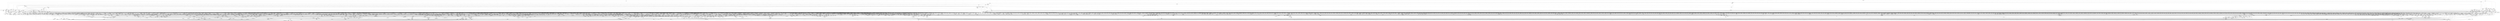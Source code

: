 digraph kerncollapsed {
    "__wake_up_sync_key" [color="black"];
    "prb_reserve" [color="black"];
    "group_close_release" [color="black"];
    "Indirect call16" [color="black"];
    "get_cpu_fpsimd_context" [color="black"];
    "xas_reload" [color="black"];
    "Indirect call11" [color="black"];
    "arch_local_irq_enable_2" [color="black"];
    "__task_pid_nr_ns" [color="black"];
    "raw_spin_rq_unlock" [color="black"];
    "Indirect call156" [color="black"];
    "__percpu_add_case_32_3" [color="black"];
    "oom_unkillable_task.isra.0" [color="black"];
    "fill_contig_page_info" [color="black"];
    "ktime_get_with_offset" [color="black"];
    "restore_nameidata" [color="black"];
    "sk_error_report" [color="black"];
    "__remove_shared_vm_struct.constprop.0" [color="black"];
    "do_raw_spin_lock_46" [color="black"];
    "group_classify" [color="black"];
    "hrtimer_try_to_cancel" [color="black"];
    "radix_tree_lookup" [color="black"];
    "do_raw_spin_lock_18" [color="black"];
    "put_dec" [color="black"];
    "mas_data_end" [color="black"];
    "mtree_load" [color="black"];
    "pmd_set_huge" [color="black"];
    "propagate_one" [color="black"];
    "update_min_vruntime" [color="black"];
    "next_mnt" [color="black"];
    "__cmpxchg_case_acq_32.constprop.0_6" [color="black"];
    "do_softirq" [color="black"];
    "Indirect call93" [color="black"];
    "Indirect call75" [color="black"];
    "io_cancel_task_cb" [color="black"];
    "kmap_atomic_1" [color="black"];
    "split_map_pages" [color="black"];
    "__raw_spin_lock_5" [color="black"];
    "do_raw_spin_lock_64" [color="black"];
    "get_task_exe_file" [color="black"];
    "lock_timer_base" [color="black"];
    "__kern_my_cpu_offset_22" [color="black"];
    "Indirect call171" [color="black"];
    "rpm_check_suspend_allowed" [color="black"];
    "csum_partial_ext" [color="black"];
    "__kern_my_cpu_offset_79" [color="black"];
    "Indirect call169" [color="black"];
    "dec_mm_counter" [color="black"];
    "smp_call_function" [color="black"];
    "Indirect call218" [color="black"];
    "do_raw_spin_lock_2" [color="black"];
    "Indirect call91" [color="black"];
    "Indirect call66" [color="black"];
    "get_sd_balance_interval" [color="black"];
    "Indirect call204" [color="black"];
    "hrtimer_force_reprogram.constprop.0" [color="black"];
    "find_next_bit_10" [color="black"];
    "folio_size" [color="black"];
    "double_rq_lock" [color="black"];
    "flush_tlb_batched_pending" [color="black"];
    "__d_find_any_alias" [color="black"];
    "xas_load" [color="black"];
    "do_raw_spin_lock_47" [color="black"];
    "Indirect call154" [color="black"];
    "fpsimd_thread_switch" [color="black"];
    "_find_next_or_bit" [color="black"];
    "irq_chip_retrigger_hierarchy" [color="black"];
    "Indirect call231" [color="black"];
    "Indirect call121" [color="black"];
    "is_valid_gup_args" [color="black"];
    "_compound_head_4" [color="black"];
    "put_dec_trunc8" [color="black"];
    "Indirect call83" [color="black"];
    "tk_clock_read" [color="black"];
    "update_load_avg" [color="black"];
    "__raw_spin_lock_irqsave_19" [color="black"];
    "jiffies_to_msecs" [color="black"];
    "check_preempt_curr_dl" [color="black"];
    "_find_first_and_bit" [color="black"];
    "smp_call_function_single" [color="black"];
    "Indirect call36" [color="black"];
    "mas_find" [color="black"];
    "dev_xmit_recursion_dec" [color="black"];
    "__raw_write_lock.constprop.0_1" [color="black"];
    "audit_alloc_name" [color="black"];
    "mnt_get_count" [color="black"];
    "get_page" [color="black"];
    "Indirect call146" [color="black"];
    "io_file_get_flags" [color="black"];
    "anon_vma_interval_tree_pre_update_vma" [color="black"];
    "Indirect call184" [color="black"];
    "qdisc_qstats_cpu_qlen_dec" [color="black"];
    "tty_driver_name" [color="black"];
    "security_file_set_fowner" [color="black"];
    "__xchg_case_acq_64.isra.0" [color="black"];
    "get_vfs_caps_from_disk" [color="black"];
    "io_cancel_req_match" [color="black"];
    "lazy_max_pages" [color="black"];
    "space_used" [color="black"];
    "should_fail_alloc_page" [color="black"];
    "__percpu_down_write_trylock" [color="black"];
    "task_sigpending_1" [color="black"];
    "cpumask_copy_1" [color="black"];
    "mas_parent_type" [color="black"];
    "__raw_spin_unlock_irqrestore_4" [color="black"];
    "skb_headers_offset_update" [color="black"];
    "arm64_kernel_unmapped_at_el0_3" [color="black"];
    "list_del_4" [color="black"];
    "remove_nodes.constprop.0" [color="black"];
    "Indirect call86" [color="black"];
    "i_gid_into_vfsgid" [color="black"];
    "__wake_up_locked_key" [color="black"];
    "access_ok_16" [color="black"];
    "vfsgid_in_group_p" [color="black"];
    "netlink_overrun" [color="black"];
    "__raw_spin_lock_3" [color="black"];
    "pid_task" [color="black"];
    "Indirect call197" [color="black"];
    "put_prev_task" [color="black"];
    "hlist_del_init_2" [color="black"];
    "mnt_dec_writers" [color="black"];
    "__kern_my_cpu_offset_28" [color="black"];
    "xa_is_node" [color="black"];
    "security_task_getsecid_obj" [color="black"];
    "security_audit_rule_match" [color="black"];
    "node_tag_clear" [color="black"];
    "rb_prev" [color="black"];
    "cpudl_set" [color="black"];
    "test_ti_thread_flag_6" [color="black"];
    "cpumask_and.isra.0_1" [color="black"];
    "__raw_spin_unlock_irqrestore_29" [color="black"];
    "io_acct_cancel_pending_work" [color="black"];
    "ktime_get_real_ts64" [color="black"];
    "__raw_spin_lock_46" [color="black"];
    "do_mkdirat" [color="black"];
    "vfs_mkdir" [color="black"];
    "desc_make_final" [color="black"];
    "mapping_unmap_writable" [color="black"];
    "__var_waitqueue" [color="black"];
    "do_raw_spin_lock_80" [color="black"];
    "tsk_fork_get_node" [color="black"];
    "__d_lookup_unhash_wake" [color="black"];
    "read_sanitised_ftr_reg" [color="black"];
    "Indirect call95" [color="black"];
    "Indirect call183" [color="black"];
    "d_set_mounted" [color="black"];
    "Indirect call35" [color="black"];
    "ttwu_queue_wakelist" [color="black"];
    "io_cancel_ctx_cb" [color="black"];
    "____core____" [color="kernel"];
    "drain_pages" [color="black"];
    "io_cancel_cb" [color="black"];
    "rcu_segcblist_extract_done_cbs" [color="black"];
    "ptep_clear_flush" [color="black"];
    "Indirect call101" [color="black"];
    "call_function_single_prep_ipi" [color="black"];
    "set_tsk_need_resched" [color="black"];
    "futex_q_lock" [color="black"];
    "is_vmalloc_addr" [color="black"];
    "__raw_write_unlock_irq_5" [color="black"];
    "__traverse_mounts" [color="black"];
    "security_inode_mkdir" [color="black"];
    "put_dec_full8" [color="black"];
    "task_sigpending_2" [color="black"];
    "exit_oom_victim" [color="black"];
    "sched_cgroup_fork" [color="black"];
    "clear_nonspinnable" [color="black"];
    "do_raw_spin_lock_85" [color="black"];
    "wb_update_bandwidth" [color="black"];
    "chacha_block_generic" [color="black"];
    "smp_call_function_many_cond" [color="black"];
    "__raw_spin_lock_20" [color="black"];
    "arch_local_irq_save_5" [color="black"];
    "__raw_spin_unlock_irq_23" [color="black"];
    "__raw_spin_lock.constprop.0" [color="black"];
    "recalc_sigpending_tsk" [color="black"];
    "errseq_sample" [color="black"];
    "override_creds" [color="black"];
    "arch_local_irq_save_1" [color="black"];
    "move_freepages_block" [color="black"];
    "wake_up_bit" [color="black"];
    "prb_final_commit" [color="black"];
    "srcu_gp_start" [color="black"];
    "srcu_read_unlock.constprop.0" [color="black"];
    "folio_nr_pages_1" [color="black"];
    "update_cfs_rq_load_avg.isra.0" [color="black"];
    "find_first_bit_3" [color="black"];
    "__flush_tlb_page_nosync" [color="black"];
    "__raw_spin_trylock_5" [color="black"];
    "super_wake" [color="black"];
    "find_next_zero_bit" [color="black"];
    "set_tlb_ubc_flush_pending" [color="black"];
    "_prb_read_valid" [color="black"];
    "lowest_in_progress" [color="black"];
    "irq_work_claim" [color="black"];
    "finish_wait" [color="black"];
    "lockref_get" [color="black"];
    "detach_entity_load_avg" [color="black"];
    "__raw_spin_lock_18" [color="black"];
    "sock_rfree" [color="black"];
    "should_failslab" [color="black"];
    "__sw_hweight32" [color="black"];
    "rb_erase_cached.isra.0" [color="black"];
    "sb_clear_inode_writeback" [color="black"];
    "folio_mapped_1" [color="black"];
    "mas_set_split_parent.isra.0" [color="black"];
    "rcu_segcblist_inc_len" [color="black"];
    "rwsem_spin_on_owner" [color="black"];
    "llist_add_batch" [color="black"];
    "d_set_d_op" [color="black"];
    "io_req_complete_defer" [color="black"];
    "Indirect call61" [color="black"];
    "do_raw_spin_lock.constprop.0_14" [color="black"];
    "folio_unlock" [color="black"];
    "__udelay" [color="black"];
    "timer_delete_hook" [color="black"];
    "percpu_ref_get_many" [color="black"];
    "__skb_dequeue_3" [color="black"];
    "free_pcppages_bulk" [color="black"];
    "hrtimer_active" [color="black"];
    "__anon_vma_interval_tree_augment_rotate" [color="black"];
    "do_raw_spin_lock_97" [color="black"];
    "__rb_change_child.constprop.0" [color="black"];
    "local_bh_enable" [color="black"];
    "dentry_string_cmp" [color="black"];
    "pcpu_next_md_free_region" [color="black"];
    "__raw_spin_lock_irqsave.constprop.0_2" [color="black"];
    "__cmpxchg_case_8" [color="black"];
    "__d_drop" [color="black"];
    "xas_start" [color="black"];
    "__raw_spin_lock_63" [color="black"];
    "__raw_spin_unlock_irqrestore_9" [color="black"];
    "filemap_check_errors" [color="black"];
    "__srcu_read_lock" [color="black"];
    "sched_clock" [color="black"];
    "fsnotify_grab_connector" [color="black"];
    "lock_mnt_tree" [color="black"];
    "update_blocked_averages" [color="black"];
    "test_ti_thread_flag_4" [color="black"];
    "done_path_create" [color="black"];
    "__raw_spin_unlock_irqrestore_14" [color="black"];
    "device_links_read_lock" [color="black"];
    "radix_tree_tag_get" [color="black"];
    "prepend_char" [color="black"];
    "find_mergeable_anon_vma" [color="black"];
    "arch_teardown_dma_ops" [color="black"];
    "folio_trylock_2" [color="black"];
    "mod_node_state" [color="black"];
    "lru_lazyfree_fn" [color="black"];
    "io_poll_remove_entries" [color="black"];
    "io_wq_worker_running" [color="black"];
    "lru_deactivate_fn" [color="black"];
    "__dput_to_list" [color="black"];
    "vma_is_secretmem" [color="black"];
    "page_ref_dec_and_test" [color="black"];
    "lru_deactivate_file_fn" [color="black"];
    "task_clear_jobctl_pending" [color="black"];
    "__update_load_avg_se" [color="black"];
    "mas_pause" [color="black"];
    "ttwu_do_activate.constprop.0" [color="black"];
    "set_page_dirty" [color="black"];
    "__raw_spin_lock_irqsave_23" [color="black"];
    "copy_page" [color="black"];
    "unhash_mnt" [color="black"];
    "dev_pm_disable_wake_irq_check" [color="black"];
    "__raw_spin_lock_irq_7" [color="black"];
    "path_get" [color="black"];
    "copyin" [color="black"];
    "lookup_mountpoint" [color="black"];
    "audit_mark_compare" [color="black"];
    "HAS_UNMAPPED_ID" [color="black"];
    "flush_tlb_mm_1" [color="black"];
    "group_balance_cpu" [color="black"];
    "mas_descend" [color="black"];
    "sched_clock_noinstr" [color="black"];
    "__raw_spin_lock_42" [color="black"];
    "__irq_disable" [color="black"];
    "__msecs_to_jiffies" [color="black"];
    "pmd_offset.isra.0" [color="black"];
    "wb_has_dirty_io" [color="black"];
    "d_shrink_add" [color="black"];
    "Indirect call149" [color="black"];
    "xa_find" [color="black"];
    "Indirect call0" [color="black"];
    "Indirect call79" [color="black"];
    "walk_component" [color="black"];
    "vma_interval_tree_iter_first" [color="black"];
    "list_del_3" [color="black"];
    "percpu_counter_add" [color="black"];
    "blake2s.constprop.0" [color="black"];
    "__raw_spin_lock_irqsave_51" [color="black"];
    "prb_commit" [color="black"];
    "__inode_add_lru" [color="black"];
    "find_next_bit.constprop.0_6" [color="black"];
    "anon_vma_interval_tree_insert" [color="black"];
    "Indirect call90" [color="black"];
    "mutex_is_locked" [color="black"];
    "plist_del" [color="black"];
    "do_raw_spin_lock_12" [color="black"];
    "__wake_up" [color="black"];
    "blake2s_update" [color="black"];
    "find_next_bit_11" [color="black"];
    "set_load_weight" [color="black"];
    "arm64_kernel_unmapped_at_el0_2" [color="black"];
    "__anon_vma_interval_tree_subtree_search" [color="black"];
    "get_state_synchronize_rcu_full" [color="black"];
    "raw_spin_rq_lock" [color="black"];
    "__count_vm_events_1" [color="black"];
    "purge_fragmented_block" [color="black"];
    "__raw_spin_lock_irq_43" [color="black"];
    "inode_to_bdi" [color="black"];
    "irqd_set.isra.0_1" [color="black"];
    "do_raw_spin_lock_58" [color="black"];
    "Indirect call21" [color="black"];
    "try_grab_page" [color="black"];
    "thread_group_cputime" [color="black"];
    "attach_task" [color="black"];
    "kernfs_get" [color="black"];
    "__percpu_add_case_32_20" [color="black"];
    "rcu_segcblist_first_pend_cb" [color="black"];
    "vma_last_pgoff" [color="black"];
    "vma_address" [color="black"];
    "Indirect call34" [color="black"];
    "set_next_entity" [color="black"];
    "__cmpxchg_case_rel_64" [color="black"];
    "cleanup_timerqueue" [color="black"];
    "tty_termios_input_baud_rate" [color="black"];
    "exit_task_stack_account" [color="black"];
    "__raw_spin_unlock_irqrestore_1" [color="black"];
    "find_first_bit_4" [color="black"];
    "anon_vma_interval_tree_iter_first" [color="black"];
    "Indirect call8" [color="black"];
    "do_raw_spin_lock_73" [color="black"];
    "add_nr_running" [color="black"];
    "page_ref_inc_2" [color="black"];
    "wq_worker_running" [color="black"];
    "Indirect call43" [color="black"];
    "prep_compound_page" [color="black"];
    "lru_note_cost_refault" [color="black"];
    "__cmpxchg_case_64" [color="black"];
    "__raw_spin_lock_16" [color="black"];
    "__kern_my_cpu_offset_16" [color="black"];
    "u64_stats_add_1" [color="black"];
    "__integrity_iint_find" [color="black"];
    "avg_vruntime" [color="black"];
    "Indirect call29" [color="black"];
    "dcache_clean_pou" [color="black"];
    "__futex_unqueue" [color="black"];
    "__dequeue_entity" [color="black"];
    "Indirect call155" [color="black"];
    "audit_dummy_context_1" [color="black"];
    "req_set_fail" [color="black"];
    "tlb_flush_mmu_tlbonly" [color="black"];
    "d_lookup" [color="black"];
    "Indirect call42" [color="black"];
    "wants_signal" [color="black"];
    "Indirect call207" [color="black"];
    "i_uid_into_vfsuid" [color="black"];
    "wb_stat_error" [color="black"];
    "Indirect call123" [color="black"];
    "virt_to_slab" [color="black"];
    "pfn_is_map_memory" [color="black"];
    "hlist_del_init_4" [color="black"];
    "get_pfnblock_flags_mask" [color="black"];
    "__raw_spin_lock_irqsave_25" [color="black"];
    "mas_prev" [color="black"];
    "__raw_spin_lock_41" [color="black"];
    "Indirect call52" [color="black"];
    "__raw_spin_lock_irqsave_3" [color="black"];
    "rb_insert_color_cached" [color="black"];
    "touch_atime" [color="black"];
    "deny_write_access.isra.0" [color="black"];
    "update_curr" [color="black"];
    "__prepare_to_swait" [color="black"];
    "set_pageblock_migratetype" [color="black"];
    "irq_work_single" [color="black"];
    "device_match_devt" [color="black"];
    "__ipi_send_mask" [color="black"];
    "flush_signal_handlers" [color="black"];
    "mas_prev_setup.constprop.0" [color="black"];
    "inode_cgwb_move_to_attached" [color="black"];
    "Indirect call164" [color="black"];
    "Indirect call222" [color="black"];
    "desc_make_reusable" [color="black"];
    "get_work_pwq" [color="black"];
    "audit_log_path_denied" [color="black"];
    "strreplace" [color="black"];
    "Indirect call151" [color="black"];
    "getname" [color="black"];
    "__page_cache_release" [color="black"];
    "__list_del_entry_1" [color="black"];
    "task_pid_vnr" [color="black"];
    "read_seqbegin.constprop.0" [color="black"];
    "ptrauth_keys_install_user" [color="black"];
    "Indirect call9" [color="black"];
    "find_worker_executing_work" [color="black"];
    "test_and_set_bit_lock.constprop.0" [color="black"];
    "grow_tree_refs" [color="black"];
    "queued_read_unlock.constprop.0_2" [color="black"];
    "percpu_counter_add_batch" [color="black"];
    "__raw_spin_lock_2" [color="black"];
    "__attach_to_pi_owner" [color="black"];
    "put_link" [color="black"];
    "extract_entropy.constprop.0" [color="black"];
    "workingset_update_node" [color="black"];
    "set_ti_thread_flag_5" [color="black"];
    "__raw_spin_unlock_irqrestore_6" [color="black"];
    "skb_flow_get_icmp_tci" [color="black"];
    "d_lru_del" [color="black"];
    "Indirect call224" [color="black"];
    "irq_work_queue" [color="black"];
    "memblock_search" [color="black"];
    "fprop_fraction_percpu" [color="black"];
    "vm_commit_limit" [color="black"];
    "Indirect call220" [color="black"];
    "__reset_isolation_pfn" [color="black"];
    "list_move_tail" [color="black"];
    "__raw_spin_lock_irq.constprop.0_1" [color="black"];
    "pte_offset_kernel.isra.0" [color="black"];
    "__attach_mnt" [color="black"];
    "attach_pid" [color="black"];
    "__percpu_add_case_64_2" [color="black"];
    "hlist_bl_unlock" [color="black"];
    "futex_q_unlock" [color="black"];
    "zone_watermark_fast.constprop.0" [color="black"];
    "link_path_walk" [color="black"];
    "update_rq_clock" [color="black"];
    "__raw_spin_lock_irqsave_17" [color="black"];
    "gfp_pfmemalloc_allowed" [color="black"];
    "smp_call_function_many" [color="black"];
    "__cmpxchg_case_acq_32.constprop.0_16" [color="black"];
    "compaction_zonelist_suitable" [color="black"];
    "Indirect call193" [color="black"];
    "Indirect call105" [color="black"];
    "page_mapping" [color="black"];
    "xas_set_order.part.0" [color="black"];
    "Indirect call196" [color="black"];
    "flush_tlb_kernel_range" [color="black"];
    "Indirect call67" [color="black"];
    "hlist_bl_lock" [color="black"];
    "freezing_slow_path" [color="black"];
    "path_parentat" [color="black"];
    "arch_local_irq_restore" [color="black"];
    "do_raw_spin_lock_56" [color="black"];
    "rcu_exp_need_qs" [color="black"];
    "flush_dcache_folio" [color="black"];
    "get_file_1" [color="black"];
    "next_signal" [color="black"];
    "__acct_reclaim_writeback" [color="black"];
    "__raw_spin_unlock_irqrestore_33" [color="black"];
    "ihold" [color="black"];
    "mnt_want_write" [color="black"];
    "__raw_spin_unlock_irqrestore_17" [color="black"];
    "recalc_sigpending" [color="black"];
    "__get_task_comm" [color="black"];
    "io_match_task_safe" [color="black"];
    "compaction_free" [color="black"];
    "list_del_init_8" [color="black"];
    "__raw_spin_lock_irqsave_42" [color="black"];
    "make_vfsuid" [color="black"];
    "io_schedule_prepare" [color="black"];
    "__cmpxchg_case_mb_64" [color="black"];
    "__clear_open_fd" [color="black"];
    "arch_local_irq_restore_3" [color="black"];
    "__percpu_add_case_64.constprop.0_1" [color="black"];
    "signal_set_stop_flags" [color="black"];
    "strnlen" [color="black"];
    "clear_ti_thread_flag" [color="black"];
    "__flush_tlb_kernel_pgtable" [color="black"];
    "cpu_do_switch_mm" [color="black"];
    "_get_random_bytes" [color="black"];
    "count_vm_event_1" [color="black"];
    "__kern_my_cpu_offset_54" [color="black"];
    "path_is_under" [color="black"];
    "ksize" [color="black"];
    "rb_insert_color" [color="black"];
    "chacha_permute" [color="black"];
    "set_nameidata" [color="black"];
    "Indirect call51" [color="black"];
    "strcspn" [color="black"];
    "Indirect call7" [color="black"];
    "__raw_spin_unlock_irqrestore_5" [color="black"];
    "strncpy_from_user" [color="black"];
    "system_supports_tlb_range" [color="black"];
    "__pageblock_pfn_to_page" [color="black"];
    "update_group_capacity" [color="black"];
    "this_cpu_has_cap" [color="black"];
    "ptep_set_access_flags" [color="black"];
    "init_multi_vma_prep" [color="black"];
    "pvm_determine_end_from_reverse" [color="black"];
    "__kern_my_cpu_offset_61" [color="black"];
    "__mnt_drop_write_file" [color="black"];
    "cpu_active" [color="black"];
    "inode_maybe_inc_iversion" [color="black"];
    "__audit_inode_child" [color="black"];
    "try_release_thread_stack_to_cache" [color="black"];
    "security_task_kill" [color="black"];
    "futex_cmpxchg_value_locked" [color="black"];
    "_find_next_bit" [color="black"];
    "cpumask_weight" [color="black"];
    "in_group_p" [color="black"];
    "ktime_get_coarse_real_ts64" [color="black"];
    "compound_order_1" [color="black"];
    "Indirect call53" [color="black"];
    "remove_wait_queue" [color="black"];
    "rcu_dynticks_snap" [color="black"];
    "__raw_spin_unlock_irq_7" [color="black"];
    "__kern_my_cpu_offset_25" [color="black"];
    "sk_leave_memory_pressure" [color="black"];
    "xas_find" [color="black"];
    "cpumask_weight.constprop.0_5" [color="black"];
    "rcu_segcblist_pend_cbs" [color="black"];
    "try_to_take_rt_mutex" [color="black"];
    "dl_set_overload.part.0" [color="black"];
    "update_dl_rq_load_avg" [color="black"];
    "arch_asym_cpu_priority" [color="black"];
    "set_ti_thread_flag_4" [color="black"];
    "__pi_strcmp" [color="black"];
    "mas_leaf_set_meta" [color="black"];
    "__irq_domain_activate_irq" [color="black"];
    "find_later_rq" [color="black"];
    "do_raw_spin_lock_24" [color="black"];
    "page_vma_mapped_walk_done_1" [color="black"];
    "synchronize_rcu.part.0" [color="black"];
    "__raw_spin_lock_irq_31" [color="black"];
    "__dl_add" [color="black"];
    "arch_local_irq_save_3" [color="black"];
    "find_alive_thread.isra.0" [color="black"];
    "test_taint" [color="black"];
    "check_class_changed" [color="black"];
    "__hrtimer_next_event_base.constprop.0" [color="black"];
    "hrtimer_start_expires" [color="black"];
    "pcpu_unit_page_offset" [color="black"];
    "Indirect call136" [color="black"];
    "tick_get_device" [color="black"];
    "fsnotify_handle_inode_event.isra.0" [color="black"];
    "clear_page" [color="black"];
    "test_tsk_need_resched" [color="black"];
    "device_pm_check_callbacks" [color="black"];
    "kthread_data" [color="black"];
    "tag_get" [color="black"];
    "__cmpxchg_case_acq_32_1" [color="black"];
    "xas_set_offset" [color="black"];
    "do_raw_spin_lock_60" [color="black"];
    "timer_delete_sync" [color="black"];
    "mte_clear_page_tags" [color="black"];
    "__kern_my_cpu_offset_4" [color="black"];
    "Indirect call120" [color="black"];
    "cpu_timer_task_rcu" [color="black"];
    "compact_lock_irqsave" [color="black"];
    "__raw_spin_lock_26" [color="black"];
    "Indirect call192" [color="black"];
    "mas_prev_slot" [color="black"];
    "inode_lru_list_del" [color="black"];
    "aio_nr_sub" [color="black"];
    "test_ti_thread_flag_22" [color="black"];
    "memblock_is_map_memory" [color="black"];
    "Indirect call27" [color="black"];
    "cpumask_any_and_distribute" [color="black"];
    "xas_clear_mark" [color="black"];
    "invalid_folio_referenced_vma" [color="black"];
    "__wake_up_klogd.part.0" [color="black"];
    "data_check_size" [color="black"];
    "__percpu_add_case_32_15" [color="black"];
    "path_init" [color="black"];
    "atomic_notifier_call_chain" [color="black"];
    "Indirect call113" [color="black"];
    "Indirect call76" [color="black"];
    "kernfs_name_hash" [color="black"];
    "__xchg_case_mb_64.constprop.0_2" [color="black"];
    "getname_flags" [color="black"];
    "posix_cputimers_group_init" [color="black"];
    "__raw_spin_unlock_irq_45" [color="black"];
    "Indirect call59" [color="black"];
    "get_group_info.isra.0" [color="black"];
    "percpu_down_read_1" [color="black"];
    "skb_tailroom_2" [color="black"];
    "mapping_shrinkable" [color="black"];
    "__cmpxchg_case_acq_32.constprop.0_20" [color="black"];
    "__kern_my_cpu_offset_42" [color="black"];
    "__cmpxchg_case_acq_32.constprop.0_4" [color="black"];
    "dequeue_task" [color="black"];
    "do_raw_spin_lock_45" [color="black"];
    "pmd_clear_huge" [color="black"];
    "__cmpwait_case_32_1" [color="black"];
    "try_to_unlazy_next" [color="black"];
    "__io_put_kbuf_list" [color="black"];
    "irq_enable" [color="black"];
    "get_pwq" [color="black"];
    "pm_qos_update_flags" [color="black"];
    "set_area_direct_map" [color="black"];
    "_mix_pool_bytes" [color="black"];
    "__raw_spin_lock_43" [color="black"];
    "__finalize_skb_around" [color="black"];
    "active_load_balance_cpu_stop" [color="black"];
    "igrab" [color="black"];
    "__hlist_del" [color="black"];
    "__raw_spin_unlock_irqrestore_21" [color="black"];
    "rcu_is_cpu_rrupt_from_idle" [color="black"];
    "Indirect call200" [color="black"];
    "mas_update_gap" [color="black"];
    "__irq_startup" [color="black"];
    "workingset_refault" [color="black"];
    "system_supports_mte_1" [color="black"];
    "arch_irq_work_raise" [color="black"];
    "extfrag_for_order" [color="black"];
    "__skb_zcopy_downgrade_managed" [color="black"];
    "__kern_my_cpu_offset_2" [color="black"];
    "xattr_resolve_name" [color="black"];
    "Indirect call2" [color="black"];
    "__raw_spin_lock_irqsave_6" [color="black"];
    "tty_termios_baud_rate" [color="black"];
    "strncmp" [color="black"];
    "__const_udelay" [color="black"];
    "__raw_spin_lock_irq_18" [color="black"];
    "__raw_spin_unlock_irq_5" [color="black"];
    "__raw_write_lock_irq.constprop.0" [color="black"];
    "__raw_spin_lock_irq_35" [color="black"];
    "_compound_head" [color="black"];
    "__raw_spin_lock_27" [color="black"];
    "mas_next_range" [color="black"];
    "fsuidgid_has_mapping.isra.0" [color="black"];
    "invalid_mkclean_vma" [color="black"];
    "tlb_flush_mmu_tlbonly_1" [color="black"];
    "console_srcu_read_lock" [color="black"];
    "printk_parse_prefix" [color="black"];
    "sub_running_bw.isra.0" [color="black"];
    "find_suitable_fallback" [color="black"];
    "get_mountpoint" [color="black"];
    "__skb_flow_get_ports" [color="black"];
    "folio_mark_dirty" [color="black"];
    "audit_gid_comparator" [color="black"];
    "__cmpxchg_case_acq_32.constprop.0_18" [color="black"];
    "lockref_get_not_zero" [color="black"];
    "Indirect call82" [color="black"];
    "do_raw_spin_lock_13" [color="black"];
    "pde_subdir_find" [color="black"];
    "mutex_trylock" [color="black"];
    "rcu_seq_end" [color="black"];
    "mas_bulk_rebalance" [color="black"];
    "Indirect call144" [color="black"];
    "audit_serial" [color="black"];
    "set_task_reclaim_state" [color="black"];
    "Indirect call38" [color="black"];
    "slab_want_init_on_alloc" [color="black"];
    "Indirect call135" [color="black"];
    "folio_mapped_3" [color="black"];
    "Indirect call3" [color="black"];
    "__cmpxchg_case_acq_32.constprop.0_13" [color="black"];
    "put_cpu_fpsimd_context" [color="black"];
    "Indirect call45" [color="black"];
    "find_next_bit_18" [color="black"];
    "arch_local_irq_save_7" [color="black"];
    "pcpu_chunk_populated" [color="black"];
    "__arm64_sys_mkdirat" [color="black"];
    "add_wait_queue_exclusive" [color="black"];
    "cpu_online_1" [color="black"];
    "find_next_bit_8" [color="black"];
    "Indirect call62" [color="black"];
    "__clear_close_on_exec.isra.0" [color="black"];
    "do_raw_spin_lock_29" [color="black"];
    "next_zone" [color="black"];
    "io_poll_remove_entry" [color="black"];
    "skb_may_tx_timestamp.part.0" [color="black"];
    "user_disable_single_step" [color="black"];
    "stackinfo_on_stack" [color="black"];
    "siginfo_layout" [color="black"];
    "put_unused_fd" [color="black"];
    "__raw_write_lock_irq_1" [color="black"];
    "Indirect call98" [color="black"];
    "do_raw_spin_lock_28" [color="black"];
    "io_cqe_cache_refill" [color="black"];
    "dl_bw_of" [color="black"];
    "Indirect call223" [color="black"];
    "Indirect call214" [color="black"];
    "d_instantiate" [color="black"];
    "arch_local_irq_save_2" [color="black"];
    "__raw_spin_unlock_irq_35" [color="black"];
    "Indirect call24" [color="black"];
    "fatal_signal_pending_1" [color="black"];
    "system_supports_tlb_range_1" [color="black"];
    "Indirect call31" [color="black"];
    "fatal_signal_pending_5" [color="black"];
    "Indirect call19" [color="black"];
    "__raw_spin_unlock_irq_6" [color="black"];
    "skb_queue_tail" [color="black"];
    "page_ref_dec_and_test_2" [color="black"];
    "vma_interval_tree_insert" [color="black"];
    "mas_mab_cp" [color="black"];
    "__wake_up_parent" [color="black"];
    "freezing" [color="black"];
    "__percpu_add_case_64" [color="black"];
    "fast_dput" [color="black"];
    "cd_forget" [color="black"];
    "rcu_seq_set_state" [color="black"];
    "_compound_head_13" [color="black"];
    "__xa_clear_mark" [color="black"];
    "percpu_counter_dec" [color="black"];
    "write_seqlock.constprop.0" [color="black"];
    "hrtimer_sleeper_start_expires" [color="black"];
    "will_become_orphaned_pgrp" [color="black"];
    "access_ok_42" [color="black"];
    "cpuhp_invoke_callback" [color="black"];
    "clear_ti_thread_flag_4" [color="black"];
    "do_add_mount" [color="black"];
    "__raw_spin_lock_irq_17" [color="black"];
    "select_collect2" [color="black"];
    "netlink_has_listeners" [color="black"];
    "__raw_spin_unlock_irqrestore_18" [color="black"];
    "sme_save_state" [color="black"];
    "__d_lookup_rcu" [color="black"];
    "__rpm_get_callback" [color="black"];
    "req_ref_put_and_test" [color="black"];
    "__raw_spin_lock_irq_4" [color="black"];
    "do_raw_spin_lock_69" [color="black"];
    "_find_next_and_bit" [color="black"];
    "init_completion" [color="black"];
    "__raw_spin_lock_irq_19" [color="black"];
    "can_set_direct_map" [color="black"];
    "invalid_migration_vma" [color="black"];
    "__raw_spin_lock_irqsave_7" [color="black"];
    "__cmpxchg_case_mb_64_6" [color="black"];
    "read_seqbegin_or_lock" [color="black"];
    "parent_len" [color="black"];
    "audit_uid_comparator" [color="black"];
    "io_wq_work_match_item" [color="black"];
    "do_raw_spin_lock_51" [color="black"];
    "Indirect call37" [color="black"];
    "mas_prev_range" [color="black"];
    "list_del_2" [color="black"];
    "dev_nit_active" [color="black"];
    "find_vmap_area" [color="black"];
    "strcpy" [color="black"];
    "__percpu_add_case_64_3" [color="black"];
    "__cmpwait_case_32_3" [color="black"];
    "task_clear_jobctl_trapping" [color="black"];
    "mab_mas_cp" [color="black"];
    "__rt_mutex_futex_trylock" [color="black"];
    "copy_user_highpage" [color="black"];
    "_compound_head_7" [color="black"];
    "lookup_fast" [color="black"];
    "__raw_spin_lock_62" [color="black"];
    "finish_swait" [color="black"];
    "__mod_lruvec_state" [color="black"];
    "Indirect call221" [color="black"];
    "sk_mem_reclaim" [color="black"];
    "__nr_to_section" [color="black"];
    "do_raw_spin_lock_14" [color="black"];
    "cpumask_any_distribute" [color="black"];
    "mas_leaf_max_gap" [color="black"];
    "posix_cpu_timers_exit" [color="black"];
    "do_raw_spin_lock_32" [color="black"];
    "__raw_spin_lock_irq_3" [color="black"];
    "__skb_set_length_1" [color="black"];
    "xas_set_mark" [color="black"];
    "security_sk_free" [color="black"];
    "__vfs_getxattr" [color="black"];
    "find_vma_prev" [color="black"];
    "__raw_spin_lock_irqsave" [color="black"];
    "vma_interval_tree_augment_rotate" [color="black"];
    "dev_to_swnode" [color="black"];
    "task_curr" [color="black"];
    "rcu_stall_is_suppressed" [color="black"];
    "kmalloc_size_roundup" [color="black"];
    "Indirect call158" [color="black"];
    "radix_tree_load_root" [color="black"];
    "skb_frag_ref" [color="black"];
    "__init_swait_queue_head" [color="black"];
    "deactivate_task" [color="black"];
    "d_same_name" [color="black"];
    "rt_mutex_proxy_unlock" [color="black"];
    "__kern_my_cpu_offset_14" [color="black"];
    "add_device_randomness" [color="black"];
    "rt_mutex_top_waiter" [color="black"];
    "find_next_bit_29" [color="black"];
    "llist_del_first" [color="black"];
    "mast_split_data" [color="black"];
    "maybe_mkwrite.isra.0" [color="black"];
    "node_dirty_ok" [color="black"];
    "pte_mkdirty" [color="black"];
    "skb_has_frag_list" [color="black"];
    "list_del_init_6" [color="black"];
    "folio_nr_pages_2" [color="black"];
    "io_cqring_wake" [color="black"];
    "__set_task_special" [color="black"];
    "Indirect call87" [color="black"];
    "mas_push_data" [color="black"];
    "__cmpxchg_case_mb_32_5" [color="black"];
    "xas_find_marked" [color="black"];
    "legitimize_root" [color="black"];
    "__irq_put_desc_unlock" [color="black"];
    "mas_next_slot" [color="black"];
    "Indirect call133" [color="black"];
    "min_deadline_cb_rotate" [color="black"];
    "do_raw_spin_lock_8" [color="black"];
    "rcu_segcblist_add_len" [color="black"];
    "cpu_clock_sample_group" [color="black"];
    "enqueue_hrtimer.constprop.0" [color="black"];
    "process_shares_mm" [color="black"];
    "_find_last_bit" [color="black"];
    "__raw_spin_lock_34" [color="black"];
    "from_vfsgid" [color="black"];
    "Indirect call127" [color="black"];
    "get_ldops" [color="black"];
    "find_first_bit_1" [color="black"];
    "invent_group_ids" [color="black"];
    "__kern_my_cpu_offset_23" [color="black"];
    "_copy_from_iter" [color="black"];
    "PageMovable" [color="black"];
    "_double_lock_balance" [color="black"];
    "Indirect call64" [color="black"];
    "find_next_bit_7" [color="black"];
    "find_submount" [color="black"];
    "__zone_watermark_ok" [color="black"];
    "__legitimize_mnt" [color="black"];
    "pm_runtime_get_noresume" [color="black"];
    "mas_start" [color="black"];
    "Indirect call77" [color="black"];
    "__percpu_add_case_64.constprop.0" [color="black"];
    "iov_iter_revert" [color="black"];
    "security_release_secctx" [color="black"];
    "fasync_insert_entry" [color="black"];
    "get_file" [color="black"];
    "sane_fdtable_size" [color="black"];
    "qdisc_qstats_cpu_qlen_inc" [color="black"];
    "Indirect call177" [color="black"];
    "__anon_vma_interval_tree_augment_propagate" [color="black"];
    "d_revalidate" [color="black"];
    "__radix_tree_lookup" [color="black"];
    "sock_rmem_free" [color="black"];
    "capacity_of" [color="black"];
    "posixtimer_rearm" [color="black"];
    "do_raw_spin_lock_87" [color="black"];
    "mast_fill_bnode" [color="black"];
    "__raw_spin_unlock_irq" [color="black"];
    "__sk_mem_reclaim" [color="black"];
    "rcu_gpnum_ovf" [color="black"];
    "Indirect call40" [color="black"];
    "__raw_spin_lock_irq_5" [color="black"];
    "__raw_spin_lock_irqsave_21" [color="black"];
    "__xchg_case_mb_64.constprop.0_3" [color="black"];
    "__io_disarm_linked_timeout" [color="black"];
    "spin_lock_irqsave_ssp_contention" [color="black"];
    "reusable_anon_vma" [color="black"];
    "clear_inode" [color="black"];
    "Indirect call143" [color="black"];
    "__raw_spin_unlock_irqrestore_24" [color="black"];
    "no_page_table" [color="black"];
    "Indirect call195" [color="black"];
    "task_call_func" [color="black"];
    "__preempt_count_add.constprop.0_1" [color="black"];
    "Indirect call219" [color="black"];
    "mas_next" [color="black"];
    "fsnotify_put_sb_connectors" [color="black"];
    "__raw_spin_trylock_1" [color="black"];
    "mas_store_b_node" [color="black"];
    "Indirect call182" [color="black"];
    "__accumulate_pelt_segments" [color="black"];
    "pid_nr_ns" [color="black"];
    "domain_dirty_limits" [color="black"];
    "Indirect call60" [color="black"];
    "__update_gt_cputime" [color="black"];
    "__mutex_init" [color="black"];
    "lru_add_fn" [color="black"];
    "__free_one_page" [color="black"];
    "unlock_mount" [color="black"];
    "__raw_spin_trylock" [color="black"];
    "__kern_my_cpu_offset_17" [color="black"];
    "__bitmap_clear" [color="black"];
    "__raw_read_lock_irqsave.constprop.0_1" [color="black"];
    "set_ti_thread_flag" [color="black"];
    "__raw_spin_unlock_irqrestore_3" [color="black"];
    "skb_tailroom" [color="black"];
    "mas_wr_store_setup" [color="black"];
    "page_ref_dec_and_test_1" [color="black"];
    "io_wq_get_acct" [color="black"];
    "do_raw_spin_lock_34" [color="black"];
    "pageblock_pfn_to_page" [color="black"];
    "post_ttbr_update_workaround" [color="black"];
    "d_find_any_alias" [color="black"];
    "fsnotify_detach_connector_from_object" [color="black"];
    "__kern_my_cpu_offset_15" [color="black"];
    "fetch_robust_entry" [color="black"];
    "fsnotify" [color="black"];
    "cpu_online_3" [color="black"];
    "kernfs_release_file.part.0.isra.0" [color="black"];
    "mod_zone_state" [color="black"];
    "replace_mark_chunk" [color="black"];
    "do_raw_spin_lock.constprop.0_11" [color="black"];
    "clear_ti_thread_flag_5" [color="black"];
    "Indirect call153" [color="black"];
    "pfn_valid_1" [color="black"];
    "__dl_sub" [color="black"];
    "rcu_segcblist_accelerate" [color="black"];
    "check_and_switch_context" [color="black"];
    "tag_set" [color="black"];
    "fatal_signal_pending_6" [color="black"];
    "timer_wait_running" [color="black"];
    "kick_process" [color="black"];
    "d_path" [color="black"];
    "__raw_spin_lock_irq_12" [color="black"];
    "clear_ti_thread_flag_3" [color="black"];
    "mas_find_child" [color="black"];
    "folio_trylock_4" [color="black"];
    "raw_spin_rq_lock_nested" [color="black"];
    "rcu_segcblist_entrain" [color="black"];
    "node_page_state_add" [color="black"];
    "take_dentry_name_snapshot" [color="black"];
    "jiffies_to_usecs" [color="black"];
    "__kern_my_cpu_offset_27" [color="black"];
    "d_alloc_parallel" [color="black"];
    "do_raw_spin_lock_50" [color="black"];
    "find_next_bit.constprop.0_11" [color="black"];
    "mmgrab_1" [color="black"];
    "find_next_bit.constprop.0_7" [color="black"];
    "peernet2id" [color="black"];
    "io_timeout_extract" [color="black"];
    "__raw_spin_lock_irqsave_50" [color="black"];
    "Indirect call165" [color="black"];
    "__raw_spin_trylock_4" [color="black"];
    "__raw_spin_lock_irq_20" [color="black"];
    "sock_flag_3" [color="black"];
    "do_raw_spin_lock_16" [color="black"];
    "__printk_safe_exit" [color="black"];
    "skb_zcopy_clear" [color="black"];
    "plist_add" [color="black"];
    "legitimize_links" [color="black"];
    "__mnt_drop_write" [color="black"];
    "__kern_my_cpu_offset_91" [color="black"];
    "__raw_spin_lock_irq_1" [color="black"];
    "Indirect call107" [color="black"];
    "lock_parent" [color="black"];
    "rcu_segcblist_enqueue" [color="black"];
    "in_group_or_capable" [color="black"];
    "mab_no_null_split" [color="black"];
    "vma_interval_tree_iter_next" [color="black"];
    "Indirect call212" [color="black"];
    "account_pipe_buffers" [color="black"];
    "raw_spin_rq_trylock" [color="black"];
    "folio_try_get_rcu" [color="black"];
    "Indirect call163" [color="black"];
    "cpudl_heapify_up" [color="black"];
    "__d_lookup_unhash" [color="black"];
    "Indirect call145" [color="black"];
    "mas_set_parent.constprop.0" [color="black"];
    "__d_lookup" [color="black"];
    "__kern_my_cpu_offset_37" [color="black"];
    "Indirect call189" [color="black"];
    "audit_compare_dname_path" [color="black"];
    "list_lru_add" [color="black"];
    "timespec64_equal" [color="black"];
    "Indirect call227" [color="black"];
    "mode_strip_sgid" [color="black"];
    "__cmpxchg_case_acq_32.constprop.0_19" [color="black"];
    "__ptrace_link" [color="black"];
    "__percpu_add_case_64_4" [color="black"];
    "do_raw_spin_lock_9" [color="black"];
    "update_sd_lb_stats" [color="black"];
    "is_bad_inode" [color="black"];
    "int_sqrt" [color="black"];
    "test_ti_thread_flag_19" [color="black"];
    "Indirect call114" [color="black"];
    "Indirect call4" [color="black"];
    "__raw_spin_lock_irqsave_15" [color="black"];
    "hrtimer_cancel" [color="black"];
    "__raw_spin_lock.constprop.0_1" [color="black"];
    "cpumask_next.constprop.0" [color="black"];
    "pte_to_swp_entry_2" [color="black"];
    "workingset_age_nonresident" [color="black"];
    "__bitmap_intersects" [color="black"];
    "auditd_test_task" [color="black"];
    "global_dirtyable_memory" [color="black"];
    "do_raw_spin_lock_7" [color="black"];
    "rt_mutex_slowtrylock" [color="black"];
    "Indirect call23" [color="black"];
    "handle_dots" [color="black"];
    "compaction_suitable" [color="black"];
    "__kern_my_cpu_offset_36" [color="black"];
    "__kern_my_cpu_offset_38" [color="black"];
    "Indirect call162" [color="black"];
    "memcg_charge_kernel_stack.part.0" [color="black"];
    "cpu_util_cfs_boost" [color="black"];
    "Indirect call152" [color="black"];
    "irq_set_thread_affinity" [color="black"];
    "__gfp_pfmemalloc_flags" [color="black"];
    "__kern_my_cpu_offset_77" [color="black"];
    "pm_runtime_autosuspend_expiration" [color="black"];
    "rb_erase" [color="black"];
    "pcpu_block_update" [color="black"];
    "privileged_wrt_inode_uidgid" [color="black"];
    "tk_xtime.constprop.0" [color="black"];
    "Indirect call215" [color="black"];
    "inode_add_lru" [color="black"];
    "Indirect call213" [color="black"];
    "load_unaligned_zeropad" [color="black"];
    "__kern_my_cpu_offset_55" [color="black"];
    "netdev_name" [color="black"];
    "klist_node_attached" [color="black"];
    "find_lock_task_mm" [color="black"];
    "mas_max_gap" [color="black"];
    "xas_error.isra.0" [color="black"];
    "mte_destroy_descend.constprop.0" [color="black"];
    "sync_rcu_exp_done_unlocked" [color="black"];
    "find_next_bit.constprop.0_21" [color="black"];
    "put_tree_ref" [color="black"];
    "rcu_poll_gp_seq_start_unlocked" [color="black"];
    "decay_load" [color="black"];
    "do_raw_spin_lock_17" [color="black"];
    "fd_install" [color="black"];
    "arch_send_call_function_single_ipi" [color="black"];
    "console_trylock" [color="black"];
    "Indirect call122" [color="black"];
    "Indirect call70" [color="black"];
    "Indirect call20" [color="black"];
    "mas_next_sibling" [color="black"];
    "__disable_irq" [color="black"];
    "__task_rq_lock" [color="black"];
    "get_file.isra.0" [color="black"];
    "__cmpxchg_case_mb_64_7" [color="black"];
    "percpu_ref_put_many" [color="black"];
    "set_task_cpu" [color="black"];
    "find_next_zero_bit_1" [color="black"];
    "do_raw_spin_lock.constprop.0_3" [color="black"];
    "anon_vma_interval_tree_iter_next" [color="black"];
    "Indirect call117" [color="black"];
    "__raw_spin_lock_irqsave_41" [color="black"];
    "xas_retry" [color="black"];
    "io_poll_find.constprop.0" [color="black"];
    "folio_nr_pages_4" [color="black"];
    "Indirect call80" [color="black"];
    "Indirect call33" [color="black"];
    "mas_walk" [color="black"];
    "min_deadline_cb_propagate" [color="black"];
    "Indirect call178" [color="black"];
    "get_next_ino" [color="black"];
    "__percpu_add_case_32_13" [color="black"];
    "spin_lock_irqsave_check_contention" [color="black"];
    "anon_vma_interval_tree_remove" [color="black"];
    "_compound_head_5" [color="black"];
    "Indirect call191" [color="black"];
    "rwsem_set_nonspinnable" [color="black"];
    "__reuseport_detach_closed_sock" [color="black"];
    "mas_prev_sibling" [color="black"];
    "queued_write_lock.constprop.0_1" [color="black"];
    "__printk_cpu_sync_put" [color="black"];
    "make_vfsgid" [color="black"];
    "mas_rewalk_if_dead" [color="black"];
    "d_lookup_done" [color="black"];
    "Indirect call57" [color="black"];
    "update_cached_migrate" [color="black"];
    "__set_fixmap" [color="black"];
    "is_path_reachable" [color="black"];
    "test_ti_thread_flag_11" [color="black"];
    "cpudl_find" [color="black"];
    "set_pfnblock_flags_mask" [color="black"];
    "get_ucounts_or_wrap" [color="black"];
    "atime_needs_update" [color="black"];
    "skb_header_cloned" [color="black"];
    "commit_tree" [color="black"];
    "__raw_spin_lock_12" [color="black"];
    "__raw_spin_lock_irq.constprop.0_2" [color="black"];
    "workingset_activation" [color="black"];
    "Indirect call201" [color="black"];
    "io_poll_mark_cancelled" [color="black"];
    "do_raw_spin_lock_65" [color="black"];
    "netlink_unlock_table" [color="black"];
    "mmget" [color="black"];
    "arch_tlbbatch_should_defer.constprop.0" [color="black"];
    "virt_to_head_page.isra.0" [color="black"];
    "rcu_seq_end_1" [color="black"];
    "futex_get_value_locked" [color="black"];
    "__raw_spin_unlock_irqrestore_11" [color="black"];
    "__lookup_slow" [color="black"];
    "check_cb_ovld_locked" [color="black"];
    "zone_page_state_snapshot.constprop.0" [color="black"];
    "Indirect call46" [color="black"];
    "__cmpxchg_case_acq_32.constprop.0_15" [color="black"];
    "__kern_my_cpu_offset_80" [color="black"];
    "do_raw_spin_lock_63" [color="black"];
    "find_next_bit.constprop.0_1" [color="black"];
    "skip_atoi" [color="black"];
    "lookup_one_qstr_excl" [color="black"];
    "first_online_pgdat" [color="black"];
    "__raw_spin_lock_6" [color="black"];
    "lockref_get_not_dead" [color="black"];
    "__efistub_caches_clean_inval_pou" [color="black"];
    "rseq_migrate" [color="black"];
    "do_raw_spin_lock_37" [color="black"];
    "__raw_spin_lock_64" [color="black"];
    "_compound_head_3" [color="black"];
    "rcu_advance_cbs" [color="black"];
    "__cmpxchg_case_acq_32.constprop.0_21" [color="black"];
    "__raw_spin_unlock_irq_1" [color="black"];
    "__raw_spin_lock_irq_6" [color="black"];
    "pcpu_block_update_hint_alloc" [color="black"];
    "Indirect call65" [color="black"];
    "Indirect call176" [color="black"];
    "tls_preserve_current_state" [color="black"];
    "__audit_inode" [color="black"];
    "io_req_defer_failed" [color="black"];
    "netdev_start_xmit" [color="black"];
    "__delay" [color="black"];
    "add_timer_on" [color="black"];
    "__cmpxchg_case_rel_32" [color="black"];
    "mntget" [color="black"];
    "__percpu_add_case_32_7" [color="black"];
    "isolation_suitable.isra.0" [color="black"];
    "__cmpxchg_case_mb_64_1" [color="black"];
    "folio_nr_pages" [color="black"];
    "Indirect call202" [color="black"];
    "fatal_signal_pending" [color="black"];
    "set_root_1" [color="black"];
    "timerqueue_add" [color="black"];
    "security_audit_rule_free" [color="black"];
    "Indirect call25" [color="black"];
    "pcpu_block_refresh_hint" [color="black"];
    "Indirect call92" [color="black"];
    "prep_new_page" [color="black"];
    "fatal_signal_pending_4" [color="black"];
    "__preempt_count_sub" [color="black"];
    "filemap_release_folio" [color="black"];
    "get_task_mm" [color="black"];
    "is_rlimit_overlimit" [color="black"];
    "folio_evictable_1" [color="black"];
    "Indirect call58" [color="black"];
    "mas_wr_walk" [color="black"];
    "noop_dirty_folio" [color="black"];
    "do_init_timer.constprop.0" [color="black"];
    "security_d_instantiate" [color="black"];
    "mas_allocated.isra.0" [color="black"];
    "__raw_read_lock.constprop.0_5" [color="black"];
    "step_into" [color="black"];
    "attach_entity_load_avg" [color="black"];
    "timerqueue_iterate_next" [color="black"];
    "group_open_release" [color="black"];
    "Indirect call140" [color="black"];
    "ktime_get_mono_fast_ns" [color="black"];
    "copy_to_user_page" [color="black"];
    "get_state_synchronize_rcu" [color="black"];
    "__percpu_add_case_32_1" [color="black"];
    "pcpu_find_block_fit" [color="black"];
    "first_zones_zonelist" [color="black"];
    "xas_find_conflict" [color="black"];
    "mas_find_setup.constprop.0" [color="black"];
    "srcu_funnel_exp_start" [color="black"];
    "__raw_spin_unlock_irq_20" [color="black"];
    "mod_node_page_state" [color="black"];
    "__cmpxchg_case_acq_32.constprop.0_10" [color="black"];
    "rcu_exp_jiffies_till_stall_check" [color="black"];
    "pagefault_disable" [color="black"];
    "allow_direct_reclaim" [color="black"];
    "folio_invalidate" [color="black"];
    "Indirect call96" [color="black"];
    "lock_hrtimer_base" [color="black"];
    "notifier_call_chain" [color="black"];
    "fsnotify_update_flags" [color="black"];
    "tty_name" [color="black"];
    "tag_clear" [color="black"];
    "timer_base.isra.0" [color="black"];
    "Indirect call50" [color="black"];
    "__fsnotify_recalc_mask" [color="black"];
    "clear_ti_thread_flag_8" [color="black"];
    "__raw_spin_unlock_irq_19" [color="black"];
    "__cmpxchg_case_64.isra.0" [color="black"];
    "inactive_is_low.constprop.0" [color="black"];
    "__sw_hweight64" [color="black"];
    "wake_up_var" [color="black"];
    "wakeup_kswapd" [color="black"];
    "Indirect call17" [color="black"];
    "cpumask_first_and" [color="black"];
    "enqueue_pushable_dl_task" [color="black"];
    "rt_mutex_setprio" [color="black"];
    "io_should_retry_thread" [color="black"];
    "kill_super_notify" [color="black"];
    "Indirect call150" [color="black"];
    "update_misfit_status" [color="black"];
    "list_del_1" [color="black"];
    "cpu_util_cfs" [color="black"];
    "io_is_timeout_noseq" [color="black"];
    "current_is_kswapd" [color="black"];
    "posix_cpu_timers_exit_group" [color="black"];
    "set_work_data" [color="black"];
    "Indirect call130" [color="black"];
    "ktime_get_real_seconds" [color="black"];
    "__timer_delete" [color="black"];
    "_compound_head_1" [color="black"];
    "mas_split_final_node.isra.0" [color="black"];
    "unlock_page" [color="black"];
    "post_init_entity_util_avg" [color="black"];
    "__cmpxchg_case_acq_32.constprop.0_17" [color="black"];
    "__raw_read_lock.constprop.0_1" [color="black"];
    "signal_pending_11" [color="black"];
    "Indirect call128" [color="black"];
    "tlb_flush" [color="black"];
    "set_ptes.constprop.0.isra.0_1" [color="black"];
    "eventfd_signal_mask" [color="black"];
    "check_vma_flags" [color="black"];
    "may_create" [color="black"];
    "Indirect call194" [color="black"];
    "d_shrink_del" [color="black"];
    "__raw_spin_lock.constprop.0_2" [color="black"];
    "simple_xattr_space" [color="black"];
    "mm_counter" [color="black"];
    "do_raw_spin_lock_57" [color="black"];
    "Indirect call12" [color="black"];
    "find_next_bit.constprop.0_8" [color="black"];
    "memchr" [color="black"];
    "Indirect call116" [color="black"];
    "access_ok_14" [color="black"];
    "test_ti_thread_flag_1" [color="black"];
    "__kern_my_cpu_offset_24" [color="black"];
    "__kern_my_cpu_offset_47" [color="black"];
    "virt_to_folio" [color="black"];
    "__raw_spin_lock_irqsave_29" [color="black"];
    "check_preempt_curr" [color="black"];
    "cpumask_intersects.constprop.0_1" [color="black"];
    "__tlb_reset_range" [color="black"];
    "pageblock_skip_persistent" [color="black"];
    "__raw_spin_trylock_3" [color="black"];
    "timerqueue_del" [color="black"];
    "task_ppid_nr" [color="black"];
    "__d_lookup_rcu_op_compare" [color="black"];
    "bit_waitqueue" [color="black"];
    "Indirect call78" [color="black"];
    "sve_get_vl" [color="black"];
    "Indirect call22" [color="black"];
    "folio_test_uptodate" [color="black"];
    "pte_to_swp_entry" [color="black"];
    "is_software_node" [color="black"];
    "sve_save_state" [color="black"];
    "fpsimd_save_state" [color="black"];
    "d_find_alias" [color="black"];
    "__xchg_case_mb_32.constprop.0" [color="black"];
    "console_is_usable" [color="black"];
    "sig_handler_ignored" [color="black"];
    "count_vm_events_2" [color="black"];
    "local_cpu_stop" [color="black"];
    "lookup_dcache" [color="black"];
    "vma_interval_tree_augment_propagate" [color="black"];
    "__kern_my_cpu_offset_51" [color="black"];
    "Indirect call39" [color="black"];
    "Indirect call125" [color="black"];
    "wb_stat_mod" [color="black"];
    "find_busiest_group" [color="black"];
    "audit_string_contains_control" [color="black"];
    "cpu_timer_dequeue" [color="black"];
    "check_mnt.isra.0" [color="black"];
    "do_raw_spin_lock_38" [color="black"];
    "test_ti_thread_flag_21" [color="black"];
    "sched_ttwu_pending" [color="black"];
    "slab_want_init_on_free" [color="black"];
    "idle_cpu" [color="black"];
    "__wb_calc_thresh" [color="black"];
    "list_del_init_7" [color="black"];
    "mapping_allow_writable" [color="black"];
    "fsnotify_first_mark" [color="black"];
    "fprop_reflect_period_percpu.isra.0" [color="black"];
    "update_newidle_cost" [color="black"];
    "prb_read_valid" [color="black"];
    "sock_inuse_add" [color="black"];
    "mte_sync_tags" [color="black"];
    "rcu_poll_gp_seq_end" [color="black"];
    "__raw_spin_unlock_irq_36" [color="black"];
    "check_stable_address_space" [color="black"];
    "dev_xmit_recursion_inc" [color="black"];
    "__find_vmap_area.constprop.0" [color="black"];
    "proto_memory_pcpu_drain" [color="black"];
    "find_unlink_vmap_area" [color="black"];
    "page_move_anon_rmap" [color="black"];
    "get_file_2" [color="black"];
    "Indirect call69" [color="black"];
    "find_vma" [color="black"];
    "Indirect call167" [color="black"];
    "find_next_bit_6" [color="black"];
    "propagate_mnt" [color="black"];
    "list_move_1" [color="black"];
    "del_page_from_free_list" [color="black"];
    "__folio_cancel_dirty" [color="black"];
    "audit_rate_check.part.0" [color="black"];
    "__percpu_add_case_64_6" [color="black"];
    "__raw_spin_unlock_irq_17" [color="black"];
    "__kern_my_cpu_offset_18" [color="black"];
    "dl_task_is_earliest_deadline" [color="black"];
    "copy_thread" [color="black"];
    "dl_rq_of_se" [color="black"];
    "__raw_spin_unlock_irq_11" [color="black"];
    "flush_tlb_mm" [color="black"];
    "raw_spin_rq_lock_1" [color="black"];
    "mnt_set_mountpoint" [color="black"];
    "workingset_test_recent" [color="black"];
    "__skb_set_length" [color="black"];
    "to_desc" [color="black"];
    "lockref_put_return" [color="black"];
    "__bpf_free_used_maps" [color="black"];
    "signal_pending_state_2" [color="black"];
    "_raw_spin_rq_lock_irqsave" [color="black"];
    "_atomic_dec_and_lock" [color="black"];
    "rcu_poll_gp_seq_start" [color="black"];
    "__rb_insert_augmented" [color="black"];
    "post_alloc_hook" [color="black"];
    "copy_from_kernel_nofault" [color="black"];
    "__percpu_add_case_32_2" [color="black"];
    "zone_page_state_snapshot" [color="black"];
    "mas_ascend" [color="black"];
    "xa_load" [color="black"];
    "dev_driver_string" [color="black"];
    "system_supports_mte" [color="black"];
    "memmove" [color="black"];
    "ktime_add_safe" [color="black"];
    "folio_size_2" [color="black"];
    "kthread_is_per_cpu" [color="black"];
    "io_fill_cqe_aux" [color="black"];
    "Indirect call103" [color="black"];
    "__io_put_kbuf" [color="black"];
    "page_ref_inc_1" [color="black"];
    "mas_set_height" [color="black"];
    "__raise_softirq_irqoff" [color="black"];
    "enqueue_task" [color="black"];
    "__init_rwsem" [color="black"];
    "__skb_fill_page_desc" [color="black"];
    "get_cred_1" [color="black"];
    "double_unlock_balance" [color="black"];
    "prb_next_seq" [color="black"];
    "zone_watermark_ok_safe" [color="black"];
    "class_raw_spinlock_irqsave_destructor" [color="black"];
    "__note_gp_changes" [color="black"];
    "__dl_clear_params" [color="black"];
    "__count_vm_events_3" [color="black"];
    "xas_pause" [color="black"];
    "__cmpwait_case_32_2" [color="black"];
    "count_vm_event_2" [color="black"];
    "percpu_ref_get_many.constprop.0" [color="black"];
    "__kern_my_cpu_offset_50" [color="black"];
    "skb_pfmemalloc" [color="black"];
    "do_raw_spin_lock_48" [color="black"];
    "collect_posix_cputimers" [color="black"];
    "do_raw_spin_lock_6" [color="black"];
    "__put_unused_fd" [color="black"];
    "mab_shift_right" [color="black"];
    "test_ti_thread_flag_10" [color="black"];
    "do_raw_spin_lock_67" [color="black"];
    "__d_instantiate" [color="black"];
    "arch_local_irq_restore_1" [color="black"];
    "get_mm_exe_file" [color="black"];
    "generic_exec_single" [color="black"];
    "do_raw_spin_lock_44" [color="black"];
    "__raw_spin_lock_irq" [color="black"];
    "__kern_my_cpu_offset_26" [color="black"];
    "test_and_set_ti_thread_flag_1" [color="black"];
    "__arch_copy_from_user" [color="black"];
    "__raw_spin_lock_irqsave_18" [color="black"];
    "cpudl_heapify" [color="black"];
    "Indirect call1" [color="black"];
    "find_next_bit_13" [color="black"];
    "mte_set_pivot" [color="black"];
    "__cmpxchg_case_mb_32_4" [color="black"];
    "get_data" [color="black"];
    "__raw_spin_lock_irqsave_1" [color="black"];
    "task_participate_group_stop" [color="black"];
    "Indirect call115" [color="black"];
    "desc_read_finalized_seq" [color="black"];
    "Indirect call126" [color="black"];
    "__get_cpu_fpsimd_context" [color="black"];
    "nd_alloc_stack" [color="black"];
    "task_fits_cpu" [color="black"];
    "pcpu_page_idx" [color="black"];
    "rcu_seq_start_1" [color="black"];
    "__wake_q_add" [color="black"];
    "__cmpxchg_case_acq_32_2" [color="black"];
    "do_raw_spin_lock_116" [color="black"];
    "__put_cpu_fpsimd_context" [color="black"];
    "crng_fast_key_erasure" [color="black"];
    "do_raw_spin_lock_15" [color="black"];
    "mte_dead_walk" [color="black"];
    "Indirect call138" [color="black"];
    "down_read_trylock" [color="black"];
    "find_next_zero_bit_2" [color="black"];
    "prb_reserve_in_last" [color="black"];
    "Indirect call159" [color="black"];
    "__raw_spin_lock_irq_34" [color="black"];
    "dec_rlimit_ucounts" [color="black"];
    "do_raw_spin_lock_43" [color="black"];
    "__set_close_on_exec.isra.0" [color="black"];
    "local_bh_disable" [color="black"];
    "security_inode_init_security_anon" [color="black"];
    "terminate_walk" [color="black"];
    "mapping_shrinkable_1" [color="black"];
    "xas_next_entry" [color="black"];
    "update_sctlr_el1" [color="black"];
    "entity_eligible" [color="black"];
    "Indirect call89" [color="black"];
    "Indirect call55" [color="black"];
    "tag_clear_highpage" [color="black"];
    "exit_rcu" [color="black"];
    "do_raw_spin_lock_23" [color="black"];
    "__raw_spin_lock_irqsave_34" [color="black"];
    "Indirect call181" [color="black"];
    "arch_smp_send_reschedule" [color="black"];
    "__raw_read_unlock.constprop.0_2" [color="black"];
    "tlb_remove_table_sync_one" [color="black"];
    "access_ok_39" [color="black"];
    "rt_mutex_init_proxy_locked" [color="black"];
    "__raw_spin_unlock_irqrestore_8" [color="black"];
    "xas_init_marks" [color="black"];
    "__raw_spin_lock_54" [color="black"];
    "next_group" [color="black"];
    "pgattr_change_is_safe" [color="black"];
    "init_entity_runnable_average" [color="black"];
    "debug_locks_off" [color="black"];
    "__rb_rotate_set_parents" [color="black"];
    "activate_task" [color="black"];
    "wake_all_kswapds" [color="black"];
    "llist_reverse_order" [color="black"];
    "Indirect call157" [color="black"];
    "console_verbose" [color="black"];
    "d_is_dir.isra.0_1" [color="black"];
    "__wait_on_bit" [color="black"];
    "u64_stats_inc" [color="black"];
    "do_raw_spin_lock_26" [color="black"];
    "cpu_switch_to" [color="black"];
    "get_arm64_ftr_reg" [color="black"];
    "kobj_ns_ops" [color="black"];
    "__raw_spin_lock" [color="black"];
    "Indirect call74" [color="black"];
    "lockref_mark_dead" [color="black"];
    "pcpu_chunk_refresh_hint" [color="black"];
    "__next_zones_zonelist" [color="black"];
    "mas_set_alloc_req" [color="black"];
    "init_timer_key" [color="black"];
    "eth_type_vlan" [color="black"];
    "tick_get_wakeup_device" [color="black"];
    "pcpu_post_unmap_tlb_flush" [color="black"];
    "__audit_reusename" [color="black"];
    "rcu_gp_is_normal" [color="black"];
    "__irq_work_queue_local" [color="black"];
    "__finish_swait" [color="black"];
    "req_set_fail_4" [color="black"];
    "__raw_spin_lock_49" [color="black"];
    "cpu_mitigations_off" [color="black"];
    "__raw_spin_lock_14" [color="black"];
    "call_on_irq_stack" [color="black"];
    "xas_result" [color="black"];
    "__raw_spin_lock_irqsave_44" [color="black"];
    "io_get_cqe_overflow" [color="black"];
    "page_ref_add_1" [color="black"];
    "do_raw_spin_lock_93" [color="black"];
    "prepare_to_wait" [color="black"];
    "mas_safe_pivot" [color="black"];
    "propagation_next" [color="black"];
    "__skb_header_pointer" [color="black"];
    "mte_zero_clear_page_tags" [color="black"];
    "__smp_call_single_queue" [color="black"];
    "__cmpwait_case_32" [color="black"];
    "mast_spanning_rebalance.isra.0" [color="black"];
    "__mod_node_page_state" [color="black"];
    "tty_driver_flush_buffer" [color="black"];
    "_task_util_est" [color="black"];
    "update_rt_rq_load_avg" [color="black"];
    "req_set_fail_3" [color="black"];
    "hlist_del_init" [color="black"];
    "page_ref_inc" [color="black"];
    "__percpu_counter_sum" [color="black"];
    "timer_delete" [color="black"];
    "xa_find_after" [color="black"];
    "__cmpxchg_case_mb_32_3" [color="black"];
    "kernfs_should_drain_open_files" [color="black"];
    "__kern_my_cpu_offset_134" [color="black"];
    "page_try_share_anon_rmap" [color="black"];
    "mtree_range_walk" [color="black"];
    "defer_console_output" [color="black"];
    "tty_ldisc_close" [color="black"];
    "__page_set_anon_rmap" [color="black"];
    "oom_badness" [color="black"];
    "d_flags_for_inode" [color="black"];
    "audit_copy_inode" [color="black"];
    "__futex_queue" [color="black"];
    "anon_vma_interval_tree_post_update_vma" [color="black"];
    "Indirect call228" [color="black"];
    "pagefault_enable_2" [color="black"];
    "skb_cloned" [color="black"];
    "pm_ops_is_empty" [color="black"];
    "rcu_gp_is_expedited" [color="black"];
    "mt_find" [color="black"];
    "__pi_strlen" [color="black"];
    "set_pud" [color="black"];
    "__kern_my_cpu_offset_6" [color="black"];
    "vm_unacct_memory_1" [color="black"];
    "mas_alloc_req.isra.0" [color="black"];
    "Indirect call139" [color="black"];
    "__kern_my_cpu_offset_67" [color="black"];
    "__to_kthread" [color="black"];
    "mab_calc_split" [color="black"];
    "__mnt_want_write_file" [color="black"];
    "mas_pop_node" [color="black"];
    "wp_page_reuse" [color="black"];
    "drain_pages_zone" [color="black"];
    "page_vma_mapped_walk_done" [color="black"];
    "cpumask_next_and" [color="black"];
    "__cmpxchg_case_acq_32.constprop.0" [color="black"];
    "__cmpxchg_case_acq_32.constprop.0_14" [color="black"];
    "ma_data_end" [color="black"];
    "kthread_probe_data" [color="black"];
    "print_tainted" [color="black"];
    "queued_spin_lock_slowpath" [color="black"];
    "rcu_segcblist_ready_cbs" [color="black"];
    "xas_error.isra.0_1" [color="black"];
    "pmd_install" [color="black"];
    "should_zap_page" [color="black"];
    "__cmpxchg_case_mb_32_6" [color="black"];
    "strscpy" [color="black"];
    "add_wait_queue" [color="black"];
    "__raw_spin_lock_irq_32" [color="black"];
    "__mutex_trylock" [color="black"];
    "cpu_util.constprop.0" [color="black"];
    "Indirect call134" [color="black"];
    "__do_set_cpus_allowed" [color="black"];
    "__raw_spin_lock_4" [color="black"];
    "nd_jump_root" [color="black"];
    "Indirect call47" [color="black"];
    "rcu_cblist_dequeue" [color="black"];
    "mnt_get_writers" [color="black"];
    "inode_io_list_del" [color="black"];
    "mast_ascend" [color="black"];
    "wakeup_source_deactivate" [color="black"];
    "rcu_poll_gp_seq_end_unlocked" [color="black"];
    "dget" [color="black"];
    "__raw_spin_lock_31" [color="black"];
    "__raw_spin_unlock_irqrestore_15" [color="black"];
    "fpsimd_flush_task_state" [color="black"];
    "timer_reduce" [color="black"];
    "hrtimer_reprogram.constprop.0" [color="black"];
    "rb_next" [color="black"];
    "Indirect call205" [color="black"];
    "prb_first_valid_seq" [color="black"];
    "kthread_insert_work_sanity_check" [color="black"];
    "io_run_local_work_continue" [color="black"];
    "auditsc_get_stamp" [color="black"];
    "sub_rq_bw.isra.0" [color="black"];
    "Indirect call166" [color="black"];
    "pcpu_size_to_slot" [color="black"];
    "__raw_spin_unlock_irqrestore.constprop.0_1" [color="black"];
    "tlb_flush_1" [color="black"];
    "__cmpxchg_case_acq_32.constprop.0_5" [color="black"];
    "timekeeping_get_ns" [color="black"];
    "d_alloc" [color="black"];
    "unmask_irq" [color="black"];
    "do_raw_spin_lock_31" [color="black"];
    "__rb_erase_color" [color="black"];
    "try_check_zero" [color="black"];
    "do_raw_spin_lock_30" [color="black"];
    "cpumask_and" [color="black"];
    "online_section_nr" [color="black"];
    "srcu_get_delay.isra.0" [color="black"];
    "__raw_spin_lock_irq_41" [color="black"];
    "compaction_defer_reset" [color="black"];
    "Indirect call111" [color="black"];
    "try_to_unmap_flush" [color="black"];
    "mapping_shrinkable_2" [color="black"];
    "kernfs_next_descendant_post" [color="black"];
    "attach_recursive_mnt" [color="black"];
    "has_managed_dma" [color="black"];
    "__raw_spin_lock_15" [color="black"];
    "move_queued_task.constprop.0" [color="black"];
    "resched_curr" [color="black"];
    "irq_disable" [color="black"];
    "irq_to_desc" [color="black"];
    "unlock_mount_hash" [color="black"];
    "panic_smp_self_stop" [color="black"];
    "xas_update.isra.0" [color="black"];
    "Indirect call217" [color="black"];
    "first_zones_zonelist_1" [color="black"];
    "__raw_spin_lock_23" [color="black"];
    "__percpu_add_case_64.constprop.0_3" [color="black"];
    "qdisc_run_begin" [color="black"];
    "find_next_bit_15" [color="black"];
    "__init_waitqueue_head" [color="black"];
    "pcpu_alloc_area" [color="black"];
    "__raw_spin_lock_bh.constprop.0_5" [color="black"];
    "mas_wr_node_walk" [color="black"];
    "kernel_init_pages" [color="black"];
    "lookup_mnt" [color="black"];
    "folio_mapping" [color="black"];
    "folio_wake_bit" [color="black"];
    "folio_not_mapped" [color="black"];
    "do_raw_spin_lock.constprop.0_6" [color="black"];
    "pcpu_chunk_relocate" [color="black"];
    "is_migration_entry" [color="black"];
    "__disable_irq_nosync" [color="black"];
    "___d_drop" [color="black"];
    "d_hash" [color="black"];
    "do_raw_spin_lock_5" [color="black"];
    "Indirect call188" [color="black"];
    "blake2s_final" [color="black"];
    "Indirect call211" [color="black"];
    "tick_get_broadcast_mask" [color="black"];
    "pick_next_task_idle" [color="black"];
    "__fswab32_10" [color="black"];
    "Indirect call190" [color="black"];
    "__raw_spin_unlock_irqrestore_37" [color="black"];
    "Indirect call142" [color="black"];
    "arch_local_irq_save_8" [color="black"];
    "do_raw_spin_lock_61" [color="black"];
    "__page_dup_rmap.constprop.0" [color="black"];
    "__raw_spin_lock_irq_23" [color="black"];
    "mode_strip_umask.isra.0" [color="black"];
    "__xas_next" [color="black"];
    "task_get_vl" [color="black"];
    "do_raw_spin_lock_35" [color="black"];
    "__wake_up_common" [color="black"];
    "osq_wait_next" [color="black"];
    "__flow_hash_from_keys" [color="black"];
    "__lock_timer" [color="black"];
    "try_to_unmap_flush_dirty" [color="black"];
    "next_online_pgdat" [color="black"];
    "Indirect call175" [color="black"];
    "netlink_lock_table" [color="black"];
    "__irq_get_desc_lock" [color="black"];
    "__posix_timers_find" [color="black"];
    "vma_interval_tree_remove" [color="black"];
    "split_page" [color="black"];
    "cpu_online_2" [color="black"];
    "do_raw_spin_lock_36" [color="black"];
    "__raw_spin_lock_irqsave_32" [color="black"];
    "set_ptes.constprop.0.isra.0" [color="black"];
    "tty_port_kopened" [color="black"];
    "clear_bit_unlock.constprop.0" [color="black"];
    "tlb_gather_mmu_fullmm" [color="black"];
    "__update_min_deadline" [color="black"];
    "__pi_memcmp" [color="black"];
    "bstats_update" [color="black"];
    "arch_local_irq_save" [color="black"];
    "task_work_cancel_match" [color="black"];
    "propagate_mount_unlock" [color="black"];
    "do_raw_spin_lock_11" [color="black"];
    "__cmpxchg_case_mb_32_10" [color="black"];
    "detach_if_pending" [color="black"];
    "write_sequnlock.constprop.0" [color="black"];
    "compound_order" [color="black"];
    "__raw_spin_lock_irqsave_4" [color="black"];
    "task_rq_lock" [color="black"];
    "cpumask_empty_3" [color="black"];
    "Indirect call6" [color="black"];
    "rwsem_read_trylock" [color="black"];
    "gup_folio_next" [color="black"];
    "do_raw_spin_lock_33" [color="black"];
    "Indirect call48" [color="black"];
    "current_wq_worker" [color="black"];
    "mm_counter_file" [color="black"];
    "Indirect call56" [color="black"];
    "Indirect call26" [color="black"];
    "set_next_task" [color="black"];
    "se_weight.isra.0" [color="black"];
    "__do_once_start" [color="black"];
    "__raw_spin_lock_28" [color="black"];
    "Indirect call180" [color="black"];
    "do_raw_spin_lock_99" [color="black"];
    "percpu_counter_set" [color="black"];
    "data_alloc" [color="black"];
    "xas_next_offset" [color="black"];
    "kill_device" [color="black"];
    "tick_get_broadcast_device" [color="black"];
    "__cmpxchg_case_mb_32_8" [color="black"];
    "radix_tree_iter_tag_clear" [color="black"];
    "mask_irq" [color="black"];
    "__printk_cpu_sync_try_get" [color="black"];
    "Indirect call131" [color="black"];
    "list_splice" [color="black"];
    "sched_asym_prefer" [color="black"];
    "do_raw_spin_lock" [color="black"];
    "__cmpxchg_case_acq_32_3" [color="black"];
    "xa_mk_value" [color="black"];
    "set_kpti_asid_bits" [color="black"];
    "__rt_mutex_slowtrylock" [color="black"];
    "rcu_segcblist_init" [color="black"];
    "find_next_bit_3" [color="black"];
    "__raw_spin_unlock_irq_29" [color="black"];
    "filename_create" [color="black"];
    "list_del_init_3" [color="black"];
    "folio_pfn" [color="black"];
    "crng_make_state" [color="black"];
    "__kern_my_cpu_offset_74" [color="black"];
    "Indirect call32" [color="black"];
    "hrtimer_start_range_ns" [color="black"];
    "do_raw_spin_lock_86" [color="black"];
    "_compound_head_2" [color="black"];
    "compound_order_2" [color="black"];
    "task_active_pid_ns" [color="black"];
    "arch_local_irq_save_4" [color="black"];
    "dl_clear_overload.part.0" [color="black"];
    "kthread_should_stop" [color="black"];
    "__percpu_add_case_32" [color="black"];
    "fpsimd_preserve_current_state" [color="black"];
    "free_vmap_area_rb_augment_cb_propagate" [color="black"];
    "system_supports_address_auth_1" [color="black"];
    "Indirect call208" [color="black"];
    "__filename_parentat" [color="black"];
    "__kern_my_cpu_offset_76" [color="black"];
    "clear_siginfo" [color="black"];
    "__dev_pm_qos_resume_latency" [color="black"];
    "Indirect call110" [color="black"];
    "number" [color="black"];
    "io_poll_add_hash" [color="black"];
    "folio_anon_vma" [color="black"];
    "__percpu_add_case_32_21" [color="black"];
    "security_capable" [color="black"];
    "Indirect call187" [color="black"];
    "io_wq_work_match_all" [color="black"];
    "io_put_kbuf_comp.isra.0" [color="black"];
    "net_eq_idr" [color="black"];
    "arm_smccc_1_1_get_conduit" [color="black"];
    "pud_set_huge" [color="black"];
    "lock_mount_hash" [color="black"];
    "__fsnotify_update_child_dentry_flags" [color="black"];
    "Indirect call137" [color="black"];
    "mas_wr_walk_descend" [color="black"];
    "mte_update_sctlr_user" [color="black"];
    "__raw_spin_lock_22" [color="black"];
    "pagetable_pte_dtor" [color="black"];
    "dequeue_load_avg" [color="black"];
    "lru_note_cost" [color="black"];
    "do_raw_spin_lock_1" [color="black"];
    "pud_clear_huge" [color="black"];
    "to_kthread" [color="black"];
    "folio_mapped" [color="black"];
    "__io_acct_run_queue" [color="black"];
    "do_raw_spin_lock_72" [color="black"];
    "mab_set_b_end" [color="black"];
    "__kern_my_cpu_offset_53" [color="black"];
    "__raw_spin_lock_irqsave.constprop.0_9" [color="black"];
    "percpu_ref_put_many.constprop.0" [color="black"];
    "fsnotify_data_inode" [color="black"];
    "add_timer" [color="black"];
    "io_wq_hash_work" [color="black"];
    "futex_hash" [color="black"];
    "list_del_init_2" [color="black"];
    "mte_copy_page_tags" [color="black"];
    "irq_get_irq_data" [color="black"];
    "Indirect call18" [color="black"];
    "drain_local_pages" [color="black"];
    "touch_mnt_namespace" [color="black"];
    "__dev_put.part.0" [color="black"];
    "ma_slots" [color="black"];
    "page_ref_inc_6" [color="black"];
    "_prb_commit" [color="black"];
    "folio_lruvec_relock_irq.constprop.0" [color="black"];
    "wakeup_kcompactd" [color="black"];
    "__printk_cpu_sync_wait" [color="black"];
    "signal_pending_state" [color="black"];
    "__isolate_free_page" [color="black"];
    "do_raw_spin_lock_3" [color="black"];
    "__count_vm_events_2" [color="black"];
    "do_delayed_call" [color="black"];
    "__percpu_add_case_64_1" [color="black"];
    "mte_update_gcr_excl.isra.0" [color="black"];
    "percpu_ref_noop_confirm_switch" [color="black"];
    "Indirect call44" [color="black"];
    "sched_clock_cpu" [color="black"];
    "task_pid_vnr_1" [color="black"];
    "Indirect call63" [color="black"];
    "Indirect call72" [color="black"];
    "Indirect call81" [color="black"];
    "folio_add_new_anon_rmap" [color="black"];
    "calc_delta_fair" [color="black"];
    "__raw_spin_lock_irqsave.constprop.0_7" [color="black"];
    "skb_checksum" [color="black"];
    "__wake_up_bit" [color="black"];
    "__kern_my_cpu_offset_83" [color="black"];
    "list_lru_del" [color="black"];
    "find_task_by_pid_ns" [color="black"];
    "__hrtimer_get_next_event" [color="black"];
    "set_secondary_fwnode" [color="black"];
    "__kern_my_cpu_offset_133" [color="black"];
    "cleanup_group_ids" [color="black"];
    "add_mm_rss_vec" [color="black"];
    "mas_push_node" [color="black"];
    "from_vfsuid" [color="black"];
    "ma_pivots" [color="black"];
    "__wake_up_common_lock" [color="black"];
    "list_splice_tail_init" [color="black"];
    "mutex_spin_on_owner" [color="black"];
    "inode_permission" [color="black"];
    "audit_comparator" [color="black"];
    "__kern_my_cpu_offset_21" [color="black"];
    "data_push_tail" [color="black"];
    "tcp_get_info_chrono_stats" [color="black"];
    "wake_up_klogd" [color="black"];
    "arch_local_irq_restore_2" [color="black"];
    "skb_copy_bits" [color="black"];
    "mas_next_setup.constprop.0" [color="black"];
    "io_run_cancel" [color="black"];
    "pfn_valid_2" [color="black"];
    "count_vm_event" [color="black"];
    "__raw_spin_lock_32" [color="black"];
    "Indirect call168" [color="black"];
    "vma_iter_config" [color="black"];
    "system_supports_generic_auth" [color="black"];
    "__reuseport_detach_sock.isra.0" [color="black"];
    "__raw_spin_unlock_irq_25" [color="black"];
    "percpu_up_read_1" [color="black"];
    "current_umask" [color="black"];
    "folio_trylock_1" [color="black"];
    "wb_dirty_limits" [color="black"];
    "disable_irq_nosync" [color="black"];
    "__sync_icache_dcache" [color="black"];
    "signalfd_cleanup" [color="black"];
    "__raw_read_unlock.constprop.0_6" [color="black"];
    "Indirect call100" [color="black"];
    "irqd_irq_disabled.isra.0" [color="black"];
    "audit_inode" [color="black"];
    "__legitimize_path" [color="black"];
    "Indirect call13" [color="black"];
    "__peernet2id" [color="black"];
    "io_poll_can_finish_inline.isra.0" [color="black"];
    "__lshrti3" [color="black"];
    "is_current_pgrp_orphaned" [color="black"];
    "__raw_spin_unlock_irqrestore" [color="black"];
    "Indirect call186" [color="black"];
    "kmsg_dump" [color="black"];
    "do_softirq_own_stack" [color="black"];
    "__mutex_add_waiter" [color="black"];
    "Indirect call54" [color="black"];
    "idr_find" [color="black"];
    "__task_will_free_mem" [color="black"];
    "folio_order" [color="black"];
    "futex_hb_waiters_dec" [color="black"];
    "steal_suitable_fallback" [color="black"];
    "__try_to_del_timer_sync" [color="black"];
    "folio_trylock_flag" [color="black"];
    "arch_send_call_function_ipi_mask" [color="black"];
    "convert_prio" [color="black"];
    "__raw_spin_unlock_irqrestore_31" [color="black"];
    "irq_domain_activate_irq" [color="black"];
    "prepend_path" [color="black"];
    "do_raw_spin_lock_27" [color="black"];
    "rcu_seq_snap" [color="black"];
    "efi_reboot" [color="black"];
    "fatal_signal_pending_3" [color="black"];
    "security_secid_to_secctx" [color="black"];
    "__raw_spin_lock_irqsave.constprop.0_1" [color="black"];
    "copy_highpage" [color="black"];
    "do_raw_spin_lock_66" [color="black"];
    "other_cpu_in_panic" [color="black"];
    "__fget_light" [color="black"];
    "skb_zcopy" [color="black"];
    "__balance_callbacks" [color="black"];
    "__raw_spin_unlock_irq_18" [color="black"];
    "drop_links" [color="black"];
    "mod_zone_page_state" [color="black"];
    "list_del_init" [color="black"];
    "do_raw_spin_lock_10" [color="black"];
    "__kern_my_cpu_offset_49" [color="black"];
    "Indirect call118" [color="black"];
    "free_unref_page_commit" [color="black"];
    "pcpu_chunk_slot" [color="black"];
    "find_task_by_vpid" [color="black"];
    "signal_pending_state_1" [color="black"];
    "pick_next_pushable_dl_task" [color="black"];
    "Indirect call230" [color="black"];
    "bsearch" [color="black"];
    "__kern_my_cpu_offset_11" [color="black"];
    "__siphash_unaligned" [color="black"];
    "Indirect call185" [color="black"];
    "memset" [color="black"];
    "__kern_my_cpu_offset_62" [color="black"];
    "__raw_spin_lock_irqsave_11" [color="black"];
    "__raw_spin_unlock_irq_43" [color="black"];
    "choose_mountpoint_rcu" [color="black"];
    "__raw_spin_unlock_irq.constprop.0_2" [color="black"];
    "Indirect call49" [color="black"];
    "lockref_put_or_lock" [color="black"];
    "find_next_and_bit" [color="black"];
    "__bitmap_set" [color="black"];
    "__sk_mem_reduce_allocated" [color="black"];
    "find_lock_later_rq" [color="black"];
    "pfn_swap_entry_to_page" [color="black"];
    "gup_signal_pending" [color="black"];
    "cpus_share_cache" [color="black"];
    "pcpu_next_fit_region.constprop.0" [color="black"];
    "__kern_my_cpu_offset_89" [color="black"];
    "enqueue_timer" [color="black"];
    "csum_partial" [color="black"];
    "__bitmap_equal" [color="black"];
    "__cmpxchg_case_mb_64_4" [color="black"];
    "strscpy_pad" [color="black"];
    "idr_for_each" [color="black"];
    "Indirect call109" [color="black"];
    "cpu_online" [color="black"];
    "__cmpxchg_case_mb_32.constprop.0" [color="black"];
    "is_zero_page" [color="black"];
    "pagefault_enable" [color="black"];
    "radix_tree_next_chunk" [color="black"];
    "Indirect call41" [color="black"];
    "inc_rlimit_ucounts" [color="black"];
    "mas_put_in_tree" [color="black"];
    "__mod_timer" [color="black"];
    "vma_interval_tree_insert_after" [color="black"];
    "__mutex_remove_waiter" [color="black"];
    "list_del_init_5" [color="black"];
    "io_wq_exit_start" [color="black"];
    "signal_pending" [color="black"];
    "tty_ldisc_open" [color="black"];
    "__wake_up_pollfree" [color="black"];
    "arch_get_random_seed_longs" [color="black"];
    "do_raw_spin_lock_42" [color="black"];
    "raw_spin_rq_unlock_irqrestore" [color="black"];
    "select_collect" [color="black"];
    "__dev_fwnode" [color="black"];
    "__cmpxchg_case_mb_32_13" [color="black"];
    "rcu_accelerate_cbs" [color="black"];
    "rt_mutex_futex_trylock" [color="black"];
    "__raw_spin_unlock_irqrestore_32" [color="black"];
    "folio_total_mapcount" [color="black"];
    "Indirect call124" [color="black"];
    "prepare_to_swait_event" [color="black"];
    "_atomic_dec_and_lock_irqsave" [color="black"];
    "Indirect call172" [color="black"];
    "arch_timer_evtstrm_available" [color="black"];
    "do_raw_spin_lock_118" [color="black"];
    "__irq_can_set_affinity" [color="black"];
    "xa_err" [color="black"];
    "prepend_name" [color="black"];
    "__raw_spin_unlock_irq_3" [color="black"];
    "unlock_task_sighand.isra.0_1" [color="black"];
    "no_blink" [color="black"];
    "__cmpxchg_case_acq_32.constprop.0_9" [color="black"];
    "__raw_spin_unlock_irqrestore_2" [color="black"];
    "__raw_write_unlock_irq_4" [color="black"];
    "graft_tree" [color="black"];
    "Indirect call84" [color="black"];
    "__wake_up_locked_key_bookmark" [color="black"];
    "Indirect call229" [color="black"];
    "__xchg_case_64.constprop.0" [color="black"];
    "do_raw_spin_lock_41" [color="black"];
    "update_pm_runtime_accounting" [color="black"];
    "get_new_cred" [color="black"];
    "arch_get_random_longs" [color="black"];
    "test_ti_thread_flag_7" [color="black"];
    "mas_state_walk" [color="black"];
    "mnt_drop_write" [color="black"];
    "Indirect call119" [color="black"];
    "folio_evictable" [color="black"];
    "__kern_my_cpu_offset_19" [color="black"];
    "fpsimd_save" [color="black"];
    "pcpu_update_empty_pages" [color="black"];
    "__remove_hrtimer" [color="black"];
    "__count_vm_events" [color="black"];
    "cpu_clock_sample" [color="black"];
    "Indirect call108" [color="black"];
    "sock_flag.constprop.0" [color="black"];
    "mte_thread_switch" [color="black"];
    "Indirect call174" [color="black"];
    "clear_buddies.isra.0" [color="black"];
    "Indirect call85" [color="black"];
    "dput_to_list" [color="black"];
    "__io_prep_linked_timeout" [color="black"];
    "pi_state_update_owner" [color="black"];
    "__cmpxchg_case_acq_32.constprop.0_12" [color="black"];
    "Indirect call129" [color="black"];
    "Indirect call199" [color="black"];
    "kernfs_leftmost_descendant" [color="black"];
    "pde_subdir_first" [color="black"];
    "__raw_spin_lock_irqsave_12" [color="black"];
    "__pfn_to_section" [color="black"];
    "pm_runtime_deactivate_timer" [color="black"];
    "io_wq_cancel_pending_work" [color="black"];
    "mm_trace_rss_stat" [color="black"];
    "gup_must_unshare" [color="black"];
    "do_kernel_restart" [color="black"];
    "sibling_imbalance.isra.0" [color="black"];
    "generic_permission" [color="black"];
    "__mutex_trylock_common" [color="black"];
    "__set_open_fd" [color="black"];
    "Indirect call30" [color="black"];
    "slab_is_available" [color="black"];
    "__cmpxchg_case_mb_32_2" [color="black"];
    "__raw_spin_lock_irqsave_22" [color="black"];
    "mas_store_prealloc.part.0" [color="black"];
    "__raw_spin_lock_irqsave.constprop.0_8" [color="black"];
    "pvm_find_va_enclose_addr" [color="black"];
    "ktime_get" [color="black"];
    "xas_next_entry.constprop.0" [color="black"];
    "__wait_for_common" [color="black"];
    "__mnt_is_readonly" [color="black"];
    "set_swapper_pgd" [color="black"];
    "move_linked_works" [color="black"];
    "cpumask_first" [color="black"];
    "inc_tlb_flush_pending" [color="black"];
    "__raw_spin_unlock_irq_4" [color="black"];
    "capable_wrt_inode_uidgid" [color="black"];
    "lru_move_tail_fn" [color="black"];
    "folio_isolate_lru" [color="black"];
    "task_will_free_mem" [color="black"];
    "__raw_spin_unlock_irq_38" [color="black"];
    "task_rq_unlock" [color="black"];
    "Indirect call71" [color="black"];
    "rb_first" [color="black"];
    "__srcu_read_unlock" [color="black"];
    "prepare_to_wait_exclusive" [color="black"];
    "skb_orphan_1" [color="black"];
    "this_cpu_has_cap.part.0" [color="black"];
    "blake2s_compress" [color="black"];
    "kmem_valid_obj" [color="black"];
    "Indirect call160" [color="black"];
    "__audit_getname" [color="black"];
    "Indirect call210" [color="black"];
    "queued_read_lock.constprop.0" [color="black"];
    "zone_page_state_add" [color="black"];
    "__mod_zone_page_state" [color="black"];
    "__raw_spin_lock_irq_11" [color="black"];
    "pcpu_free_area.isra.0" [color="black"];
    "__raw_spin_lock_24" [color="black"];
    "task_sched_runtime" [color="black"];
    "__timer_delete_sync" [color="black"];
    "folio_activate_fn" [color="black"];
    "__fprop_add_percpu" [color="black"];
    "Indirect call198" [color="black"];
    "skb_tailroom_1" [color="black"];
    "set_ptes.isra.0" [color="black"];
    "prepare_alloc_pages.constprop.0" [color="black"];
    "arm64_kernel_unmapped_at_el0_4" [color="black"];
    "try_to_unlazy" [color="black"];
    "find_next_bit.constprop.0_5" [color="black"];
    "__kmem_obj_info" [color="black"];
    "find_next_bit_17" [color="black"];
    "queued_read_lock_slowpath" [color="black"];
    "console_srcu_read_unlock" [color="black"];
    "futex_top_waiter" [color="black"];
    "redirty_tail_locked" [color="black"];
    "io_put_kbuf" [color="black"];
    "do_raw_spin_lock_88" [color="black"];
    "security_current_getsecid_subj" [color="black"];
    "xas_not_node" [color="black"];
    "_find_first_zero_bit" [color="black"];
    "__wb_writeout_add" [color="black"];
    "update_dl_migration" [color="black"];
    "expand" [color="black"];
    "rwsem_set_reader_owned" [color="black"];
    "get_arm64_ftr_reg_nowarn" [color="black"];
    "sync_icache_aliases" [color="black"];
    "rcu_segcblist_move_seglen" [color="black"];
    "vma_fs_can_writeback" [color="black"];
    "security_sock_rcv_skb" [color="black"];
    "__cmpxchg_case_acq_32.constprop.0_2" [color="black"];
    "mmgrab_2" [color="black"];
    "__update_load_avg_cfs_rq" [color="black"];
    "desc_read" [color="black"];
    "qdisc_qstats_cpu_backlog_dec" [color="black"];
    "reweight_task" [color="black"];
    "mas_wr_new_end" [color="black"];
    "__audit_uring_entry" [color="black"];
    "forward_timer_base" [color="black"];
    "load_unaligned_zeropad_1" [color="black"];
    "workingset_eviction" [color="black"];
    "__raw_spin_unlock_bh.constprop.0" [color="black"];
    "Indirect call94" [color="black"];
    "__raw_spin_unlock_irq_37" [color="black"];
    "__set_task_comm" [color="black"];
    "do_raw_spin_lock_117" [color="black"];
    "access_ok_2" [color="black"];
    "finish_automount" [color="black"];
    "do_raw_spin_lock_52" [color="black"];
    "Indirect call68" [color="black"];
    "pmd_offset.isra.0_1" [color="black"];
    "__dl_update" [color="black"];
    "nsec_to_clock_t" [color="black"];
    "__kern_my_cpu_offset_70" [color="black"];
    "vma_needs_dirty_tracking" [color="black"];
    "release_thread" [color="black"];
    "Indirect call226" [color="black"];
    "pcpu_init_md_blocks" [color="black"];
    "wb_io_lists_depopulated" [color="black"];
    "__kern_my_cpu_offset_71" [color="black"];
    "__kern_my_cpu_offset_56" [color="black"];
    "vma_interval_tree_subtree_search" [color="black"];
    "pagefault_enable_1" [color="black"];
    "unreserve_highatomic_pageblock" [color="black"];
    "copy_from_kernel_nofault_allowed" [color="black"];
    "__skb_checksum" [color="black"];
    "complete_walk" [color="black"];
    "__fdget_raw" [color="black"];
    "__raw_spin_unlock_irqrestore_38" [color="black"];
    "clear_ti_thread_flag_1" [color="black"];
    "move_freelist_tail" [color="black"];
    "__mnt_want_write" [color="black"];
    "queued_write_lock_slowpath" [color="black"];
    "mas_new_ma_node" [color="black"];
    "io_prep_async_work" [color="black"];
    "Indirect call141" [color="black"];
    "vmalloc_to_page" [color="black"];
    "mas_is_err" [color="black"];
    "mte_dead_leaves.constprop.0" [color="black"];
    "dl_bw_cpus" [color="black"];
    "__kern_my_cpu_offset_29" [color="black"];
    "calc_wheel_index" [color="black"];
    "security_inode_follow_link" [color="black"];
    "Indirect call15" [color="black"];
    "fsnotify_name.isra.0" [color="black"];
    "task_join_group_stop" [color="black"];
    "groups_search" [color="black"];
    "__raw_spin_unlock_irq_28" [color="black"];
    "pm_qos_read_value" [color="black"];
    "io_acct_run_queue" [color="black"];
    "__percpu_add_case_64_7" [color="black"];
    "__raw_spin_unlock_irq_12" [color="black"];
    "__raw_spin_unlock_irq.constprop.0_1" [color="black"];
    "__bitmap_and" [color="black"];
    "folio_trylock" [color="black"];
    "retain_dentry" [color="black"];
    "__pick_first_entity" [color="black"];
    "prepare_to_wait_event" [color="black"];
    "shrink_lock_dentry" [color="black"];
    "____do_softirq" [color="black"];
    "new_context" [color="black"];
    "__raw_write_lock_irq" [color="black"];
    "skb_zcopy_downgrade_managed" [color="black"];
    "_find_next_zero_bit" [color="black"];
    "Indirect call203" [color="black"];
    "do_raw_spin_lock_83" [color="black"];
    "find_first_bit_6" [color="black"];
    "mnt_add_count" [color="black"];
    "access_ok_12" [color="black"];
    "__remove_inode_hash" [color="black"];
    "__percpu_add_return_case_32_1" [color="black"];
    "show_mem_node_skip" [color="black"];
    "__cmpxchg_case_acq_32.constprop.0_1" [color="black"];
    "dev_bus_name" [color="black"];
    "put_filesystem" [color="black"];
    "find_next_bit.constprop.0_14" [color="black"];
    "hrtimer_forward" [color="black"];
    "__cmpxchg_case_acq_64_1" [color="black"];
    "cpumask_subset" [color="black"];
    "files_lookup_fd_raw" [color="black"];
    "sock_flag_1" [color="black"];
    "page_ref_inc_3" [color="black"];
    "rcu_start_this_gp" [color="black"];
    "_find_first_bit" [color="black"];
    "__raw_spin_lock_irqsave_5" [color="black"];
    "sk_memory_allocated_sub" [color="black"];
    "need_seqretry" [color="black"];
    "__raw_spin_unlock_irqrestore_12" [color="black"];
    "Indirect call216" [color="black"];
    "__raw_spin_lock_irq_21" [color="black"];
    "kmalloc_slab" [color="black"];
    "device_links_read_unlock" [color="black"];
    "rcu_jiffies_till_stall_check" [color="black"];
    "get_work_pool" [color="black"];
    "is_cpu_allowed" [color="black"];
    "tlb_remove_table_smp_sync" [color="black"];
    "sync_exp_work_done" [color="black"];
    "fsnotify_compare_groups" [color="black"];
    "num_other_online_cpus" [color="black"];
    "mte_parent_slot" [color="black"];
    "do_raw_spin_lock.constprop.0_10" [color="black"];
    "find_next_and_bit.constprop.0" [color="black"];
    "search_cmp_ftr_reg" [color="black"];
    "sve_state_size" [color="black"];
    "__ksize" [color="black"];
    "is_subdir" [color="black"];
    "__kern_my_cpu_offset_44" [color="black"];
    "mas_wr_walk_index.isra.0" [color="black"];
    "set_cpu_online" [color="black"];
    "Indirect call206" [color="black"];
    "mm_set_has_pinned_flag" [color="black"];
    "count_mounts" [color="black"];
    "free_vmap_area_rb_augment_cb_rotate" [color="black"];
    "rcu_seq_start" [color="black"];
    "Indirect call179" [color="black"];
    "rcu_inkernel_boot_has_ended" [color="black"];
    "Indirect call132" [color="black"];
    "__bitmap_weight" [color="black"];
    "rcu_segcblist_advance" [color="black"];
    "folio_mapped_2" [color="black"];
    "qdisc_maybe_clear_missed" [color="black"];
    "folio_account_cleaned" [color="black"];
    "do_raw_spin_lock.constprop.0_7" [color="black"];
    "bump_cpu_timer" [color="black"];
    "audit_inode_child" [color="black"];
    "do_csum" [color="black"];
    "fsnotify_connector_sb" [color="black"];
    "__lookup_mnt" [color="black"];
    "IS_ERR_OR_NULL_3" [color="black"];
    "mas_adopt_children.isra.0" [color="black"];
    "is_posix_acl_xattr" [color="black"];
    "Indirect call225" [color="black"];
    "__fprop_add_percpu_max" [color="black"];
    "Indirect call161" [color="black"];
    "Indirect call173" [color="black"];
    "migrate_disable" [color="black"];
    "cpupri_set" [color="black"];
    "mas_safe_min" [color="black"];
    "fragmentation_index" [color="black"];
    "io_prep_async_link" [color="black"];
    "ma_dead_node" [color="black"];
    "Indirect call5" [color="black"];
    "clear_ti_thread_flag_6" [color="black"];
    "__raw_spin_unlock_irqrestore.constprop.0_2" [color="black"];
    "__raw_spin_lock_irqsave_52" [color="black"];
    "pgdat_balanced" [color="black"];
    "sched_post_fork" [color="black"];
    "security_inode_getsecid" [color="black"];
    "__down_trylock_console_sem.constprop.0" [color="black"];
    "pm_runtime_put_noidle_2" [color="black"];
    "zone_reclaimable_pages" [color="black"];
    "can_migrate_task" [color="black"];
    "Indirect call28" [color="black"];
    "__cmpxchg_case_acq_32.constprop.0_7" [color="black"];
    "arch_local_irq_disable_2" [color="black"];
    "rcu_cblist_init" [color="black"];
    "tty_update_time" [color="black"];
    "page_ref_add" [color="black"];
    "__list_del_entry_2" [color="black"];
    "page_ref_inc_4" [color="black"];
    "__irq_domain_deactivate_irq" [color="black"];
    "Indirect call97" [color="black"];
    "tty_audit_fork" [color="black"];
    "__kern_my_cpu_offset_35" [color="black"];
    "find_last_bit" [color="black"];
    "vfs_prepare_mode" [color="black"];
    "audit_tree_lookup" [color="black"];
    "__local_bh_enable_ip" [color="black"];
    "__kern_my_cpu_offset_60" [color="black"];
    "__percpu_add_case_32_8" [color="black"];
    "posix_cpu_timer_rearm" [color="black"];
    "Indirect call106" [color="black"];
    "io_poll_get_ownership" [color="black"];
    "Indirect call147" [color="black"];
    "cfs_rq_of" [color="black"];
    "addr_to_vb_xa" [color="black"];
    "osq_unlock" [color="black"];
    "Indirect call14" [color="black"];
    "__raw_spin_lock_irqsave_39" [color="black"];
    "inode_io_list_move_locked" [color="black"];
    "__raw_spin_unlock_irq_21" [color="black"];
    "arch_stack_walk" [color="black"];
    "__raw_spin_lock_irq_25" [color="black"];
    "find_buddy_page_pfn" [color="black"];
    "leave_rcu" [color="black"];
    "zone_watermark_ok" [color="black"];
    "Indirect call102" [color="black"];
    "__cmpxchg_case_acq_64" [color="black"];
    "need_mlock_drain" [color="black"];
    "do_raw_spin_lock_25" [color="black"];
    "Indirect call88" [color="black"];
    "__raw_spin_lock_52" [color="black"];
    "down_trylock" [color="black"];
    "__list_del_entry" [color="black"];
    "__kern_my_cpu_offset_78" [color="black"];
    "wb_io_lists_populated" [color="black"];
    "allow_write_access" [color="black"];
    "count_vm_events" [color="black"];
    "copy_fd_bitmaps" [color="black"];
    "__iget" [color="black"];
    "__add_wait_queue" [color="black"];
    "cpumask_and.isra.0_3" [color="black"];
    "security_inode_permission" [color="black"];
    "vmf_pte_changed" [color="black"];
    "u64_stats_add_2" [color="black"];
    "ldsem_down_read_trylock" [color="black"];
    "__cmpxchg_case_acq_32.constprop.0_8" [color="black"];
    "d_ancestor" [color="black"];
    "rcu_is_watching" [color="black"];
    "arm_timer" [color="black"];
    "change_page_range" [color="black"];
    "memzero_explicit" [color="black"];
    "strchr" [color="black"];
    "tlb_gather_mmu" [color="black"];
    "fsnotify_free_mark" [color="black"];
    "Indirect call209" [color="black"];
    "kmap_local_page" [color="black"];
    "__raw_spin_lock_19" [color="black"];
    "mas_wr_end_piv" [color="black"];
    "__raw_spin_lock_irq_26" [color="black"];
    "mod_timer" [color="black"];
    "Indirect call73" [color="black"];
    "__cmpxchg_case_acq_32" [color="black"];
    "task_set_jobctl_pending" [color="black"];
    "__raw_read_unlock.constprop.0" [color="black"];
    "get_random_bytes" [color="black"];
    "osq_lock" [color="black"];
    "file_ns_capable" [color="black"];
    "flush_dcache_page" [color="black"];
    "find_vm_area" [color="black"];
    "Indirect call99" [color="black"];
    "skb_header_pointer_2" [color="black"];
    "count_vm_events_1" [color="black"];
    "vm_stat_account" [color="black"];
    "fsnotify_group_assert_locked" [color="black"];
    "Indirect call148" [color="black"];
    "membarrier_update_current_mm" [color="black"];
    "__wb_update_bandwidth.constprop.0" [color="black"];
    "__pm_relax" [color="black"];
    "__raw_spin_unlock_irqrestore_10" [color="black"];
    "Indirect call10" [color="black"];
    "percpu_ref_put_many.constprop.0_1" [color="black"];
    "d_walk" [color="black"];
    "folio_nr_pages_3" [color="black"];
    "need_active_balance" [color="black"];
    "__cmpxchg_case_mb_64_2" [color="black"];
    "__lock_task_sighand" [color="black"];
    "__printk_safe_enter" [color="black"];
    "prepend" [color="black"];
    "kobj_child_ns_ops" [color="black"];
    "csum_block_add_ext" [color="black"];
    "__kern_my_cpu_offset_52" [color="black"];
    "kernfs_root" [color="black"];
    "put_ldops.constprop.0" [color="black"];
    "mutex_can_spin_on_owner" [color="black"];
    "get_cred" [color="black"];
    "__enqueue_entity" [color="black"];
    "Indirect call112" [color="black"];
    "Indirect call170" [color="black"];
    "do_raw_spin_lock.constprop.0_13" [color="black"];
    "__raw_spin_lock_21" [color="black"];
    "__raw_spin_lock_30" [color="black"];
    "Indirect call104" [color="black"];
    "__bitmap_subset" [color="black"];
    "__lock_parent" [color="black"];
    "internal_add_timer" [color="black"];
    "__raw_spin_lock_irqsave.constprop.0_3" [color="black"];
    "pwq_activate_inactive_work" [color="black"];
    "security_sock_rcv_skb" -> "Indirect call90" [color="black"];
    "lookup_fast" -> "__d_lookup" [color="black"];
    "lookup_fast" -> "d_revalidate" [color="black"];
    "lookup_fast" -> "try_to_unlazy_next" [color="black"];
    "lookup_fast" -> "try_to_unlazy" [color="black"];
    "lookup_fast" -> "____core____" [color="black"];
    "lookup_fast" -> "__d_lookup_rcu" [color="black"];
    "_prb_commit" -> "__cmpxchg_case_mb_64_1" [color="black"];
    "_prb_commit" -> "to_desc" [color="black"];
    "check_vma_flags" -> "vma_is_secretmem" [color="black"];
    "check_vma_flags" -> "vma_needs_dirty_tracking" [color="black"];
    "__raw_spin_trylock" -> "__cmpxchg_case_acq_32.constprop.0_8" [color="black"];
    "__put_cpu_fpsimd_context" -> "__kern_my_cpu_offset_4" [color="black"];
    "workingset_update_node" -> "list_lru_del" [color="black"];
    "workingset_update_node" -> "virt_to_head_page.isra.0" [color="black"];
    "workingset_update_node" -> "__mod_node_page_state" [color="black"];
    "workingset_update_node" -> "list_lru_add" [color="black"];
    "__raw_spin_lock_42" -> "do_raw_spin_lock_65" [color="black"];
    "do_raw_spin_lock_69" -> "queued_spin_lock_slowpath" [color="black"];
    "vma_address" -> "_compound_head_7" [color="black"];
    "percpu_ref_get_many.constprop.0" -> "__kern_my_cpu_offset_70" [color="black"];
    "percpu_ref_get_many.constprop.0" -> "__percpu_add_case_64_7" [color="black"];
    "wb_dirty_limits" -> "wb_stat_error" [color="black"];
    "wb_dirty_limits" -> "__wb_calc_thresh" [color="black"];
    "wb_dirty_limits" -> "__percpu_counter_sum" [color="black"];
    "get_state_synchronize_rcu" -> "rcu_seq_snap" [color="black"];
    "__skb_header_pointer" -> "skb_copy_bits" [color="black"];
    "do_raw_spin_lock_51" -> "queued_spin_lock_slowpath" [color="black"];
    "set_page_dirty" -> "folio_mark_dirty" [color="black"];
    "set_page_dirty" -> "_compound_head_1" [color="black"];
    "set_ptes.constprop.0.isra.0_1" -> "mte_sync_tags" [color="black"];
    "set_ptes.constprop.0.isra.0_1" -> "__sync_icache_dcache" [color="black"];
    "find_task_by_pid_ns" -> "pid_task" [color="black"];
    "find_task_by_pid_ns" -> "idr_find" [color="black"];
    "rcu_advance_cbs" -> "rcu_accelerate_cbs" [color="black"];
    "rcu_advance_cbs" -> "rcu_segcblist_pend_cbs" [color="black"];
    "rcu_advance_cbs" -> "rcu_segcblist_advance" [color="black"];
    "copy_thread" -> "system_supports_address_auth_1" [color="black"];
    "copy_thread" -> "get_random_bytes" [color="black"];
    "copy_thread" -> "memmove" [color="black"];
    "copy_thread" -> "memset" [color="black"];
    "copy_thread" -> "fpsimd_flush_task_state" [color="black"];
    "do_raw_spin_lock_63" -> "queued_spin_lock_slowpath" [color="black"];
    "copyin" -> "__arch_copy_from_user" [color="black"];
    "copyin" -> "access_ok_39" [color="black"];
    "do_raw_spin_lock_18" -> "queued_spin_lock_slowpath" [color="black"];
    "mtree_load" -> "ma_slots" [color="black"];
    "mtree_load" -> "mas_start" [color="black"];
    "mtree_load" -> "ma_data_end" [color="black"];
    "mtree_load" -> "ma_dead_node" [color="black"];
    "mtree_load" -> "ma_pivots" [color="black"];
    "task_ppid_nr" -> "__task_pid_nr_ns" [color="black"];
    "try_check_zero" -> "srcu_get_delay.isra.0" [color="black"];
    "try_check_zero" -> "__udelay" [color="black"];
    "try_check_zero" -> "find_next_bit.constprop.0_5" [color="black"];
    "__fprop_add_percpu" -> "percpu_counter_add_batch" [color="black"];
    "__fprop_add_percpu" -> "fprop_reflect_period_percpu.isra.0" [color="black"];
    "_mix_pool_bytes" -> "blake2s_update" [color="black"];
    "radix_tree_iter_tag_clear" -> "node_tag_clear" [color="black"];
    "__raw_read_lock_irqsave.constprop.0_1" -> "queued_read_lock_slowpath" [color="black"];
    "pm_runtime_deactivate_timer" -> "hrtimer_try_to_cancel" [color="black"];
    "percpu_ref_put_many.constprop.0_1" -> "__kern_my_cpu_offset_70" [color="black"];
    "percpu_ref_put_many.constprop.0_1" -> "__percpu_add_case_64_7" [color="black"];
    "percpu_ref_put_many.constprop.0_1" -> "Indirect call136" [color="black"];
    "do_raw_spin_lock_15" -> "queued_spin_lock_slowpath" [color="black"];
    "do_raw_spin_lock_15" -> "__cmpxchg_case_acq_32.constprop.0_7" [color="black"];
    "skb_orphan_1" -> "Indirect call95" [color="black"];
    "set_kpti_asid_bits" -> "memset" [color="black"];
    "dev_xmit_recursion_dec" -> "__kern_my_cpu_offset_79" [color="black"];
    "double_rq_lock" -> "raw_spin_rq_lock_nested" [color="black"];
    "double_rq_lock" -> "raw_spin_rq_lock" [color="black"];
    "read_seqbegin_or_lock" -> "queued_spin_lock_slowpath" [color="black"];
    "__ksize" -> "virt_to_folio" [color="black"];
    "__xas_next" -> "xa_is_node" [color="black"];
    "__xas_next" -> "xas_not_node" [color="black"];
    "__xas_next" -> "xas_set_offset" [color="black"];
    "__xas_next" -> "xas_load" [color="black"];
    "lock_mnt_tree" -> "next_mnt" [color="black"];
    "first_zones_zonelist" -> "__next_zones_zonelist" [color="black"];
    "irq_work_queue" -> "__irq_work_queue_local" [color="black"];
    "irq_work_queue" -> "irq_work_claim" [color="black"];
    "num_other_online_cpus" -> "__kern_my_cpu_offset_11" [color="black"];
    "__percpu_add_case_32_2" -> "__percpu_add_case_32_2" [color="black"];
    "queued_read_lock_slowpath" -> "__cmpwait_case_32_2" [color="black"];
    "queued_read_lock_slowpath" -> "queued_spin_lock_slowpath" [color="black"];
    "queued_read_lock_slowpath" -> "__cmpxchg_case_acq_32_1" [color="black"];
    "mm_counter_file" -> "_compound_head_5" [color="black"];
    "prepend_path" -> "prepend_char" [color="black"];
    "prepend_path" -> "need_seqretry" [color="black"];
    "prepend_path" -> "read_seqbegin_or_lock" [color="black"];
    "prepend_path" -> "prepend_name" [color="black"];
    "__raw_spin_lock" -> "do_raw_spin_lock" [color="black"];
    "__rb_erase_color" -> "__rb_rotate_set_parents" [color="black"];
    "__rb_erase_color" -> "Indirect call30" [color="black"];
    "set_pud" -> "set_swapper_pgd" [color="black"];
    "__raw_spin_lock_irqsave_1" -> "do_raw_spin_lock_7" [color="black"];
    "wake_up_klogd" -> "__wake_up_klogd.part.0" [color="black"];
    "prb_read_valid" -> "_prb_read_valid" [color="black"];
    "rpm_check_suspend_allowed" -> "__dev_pm_qos_resume_latency" [color="black"];
    "anon_vma_interval_tree_post_update_vma" -> "anon_vma_interval_tree_insert" [color="black"];
    "path_init" -> "__fdget_raw" [color="black"];
    "path_init" -> "____core____" [color="black"];
    "path_init" -> "path_get" [color="black"];
    "path_init" -> "__raw_spin_lock_19" [color="black"];
    "path_init" -> "nd_jump_root" [color="black"];
    "__percpu_add_case_64_3" -> "__percpu_add_case_64_3" [color="black"];
    "recalc_sigpending" -> "freezing_slow_path" [color="black"];
    "recalc_sigpending" -> "clear_ti_thread_flag_5" [color="black"];
    "recalc_sigpending" -> "recalc_sigpending_tsk" [color="black"];
    "lru_deactivate_file_fn" -> "__mod_zone_page_state" [color="black"];
    "lru_deactivate_file_fn" -> "list_del_1" [color="black"];
    "lru_deactivate_file_fn" -> "folio_nr_pages_2" [color="black"];
    "lru_deactivate_file_fn" -> "__count_vm_events" [color="black"];
    "lru_deactivate_file_fn" -> "__mod_lruvec_state" [color="black"];
    "srcu_read_unlock.constprop.0" -> "__srcu_read_unlock" [color="black"];
    "idr_find" -> "radix_tree_lookup" [color="black"];
    "update_dl_rq_load_avg" -> "decay_load" [color="black"];
    "update_dl_rq_load_avg" -> "__accumulate_pelt_segments" [color="black"];
    "init_timer_key" -> "do_init_timer.constprop.0" [color="black"];
    "task_fits_cpu" -> "_task_util_est" [color="black"];
    "task_fits_cpu" -> "capacity_of" [color="black"];
    "task_sigpending_2" -> "test_ti_thread_flag_6" [color="black"];
    "do_raw_spin_lock_29" -> "queued_spin_lock_slowpath" [color="black"];
    "mod_zone_state" -> "__cmpxchg_case_8" [color="black"];
    "mod_zone_state" -> "__kern_my_cpu_offset_52" [color="black"];
    "mod_zone_state" -> "zone_page_state_add" [color="black"];
    "irq_domain_activate_irq" -> "__irq_domain_activate_irq" [color="black"];
    "vfsgid_in_group_p" -> "in_group_p" [color="black"];
    "__raw_spin_lock_15" -> "queued_spin_lock_slowpath" [color="black"];
    "__raw_spin_lock_15" -> "__cmpxchg_case_acq_32.constprop.0_12" [color="black"];
    "vma_interval_tree_subtree_search" -> "vma_last_pgoff" [color="black"];
    "lru_note_cost_refault" -> "lru_note_cost" [color="black"];
    "lru_note_cost_refault" -> "folio_nr_pages_2" [color="black"];
    "__fsnotify_update_child_dentry_flags" -> "__raw_spin_lock_28" [color="black"];
    "arch_stack_walk" -> "Indirect call214" [color="black"];
    "arch_stack_walk" -> "__kern_my_cpu_offset_6" [color="black"];
    "arch_stack_walk" -> "stackinfo_on_stack" [color="black"];
    "arch_stack_walk" -> "memset" [color="black"];
    "gup_signal_pending" -> "test_ti_thread_flag_11" [color="black"];
    "gup_signal_pending" -> "fatal_signal_pending_5" [color="black"];
    "atomic_notifier_call_chain" -> "notifier_call_chain" [color="black"];
    "mas_rewalk_if_dead" -> "mas_state_walk" [color="black"];
    "mas_rewalk_if_dead" -> "ma_dead_node" [color="black"];
    "io_cancel_task_cb" -> "io_match_task_safe" [color="black"];
    "get_mountpoint" -> "____core____" [color="black"];
    "get_mountpoint" -> "d_set_mounted" [color="black"];
    "get_mountpoint" -> "lookup_mountpoint" [color="black"];
    "get_mountpoint" -> "__raw_spin_lock_24" [color="black"];
    "get_mountpoint" -> "lockref_get" [color="black"];
    "raw_spin_rq_lock_nested" -> "do_raw_spin_lock_9" [color="black"];
    "__raw_spin_lock_49" -> "do_raw_spin_lock_86" [color="black"];
    "__percpu_add_case_64_6" -> "__percpu_add_case_64_6" [color="black"];
    "hrtimer_start_range_ns" -> "__remove_hrtimer" [color="black"];
    "hrtimer_start_range_ns" -> "do_raw_spin_lock_27" [color="black"];
    "hrtimer_start_range_ns" -> "Indirect call111" [color="black"];
    "hrtimer_start_range_ns" -> "hrtimer_force_reprogram.constprop.0" [color="black"];
    "hrtimer_start_range_ns" -> "hrtimer_reprogram.constprop.0" [color="black"];
    "hrtimer_start_range_ns" -> "__kern_my_cpu_offset_38" [color="black"];
    "hrtimer_start_range_ns" -> "__raw_spin_unlock_irqrestore_12" [color="black"];
    "hrtimer_start_range_ns" -> "enqueue_hrtimer.constprop.0" [color="black"];
    "hrtimer_start_range_ns" -> "ktime_add_safe" [color="black"];
    "hrtimer_start_range_ns" -> "lock_hrtimer_base" [color="black"];
    "_atomic_dec_and_lock_irqsave" -> "do_raw_spin_lock_116" [color="black"];
    "_atomic_dec_and_lock_irqsave" -> "__cmpxchg_case_mb_32_13" [color="black"];
    "prepare_to_wait" -> "__add_wait_queue" [color="black"];
    "prepare_to_wait" -> "__raw_spin_unlock_irqrestore_4" [color="black"];
    "prepare_to_wait" -> "__raw_spin_lock_irqsave_5" [color="black"];
    "choose_mountpoint_rcu" -> "choose_mountpoint_rcu" [color="black"];
    "fprop_reflect_period_percpu.isra.0" -> "percpu_counter_set" [color="black"];
    "fprop_reflect_period_percpu.isra.0" -> "__percpu_counter_sum" [color="black"];
    "fprop_reflect_period_percpu.isra.0" -> "__raw_spin_lock_irqsave_51" [color="black"];
    "fprop_reflect_period_percpu.isra.0" -> "percpu_counter_add_batch" [color="black"];
    "find_vma" -> "mt_find" [color="black"];
    "cpumask_any_distribute" -> "find_next_bit_29" [color="black"];
    "cpumask_any_distribute" -> "_find_first_bit" [color="black"];
    "cpumask_any_distribute" -> "__kern_my_cpu_offset_133" [color="black"];
    "ktime_get" -> "timekeeping_get_ns" [color="black"];
    "__raw_spin_lock_irq_23" -> "queued_spin_lock_slowpath" [color="black"];
    "path_parentat" -> "link_path_walk" [color="black"];
    "path_parentat" -> "terminate_walk" [color="black"];
    "path_parentat" -> "path_init" [color="black"];
    "path_parentat" -> "complete_walk" [color="black"];
    "isolation_suitable.isra.0" -> "get_pfnblock_flags_mask" [color="black"];
    "qdisc_qstats_cpu_qlen_dec" -> "__kern_my_cpu_offset_89" [color="black"];
    "qdisc_qstats_cpu_qlen_dec" -> "__percpu_add_case_32_20" [color="black"];
    "lockref_get" -> "__raw_spin_lock_43" [color="black"];
    "lockref_get" -> "__cmpxchg_case_64" [color="black"];
    "__put_unused_fd" -> "__clear_open_fd" [color="black"];
    "set_pfnblock_flags_mask" -> "__pfn_to_section" [color="black"];
    "io_prep_async_link" -> "do_raw_spin_lock_60" [color="black"];
    "io_prep_async_link" -> "io_prep_async_work" [color="black"];
    "prb_reserve_in_last" -> "to_desc" [color="black"];
    "prb_reserve_in_last" -> "space_used" [color="black"];
    "prb_reserve_in_last" -> "prb_commit" [color="black"];
    "prb_reserve_in_last" -> "desc_read" [color="black"];
    "prb_reserve_in_last" -> "data_check_size" [color="black"];
    "prb_reserve_in_last" -> "data_alloc" [color="black"];
    "prb_reserve_in_last" -> "__cmpxchg_case_mb_64_1" [color="black"];
    "prb_reserve_in_last" -> "memmove" [color="black"];
    "prb_reserve_in_last" -> "data_push_tail" [color="black"];
    "prb_reserve_in_last" -> "get_data" [color="black"];
    "copy_to_user_page" -> "sync_icache_aliases" [color="black"];
    "copy_to_user_page" -> "memmove" [color="black"];
    "mas_split_final_node.isra.0" -> "mas_new_ma_node" [color="black"];
    "mas_split_final_node.isra.0" -> "mab_mas_cp" [color="black"];
    "mas_split_final_node.isra.0" -> "mas_set_parent.constprop.0" [color="black"];
    "xas_find_conflict" -> "xas_error.isra.0_1" [color="black"];
    "xas_find_conflict" -> "xas_start" [color="black"];
    "xas_find_conflict" -> "xa_is_node" [color="black"];
    "do_raw_spin_lock_33" -> "queued_spin_lock_slowpath" [color="black"];
    "sched_clock" -> "sched_clock_noinstr" [color="black"];
    "rb_insert_color_cached" -> "rb_insert_color" [color="black"];
    "__lookup_slow" -> "____core____" [color="black"];
    "__lookup_slow" -> "d_alloc_parallel" [color="black"];
    "__lookup_slow" -> "Indirect call227" [color="black"];
    "__lookup_slow" -> "d_lookup_done" [color="black"];
    "__lookup_slow" -> "d_revalidate" [color="black"];
    "find_next_bit.constprop.0_21" -> "_find_next_bit" [color="black"];
    "find_next_bit.constprop.0_8" -> "_find_next_bit" [color="black"];
    "panic_smp_self_stop" -> "local_cpu_stop" [color="black"];
    "prepare_to_swait_event" -> "signal_pending_state" [color="black"];
    "prepare_to_swait_event" -> "__raw_spin_lock_irqsave_5" [color="black"];
    "prepare_to_swait_event" -> "__prepare_to_swait" [color="black"];
    "prepare_to_swait_event" -> "list_del_init_2" [color="black"];
    "prepare_to_swait_event" -> "__raw_spin_unlock_irqrestore_4" [color="black"];
    "inactive_is_low.constprop.0" -> "int_sqrt" [color="black"];
    "wp_page_reuse" -> "ptep_set_access_flags" [color="black"];
    "wp_page_reuse" -> "pte_mkdirty" [color="black"];
    "wp_page_reuse" -> "count_vm_event_1" [color="black"];
    "wp_page_reuse" -> "maybe_mkwrite.isra.0" [color="black"];
    "defer_console_output" -> "__wake_up_klogd.part.0" [color="black"];
    "__wake_up_common_lock" -> "__raw_spin_lock_irqsave_5" [color="black"];
    "__wake_up_common_lock" -> "__wake_up_common" [color="black"];
    "__wake_up_common_lock" -> "__raw_spin_unlock_irqrestore_4" [color="black"];
    "find_next_and_bit.constprop.0" -> "_find_next_and_bit" [color="black"];
    "__wake_up_bit" -> "__wake_up" [color="black"];
    "tlb_flush_mmu_tlbonly_1" -> "__tlb_reset_range" [color="black"];
    "tlb_flush_mmu_tlbonly_1" -> "tlb_flush_1" [color="black"];
    "io_acct_run_queue" -> "__raw_spin_lock_42" [color="black"];
    "io_acct_run_queue" -> "__io_acct_run_queue" [color="black"];
    "ttwu_queue_wakelist" -> "__kern_my_cpu_offset_21" [color="black"];
    "ttwu_queue_wakelist" -> "cpus_share_cache" [color="black"];
    "ttwu_queue_wakelist" -> "sched_clock_cpu" [color="black"];
    "ttwu_queue_wakelist" -> "__smp_call_single_queue" [color="black"];
    "do_raw_spin_lock_1" -> "queued_spin_lock_slowpath" [color="black"];
    "do_raw_spin_lock_1" -> "__cmpxchg_case_acq_32.constprop.0_1" [color="black"];
    "__raw_spin_lock_21" -> "__cmpxchg_case_acq_32.constprop.0_16" [color="black"];
    "__raw_spin_lock_21" -> "queued_spin_lock_slowpath" [color="black"];
    "mode_strip_sgid" -> "in_group_or_capable" [color="black"];
    "mode_strip_sgid" -> "make_vfsgid" [color="black"];
    "security_capable" -> "Indirect call32" [color="black"];
    "irq_to_desc" -> "mtree_load" [color="black"];
    "dev_to_swnode" -> "__dev_fwnode" [color="black"];
    "dev_to_swnode" -> "is_software_node" [color="black"];
    "do_raw_spin_lock_83" -> "queued_spin_lock_slowpath" [color="black"];
    "io_timeout_extract" -> "hrtimer_try_to_cancel" [color="black"];
    "io_timeout_extract" -> "io_cancel_req_match" [color="black"];
    "disable_irq_nosync" -> "__disable_irq_nosync" [color="black"];
    "do_raw_spin_lock_26" -> "queued_spin_lock_slowpath" [color="black"];
    "_double_lock_balance" -> "raw_spin_rq_trylock" [color="black"];
    "_double_lock_balance" -> "raw_spin_rq_unlock" [color="black"];
    "_double_lock_balance" -> "double_rq_lock" [color="black"];
    "_double_lock_balance" -> "raw_spin_rq_lock_nested" [color="black"];
    "__smp_call_single_queue" -> "arch_send_call_function_single_ipi" [color="black"];
    "__smp_call_single_queue" -> "call_function_single_prep_ipi" [color="black"];
    "__smp_call_single_queue" -> "llist_add_batch" [color="black"];
    "mas_update_gap" -> "mte_parent_slot" [color="black"];
    "mas_update_gap" -> "mas_max_gap" [color="black"];
    "mas_update_gap" -> "mas_parent_type" [color="black"];
    "pfn_is_map_memory" -> "memblock_is_map_memory" [color="black"];
    "add_wait_queue_exclusive" -> "__raw_spin_unlock_irqrestore_4" [color="black"];
    "add_wait_queue_exclusive" -> "__raw_spin_lock_irqsave_5" [color="black"];
    "steal_suitable_fallback" -> "get_pfnblock_flags_mask" [color="black"];
    "steal_suitable_fallback" -> "set_pageblock_migratetype" [color="black"];
    "steal_suitable_fallback" -> "move_freepages_block" [color="black"];
    "__raw_spin_lock_irqsave_41" -> "queued_spin_lock_slowpath" [color="black"];
    "parent_len" -> "__pi_strlen" [color="black"];
    "__rb_insert_augmented" -> "__rb_rotate_set_parents" [color="black"];
    "__rb_insert_augmented" -> "Indirect call28" [color="black"];
    "pud_clear_huge" -> "set_pud" [color="black"];
    "__percpu_add_case_32_20" -> "__percpu_add_case_32_20" [color="black"];
    "_raw_spin_rq_lock_irqsave" -> "arch_local_irq_save_1" [color="black"];
    "_raw_spin_rq_lock_irqsave" -> "raw_spin_rq_lock" [color="black"];
    "vm_unacct_memory_1" -> "percpu_counter_add_batch" [color="black"];
    "__raw_spin_unlock_bh.constprop.0" -> "__local_bh_enable_ip" [color="black"];
    "security_audit_rule_match" -> "Indirect call150" [color="black"];
    "cpu_timer_dequeue" -> "timerqueue_del" [color="black"];
    "__raw_spin_lock_irq_7" -> "do_raw_spin_lock_15" [color="black"];
    "tk_clock_read" -> "Indirect call20" [color="black"];
    "io_get_cqe_overflow" -> "io_cqe_cache_refill" [color="black"];
    "set_tlb_ubc_flush_pending" -> "__flush_tlb_page_nosync" [color="black"];
    "set_tlb_ubc_flush_pending" -> "__cmpxchg_case_mb_32_3" [color="black"];
    "next_group" -> "next_group" [color="black"];
    "cpu_do_switch_mm" -> "post_ttbr_update_workaround" [color="black"];
    "do_kernel_restart" -> "atomic_notifier_call_chain" [color="black"];
    "check_preempt_curr" -> "Indirect call2" [color="black"];
    "check_preempt_curr" -> "test_ti_thread_flag_7" [color="black"];
    "check_preempt_curr" -> "resched_curr" [color="black"];
    "__raw_spin_lock_62" -> "do_raw_spin_lock_117" [color="black"];
    "get_vfs_caps_from_disk" -> "__vfs_getxattr" [color="black"];
    "get_vfs_caps_from_disk" -> "make_vfsuid" [color="black"];
    "do_raw_spin_lock_16" -> "__cmpxchg_case_acq_32_2" [color="black"];
    "do_raw_spin_lock_16" -> "queued_spin_lock_slowpath" [color="black"];
    "__raw_spin_lock_irqsave_18" -> "queued_spin_lock_slowpath" [color="black"];
    "done_path_create" -> "____core____" [color="black"];
    "done_path_create" -> "mnt_drop_write" [color="black"];
    "propagate_mnt" -> "next_group" [color="black"];
    "propagate_mnt" -> "do_raw_spin_lock.constprop.0_11" [color="black"];
    "propagate_mnt" -> "propagate_one" [color="black"];
    "sk_leave_memory_pressure" -> "Indirect call91" [color="black"];
    "folio_isolate_lru" -> "__raw_spin_unlock_irq_21" [color="black"];
    "folio_isolate_lru" -> "folio_nr_pages_3" [color="black"];
    "folio_isolate_lru" -> "__raw_spin_lock_irq_21" [color="black"];
    "folio_isolate_lru" -> "list_del_2" [color="black"];
    "folio_isolate_lru" -> "__mod_zone_page_state" [color="black"];
    "folio_isolate_lru" -> "__mod_node_page_state" [color="black"];
    "exit_task_stack_account" -> "mod_node_page_state" [color="black"];
    "freezing" -> "freezing_slow_path" [color="black"];
    "tlb_gather_mmu" -> "inc_tlb_flush_pending" [color="black"];
    "tlb_gather_mmu" -> "__tlb_reset_range" [color="black"];
    "tlb_flush" -> "arm64_kernel_unmapped_at_el0_3" [color="black"];
    "tlb_flush" -> "flush_tlb_mm" [color="black"];
    "tlb_flush" -> "system_supports_tlb_range" [color="black"];
    "pcpu_alloc_area" -> "__bitmap_set" [color="black"];
    "pcpu_alloc_area" -> "find_last_bit" [color="black"];
    "pcpu_alloc_area" -> "pcpu_block_update_hint_alloc" [color="black"];
    "pcpu_alloc_area" -> "find_next_zero_bit_1" [color="black"];
    "pcpu_alloc_area" -> "__bitmap_clear" [color="black"];
    "pcpu_alloc_area" -> "pcpu_chunk_slot" [color="black"];
    "pcpu_alloc_area" -> "pcpu_chunk_relocate" [color="black"];
    "pcpu_alloc_area" -> "pcpu_block_update" [color="black"];
    "pcpu_alloc_area" -> "find_next_bit_17" [color="black"];
    "tlb_remove_table_sync_one" -> "smp_call_function" [color="black"];
    "tlb_remove_table_sync_one" -> "tlb_remove_table_smp_sync" [color="black"];
    "cpudl_heapify" -> "cpudl_heapify_up" [color="black"];
    "prb_next_seq" -> "_prb_read_valid" [color="black"];
    "prb_next_seq" -> "desc_read" [color="black"];
    "sync_rcu_exp_done_unlocked" -> "__raw_spin_unlock_irqrestore_9" [color="black"];
    "sync_rcu_exp_done_unlocked" -> "__raw_spin_lock_irqsave_12" [color="black"];
    "check_and_switch_context" -> "new_context" [color="black"];
    "check_and_switch_context" -> "cpu_do_switch_mm" [color="black"];
    "check_and_switch_context" -> "Indirect call180" [color="black"];
    "check_and_switch_context" -> "__kern_my_cpu_offset_14" [color="black"];
    "check_and_switch_context" -> "__raw_spin_lock_irqsave.constprop.0_1" [color="black"];
    "__bpf_free_used_maps" -> "Indirect call81" [color="black"];
    "find_next_zero_bit" -> "_find_next_zero_bit" [color="black"];
    "rcu_is_cpu_rrupt_from_idle" -> "__kern_my_cpu_offset_36" [color="black"];
    "mod_node_state" -> "__cmpxchg_case_8" [color="black"];
    "mod_node_state" -> "__kern_my_cpu_offset_52" [color="black"];
    "mod_node_state" -> "node_page_state_add" [color="black"];
    "other_cpu_in_panic" -> "__kern_my_cpu_offset_28" [color="black"];
    "folio_account_cleaned" -> "mod_node_page_state" [color="black"];
    "folio_account_cleaned" -> "folio_nr_pages_1" [color="black"];
    "folio_account_cleaned" -> "wb_stat_mod" [color="black"];
    "folio_account_cleaned" -> "mod_zone_page_state" [color="black"];
    "hrtimer_try_to_cancel" -> "__raw_spin_unlock_irqrestore_12" [color="black"];
    "hrtimer_try_to_cancel" -> "hrtimer_active" [color="black"];
    "hrtimer_try_to_cancel" -> "__remove_hrtimer" [color="black"];
    "hrtimer_try_to_cancel" -> "lock_hrtimer_base" [color="black"];
    "hrtimer_try_to_cancel" -> "__kern_my_cpu_offset_38" [color="black"];
    "io_acct_cancel_pending_work" -> "io_run_cancel" [color="black"];
    "io_acct_cancel_pending_work" -> "__raw_spin_lock_42" [color="black"];
    "io_acct_cancel_pending_work" -> "Indirect call167" [color="black"];
    "ktime_get_with_offset" -> "timekeeping_get_ns" [color="black"];
    "mast_ascend" -> "memset" [color="black"];
    "mast_ascend" -> "mas_wr_node_walk" [color="black"];
    "mast_ascend" -> "mas_ascend" [color="black"];
    "cpumask_next_and" -> "_find_next_and_bit" [color="black"];
    "enqueue_task" -> "Indirect call5" [color="black"];
    "enqueue_task" -> "update_rq_clock" [color="black"];
    "nd_jump_root" -> "____core____" [color="black"];
    "nd_jump_root" -> "set_root_1" [color="black"];
    "nd_jump_root" -> "path_get" [color="black"];
    "wb_stat_mod" -> "percpu_counter_add_batch" [color="black"];
    "retain_dentry" -> "Indirect call35" [color="black"];
    "retain_dentry" -> "list_lru_add" [color="black"];
    "retain_dentry" -> "__kern_my_cpu_offset_60" [color="black"];
    "retain_dentry" -> "__percpu_add_case_64_3" [color="black"];
    "__printk_safe_exit" -> "__kern_my_cpu_offset_29" [color="black"];
    "__printk_safe_exit" -> "__percpu_add_case_32_2" [color="black"];
    "__wake_up_common" -> "Indirect call31" [color="black"];
    "io_match_task_safe" -> "do_raw_spin_lock_60" [color="black"];
    "xas_find_marked" -> "xas_error.isra.0_1" [color="black"];
    "xas_find_marked" -> "xa_is_node" [color="black"];
    "xas_find_marked" -> "xas_set_offset" [color="black"];
    "kthread_data" -> "to_kthread" [color="black"];
    "__count_vm_events_1" -> "__kern_my_cpu_offset_51" [color="black"];
    "__percpu_add_return_case_32_1" -> "__percpu_add_return_case_32_1" [color="black"];
    "rb_erase_cached.isra.0" -> "rb_next" [color="black"];
    "rb_erase_cached.isra.0" -> "rb_erase" [color="black"];
    "sync_icache_aliases" -> "__efistub_caches_clean_inval_pou" [color="black"];
    "sync_icache_aliases" -> "dcache_clean_pou" [color="black"];
    "do_delayed_call" -> "Indirect call224" [color="black"];
    "__raw_spin_lock_irq_17" -> "do_raw_spin_lock_30" [color="black"];
    "tty_termios_input_baud_rate" -> "tty_termios_baud_rate" [color="black"];
    "put_cpu_fpsimd_context" -> "__put_cpu_fpsimd_context" [color="black"];
    "put_cpu_fpsimd_context" -> "put_cpu_fpsimd_context" [color="black"];
    "put_cpu_fpsimd_context" -> "__local_bh_enable_ip" [color="black"];
    "__percpu_add_case_64_1" -> "__percpu_add_case_64_1" [color="black"];
    "do_raw_spin_lock_12" -> "queued_spin_lock_slowpath" [color="black"];
    "__raw_spin_lock_irqsave_22" -> "__cmpxchg_case_acq_32.constprop.0_10" [color="black"];
    "__raw_spin_lock_irqsave_22" -> "queued_spin_lock_slowpath" [color="black"];
    "resched_curr" -> "test_ti_thread_flag_7" [color="black"];
    "resched_curr" -> "arch_smp_send_reschedule" [color="black"];
    "resched_curr" -> "set_ti_thread_flag_5" [color="black"];
    "resched_curr" -> "__kern_my_cpu_offset_21" [color="black"];
    "llist_del_first" -> "__cmpxchg_case_mb_64_4" [color="black"];
    "__raw_spin_lock_irqsave_4" -> "do_raw_spin_lock_11" [color="black"];
    "copy_highpage" -> "copy_page" [color="black"];
    "copy_highpage" -> "mte_copy_page_tags" [color="black"];
    "attach_task" -> "activate_task" [color="black"];
    "attach_task" -> "check_preempt_curr" [color="black"];
    "vmalloc_to_page" -> "pmd_offset.isra.0_1" [color="black"];
    "vmalloc_to_page" -> "pte_offset_kernel.isra.0" [color="black"];
    "list_lru_del" -> "do_raw_spin_lock_42" [color="black"];
    "set_next_entity" -> "__dequeue_entity" [color="black"];
    "set_next_entity" -> "clear_buddies.isra.0" [color="black"];
    "set_next_entity" -> "update_load_avg" [color="black"];
    "audit_copy_inode" -> "get_vfs_caps_from_disk" [color="black"];
    "audit_copy_inode" -> "security_inode_getsecid" [color="black"];
    "__try_to_del_timer_sync" -> "detach_if_pending" [color="black"];
    "__try_to_del_timer_sync" -> "lock_timer_base" [color="black"];
    "__try_to_del_timer_sync" -> "__raw_spin_unlock_irqrestore_11" [color="black"];
    "__raw_spin_lock_63" -> "queued_spin_lock_slowpath" [color="black"];
    "anon_vma_interval_tree_iter_next" -> "__anon_vma_interval_tree_subtree_search" [color="black"];
    "anon_vma_interval_tree_iter_next" -> "vma_last_pgoff" [color="black"];
    "pcpu_chunk_slot" -> "pcpu_size_to_slot" [color="black"];
    "skb_copy_bits" -> "kmap_atomic_1" [color="black"];
    "skb_copy_bits" -> "skb_copy_bits" [color="black"];
    "skb_copy_bits" -> "memmove" [color="black"];
    "skb_copy_bits" -> "pagefault_enable_2" [color="black"];
    "count_vm_event_2" -> "__kern_my_cpu_offset_56" [color="black"];
    "do_raw_spin_lock_36" -> "queued_spin_lock_slowpath" [color="black"];
    "anon_vma_interval_tree_remove" -> "rb_next" [color="black"];
    "anon_vma_interval_tree_remove" -> "__anon_vma_interval_tree_augment_propagate" [color="black"];
    "anon_vma_interval_tree_remove" -> "__anon_vma_interval_tree_augment_rotate" [color="black"];
    "anon_vma_interval_tree_remove" -> "__rb_erase_color" [color="black"];
    "find_first_bit_3" -> "_find_first_bit" [color="black"];
    "__fsnotify_recalc_mask" -> "ihold" [color="black"];
    "mas_wr_walk_descend" -> "ma_slots" [color="black"];
    "mas_wr_walk_descend" -> "mas_wr_node_walk" [color="black"];
    "__flow_hash_from_keys" -> "__pi_memcmp" [color="black"];
    "__flow_hash_from_keys" -> "__siphash_unaligned" [color="black"];
    "rwsem_read_trylock" -> "rwsem_set_reader_owned" [color="black"];
    "skb_flow_get_icmp_tci" -> "__skb_header_pointer" [color="black"];
    "strscpy_pad" -> "memset" [color="black"];
    "strscpy_pad" -> "strscpy" [color="black"];
    "pcpu_free_area.isra.0" -> "_find_next_bit" [color="black"];
    "pcpu_free_area.isra.0" -> "pcpu_block_update" [color="black"];
    "pcpu_free_area.isra.0" -> "pcpu_chunk_refresh_hint" [color="black"];
    "pcpu_free_area.isra.0" -> "find_last_bit" [color="black"];
    "pcpu_free_area.isra.0" -> "pcpu_chunk_slot" [color="black"];
    "pcpu_free_area.isra.0" -> "pcpu_chunk_relocate" [color="black"];
    "pcpu_free_area.isra.0" -> "__bitmap_clear" [color="black"];
    "pcpu_free_area.isra.0" -> "find_next_bit_17" [color="black"];
    "pcpu_free_area.isra.0" -> "pcpu_update_empty_pages" [color="black"];
    "fprop_fraction_percpu" -> "fprop_reflect_period_percpu.isra.0" [color="black"];
    "cpudl_set" -> "cpudl_heapify" [color="black"];
    "cpudl_set" -> "__raw_spin_lock_irqsave_4" [color="black"];
    "cpudl_set" -> "__raw_spin_unlock_irqrestore_3" [color="black"];
    "cpudl_set" -> "cpudl_heapify_up" [color="black"];
    "__isolate_free_page" -> "__mod_zone_page_state" [color="black"];
    "__isolate_free_page" -> "del_page_from_free_list" [color="black"];
    "__isolate_free_page" -> "get_pfnblock_flags_mask" [color="black"];
    "__isolate_free_page" -> "set_pageblock_migratetype" [color="black"];
    "__isolate_free_page" -> "zone_watermark_ok" [color="black"];
    "__fget_light" -> "files_lookup_fd_raw" [color="black"];
    "__fget_light" -> "____core____" [color="black"];
    "mas_adopt_children.isra.0" -> "ma_pivots" [color="black"];
    "mas_adopt_children.isra.0" -> "ma_slots" [color="black"];
    "mas_adopt_children.isra.0" -> "ma_data_end" [color="black"];
    "mas_adopt_children.isra.0" -> "mas_set_parent.constprop.0" [color="black"];
    "__rt_mutex_futex_trylock" -> "__rt_mutex_slowtrylock" [color="black"];
    "redirty_tail_locked" -> "list_del_init_7" [color="black"];
    "redirty_tail_locked" -> "inode_io_list_move_locked" [color="black"];
    "redirty_tail_locked" -> "wb_io_lists_depopulated" [color="black"];
    "call_on_irq_stack" -> "Indirect call24" [color="black"];
    "pageblock_skip_persistent" -> "_compound_head_2" [color="black"];
    "pageblock_skip_persistent" -> "compound_order_1" [color="black"];
    "percpu_counter_add" -> "percpu_counter_add_batch" [color="black"];
    "__raw_spin_lock_31" -> "__cmpxchg_case_acq_32.constprop.0_18" [color="black"];
    "__raw_spin_lock_31" -> "queued_spin_lock_slowpath" [color="black"];
    "raw_spin_rq_lock_1" -> "raw_spin_rq_lock_nested" [color="black"];
    "wb_io_lists_populated" -> "wb_has_dirty_io" [color="black"];
    "d_same_name" -> "Indirect call223" [color="black"];
    "d_same_name" -> "dentry_string_cmp" [color="black"];
    "timerqueue_add" -> "rb_insert_color" [color="black"];
    "task_participate_group_stop" -> "task_clear_jobctl_pending" [color="black"];
    "task_participate_group_stop" -> "signal_set_stop_flags" [color="black"];
    "lock_timer_base" -> "__raw_spin_unlock_irqrestore_11" [color="black"];
    "lock_timer_base" -> "do_raw_spin_lock_26" [color="black"];
    "xattr_resolve_name" -> "is_bad_inode" [color="black"];
    "futex_q_unlock" -> "futex_hb_waiters_dec" [color="black"];
    "prep_new_page" -> "prep_compound_page" [color="black"];
    "prep_new_page" -> "post_alloc_hook" [color="black"];
    "vma_fs_can_writeback" -> "inode_to_bdi" [color="black"];
    "lock_mount_hash" -> "__raw_spin_lock_24" [color="black"];
    "get_page" -> "_compound_head_13" [color="black"];
    "__raw_write_lock_irq.constprop.0" -> "__cmpxchg_case_acq_32.constprop.0_1" [color="black"];
    "__raw_write_lock_irq.constprop.0" -> "queued_write_lock_slowpath" [color="black"];
    "io_cancel_cb" -> "io_cancel_req_match" [color="black"];
    "audit_inode_child" -> "__audit_inode_child" [color="black"];
    "audit_inode_child" -> "audit_dummy_context_1" [color="black"];
    "cpu_clock_sample_group" -> "thread_group_cputime" [color="black"];
    "cpu_clock_sample_group" -> "__update_gt_cputime" [color="black"];
    "do_raw_spin_lock_48" -> "queued_spin_lock_slowpath" [color="black"];
    "do_raw_spin_lock_48" -> "__cmpxchg_case_acq_32.constprop.0_14" [color="black"];
    "rcu_poll_gp_seq_start_unlocked" -> "__raw_spin_unlock_irqrestore_9" [color="black"];
    "rcu_poll_gp_seq_start_unlocked" -> "rcu_poll_gp_seq_start" [color="black"];
    "rcu_poll_gp_seq_start_unlocked" -> "__raw_spin_lock_irqsave_12" [color="black"];
    "__skb_fill_page_desc" -> "_compound_head_13" [color="black"];
    "find_next_bit_29" -> "_find_next_bit" [color="black"];
    "do_raw_spin_lock.constprop.0_13" -> "queued_spin_lock_slowpath" [color="black"];
    "zone_page_state_snapshot" -> "_find_next_bit" [color="black"];
    "osq_unlock" -> "__kern_my_cpu_offset_26" [color="black"];
    "osq_unlock" -> "__xchg_case_mb_64.constprop.0_2" [color="black"];
    "osq_unlock" -> "osq_wait_next" [color="black"];
    "xas_next_entry.constprop.0" -> "xas_find" [color="black"];
    "hrtimer_reprogram.constprop.0" -> "__kern_my_cpu_offset_38" [color="black"];
    "rt_mutex_futex_trylock" -> "rt_mutex_slowtrylock" [color="black"];
    "in_group_p" -> "groups_search" [color="black"];
    "__io_disarm_linked_timeout" -> "hrtimer_try_to_cancel" [color="black"];
    "kick_process" -> "arch_smp_send_reschedule" [color="black"];
    "kick_process" -> "__kern_my_cpu_offset_21" [color="black"];
    "kick_process" -> "task_curr" [color="black"];
    "page_try_share_anon_rmap" -> "_compound_head_7" [color="black"];
    "desc_make_final" -> "to_desc" [color="black"];
    "desc_make_final" -> "__cmpxchg_case_64.isra.0" [color="black"];
    "__d_lookup_unhash" -> "hlist_bl_unlock" [color="black"];
    "__d_lookup_unhash" -> "hlist_bl_lock" [color="black"];
    "wake_all_kswapds" -> "wakeup_kswapd" [color="black"];
    "wake_all_kswapds" -> "__next_zones_zonelist" [color="black"];
    "wake_all_kswapds" -> "first_zones_zonelist_1" [color="black"];
    "enqueue_pushable_dl_task" -> "rb_insert_color" [color="black"];
    "pcpu_block_update_hint_alloc" -> "_find_next_zero_bit" [color="black"];
    "pcpu_block_update_hint_alloc" -> "pcpu_chunk_refresh_hint" [color="black"];
    "pcpu_block_update_hint_alloc" -> "pcpu_block_refresh_hint" [color="black"];
    "pcpu_block_update_hint_alloc" -> "pcpu_update_empty_pages" [color="black"];
    "folio_evictable_1" -> "folio_mapping" [color="black"];
    "get_cpu_fpsimd_context" -> "__get_cpu_fpsimd_context" [color="black"];
    "pcpu_post_unmap_tlb_flush" -> "pcpu_unit_page_offset" [color="black"];
    "mod_node_page_state" -> "mod_node_state" [color="black"];
    "getname_flags" -> "__audit_reusename" [color="black"];
    "getname_flags" -> "__audit_getname" [color="black"];
    "getname_flags" -> "____core____" [color="black"];
    "getname_flags" -> "strncpy_from_user" [color="black"];
    "getname_flags" -> "audit_dummy_context_1" [color="black"];
    "mte_dead_walk" -> "ma_slots" [color="black"];
    "__raw_spin_lock_irqsave" -> "do_raw_spin_lock_3" [color="black"];
    "__raw_spin_lock_5" -> "do_raw_spin_lock_15" [color="black"];
    "find_next_bit_6" -> "_find_next_bit" [color="black"];
    "i_gid_into_vfsgid" -> "make_vfsgid" [color="black"];
    "task_rq_unlock" -> "__raw_spin_unlock_irqrestore_2" [color="black"];
    "__raw_spin_lock_irq_12" -> "do_raw_spin_lock_24" [color="black"];
    "activate_task" -> "enqueue_task" [color="black"];
    "__udelay" -> "__const_udelay" [color="black"];
    "pud_set_huge" -> "set_pud" [color="black"];
    "pud_set_huge" -> "pgattr_change_is_safe" [color="black"];
    "find_next_zero_bit_2" -> "_find_next_zero_bit" [color="black"];
    "ptrauth_keys_install_user" -> "system_supports_address_auth_1" [color="black"];
    "ptrauth_keys_install_user" -> "system_supports_generic_auth" [color="black"];
    "pm_runtime_put_noidle_2" -> "__cmpxchg_case_mb_32_10" [color="black"];
    "kernel_init_pages" -> "clear_page" [color="black"];
    "xas_result" -> "xas_error.isra.0_1" [color="black"];
    "__audit_inode_child" -> "audit_alloc_name" [color="black"];
    "__audit_inode_child" -> "__pi_strcmp" [color="black"];
    "__audit_inode_child" -> "audit_comparator" [color="black"];
    "__audit_inode_child" -> "audit_compare_dname_path" [color="black"];
    "__audit_inode_child" -> "____core____" [color="black"];
    "__audit_inode_child" -> "audit_tree_lookup" [color="black"];
    "__audit_inode_child" -> "grow_tree_refs" [color="black"];
    "__audit_inode_child" -> "audit_copy_inode" [color="black"];
    "__audit_inode_child" -> "put_tree_ref" [color="black"];
    "d_set_mounted" -> "__raw_spin_lock_21" [color="black"];
    "d_set_mounted" -> "write_sequnlock.constprop.0" [color="black"];
    "d_set_mounted" -> "write_seqlock.constprop.0" [color="black"];
    "lookup_dcache" -> "____core____" [color="black"];
    "lookup_dcache" -> "d_lookup" [color="black"];
    "lookup_dcache" -> "d_revalidate" [color="black"];
    "__raw_spin_lock_52" -> "do_raw_spin_lock_97" [color="black"];
    "mas_prev_sibling" -> "mas_descend" [color="black"];
    "mas_prev_sibling" -> "mte_parent_slot" [color="black"];
    "mas_prev_sibling" -> "mas_ascend" [color="black"];
    "do_raw_spin_lock_23" -> "queued_spin_lock_slowpath" [color="black"];
    "idr_for_each" -> "Indirect call84" [color="black"];
    "idr_for_each" -> "radix_tree_next_chunk" [color="black"];
    "gfp_pfmemalloc_allowed" -> "__gfp_pfmemalloc_flags" [color="black"];
    "task_rq_lock" -> "__raw_spin_unlock_irqrestore_2" [color="black"];
    "task_rq_lock" -> "__raw_spin_lock_irqsave_3" [color="black"];
    "task_rq_lock" -> "raw_spin_rq_lock" [color="black"];
    "flush_tlb_mm_1" -> "arm64_kernel_unmapped_at_el0_4" [color="black"];
    "HAS_UNMAPPED_ID" -> "i_uid_into_vfsuid" [color="black"];
    "HAS_UNMAPPED_ID" -> "i_gid_into_vfsgid" [color="black"];
    "find_next_bit_17" -> "_find_next_bit" [color="black"];
    "__anon_vma_interval_tree_subtree_search" -> "vma_last_pgoff" [color="black"];
    "folio_activate_fn" -> "__mod_lruvec_state" [color="black"];
    "folio_activate_fn" -> "__mod_zone_page_state" [color="black"];
    "folio_activate_fn" -> "list_del_1" [color="black"];
    "folio_activate_fn" -> "folio_nr_pages_2" [color="black"];
    "folio_activate_fn" -> "__count_vm_events" [color="black"];
    "audit_alloc_name" -> "path_get" [color="black"];
    "audit_alloc_name" -> "memset" [color="black"];
    "audit_alloc_name" -> "queued_spin_lock_slowpath" [color="black"];
    "audit_alloc_name" -> "____core____" [color="black"];
    "extfrag_for_order" -> "fill_contig_page_info" [color="black"];
    "__dequeue_entity" -> "min_deadline_cb_propagate" [color="black"];
    "__dequeue_entity" -> "__rb_erase_color" [color="black"];
    "__dequeue_entity" -> "rb_next" [color="black"];
    "__dequeue_entity" -> "min_deadline_cb_rotate" [color="black"];
    "hrtimer_forward" -> "ktime_add_safe" [color="black"];
    "__mutex_trylock" -> "__mutex_trylock_common" [color="black"];
    "__srcu_read_lock" -> "__kern_my_cpu_offset_35" [color="black"];
    "__srcu_read_lock" -> "__percpu_add_case_64.constprop.0" [color="black"];
    "find_lock_task_mm" -> "do_raw_spin_lock_34" [color="black"];
    "percpu_counter_add_batch" -> "__kern_my_cpu_offset_71" [color="black"];
    "percpu_counter_add_batch" -> "do_raw_spin_lock_67" [color="black"];
    "timer_delete" -> "__timer_delete" [color="black"];
    "__raw_spin_lock_irq_20" -> "do_raw_spin_lock_37" [color="black"];
    "lockref_get_not_dead" -> "__cmpxchg_case_64" [color="black"];
    "lockref_get_not_dead" -> "__raw_spin_lock_43" [color="black"];
    "sched_cgroup_fork" -> "rseq_migrate" [color="black"];
    "sched_cgroup_fork" -> "Indirect call143" [color="black"];
    "sched_cgroup_fork" -> "__kern_my_cpu_offset_21" [color="black"];
    "sched_cgroup_fork" -> "__raw_spin_unlock_irqrestore_2" [color="black"];
    "sched_cgroup_fork" -> "__raw_spin_lock_irqsave_3" [color="black"];
    "irq_chip_retrigger_hierarchy" -> "irq_chip_retrigger_hierarchy" [color="black"];
    "irq_chip_retrigger_hierarchy" -> "Indirect call117" [color="black"];
    "find_next_bit_3" -> "_find_next_bit" [color="black"];
    "kobj_child_ns_ops" -> "Indirect call106" [color="black"];
    "io_poll_can_finish_inline.isra.0" -> "io_poll_get_ownership" [color="black"];
    "__mod_zone_page_state" -> "__kern_my_cpu_offset_52" [color="black"];
    "__mod_zone_page_state" -> "zone_page_state_add" [color="black"];
    "lookup_mnt" -> "__lookup_mnt" [color="black"];
    "lookup_mnt" -> "____core____" [color="black"];
    "lookup_mnt" -> "__legitimize_mnt" [color="black"];
    "__count_vm_events" -> "__kern_my_cpu_offset_50" [color="black"];
    "mas_leaf_max_gap" -> "ma_pivots" [color="black"];
    "mas_leaf_max_gap" -> "ma_slots" [color="black"];
    "mas_leaf_max_gap" -> "ma_data_end" [color="black"];
    "lock_parent" -> "__raw_spin_trylock_4" [color="black"];
    "lock_parent" -> "__lock_parent" [color="black"];
    "may_create" -> "fsuidgid_has_mapping.isra.0" [color="black"];
    "may_create" -> "audit_inode_child" [color="black"];
    "may_create" -> "inode_permission" [color="black"];
    "vma_interval_tree_insert" -> "vma_last_pgoff" [color="black"];
    "vma_interval_tree_insert" -> "vma_interval_tree_augment_rotate" [color="black"];
    "vma_interval_tree_insert" -> "__rb_insert_augmented" [color="black"];
    "__raw_spin_lock_22" -> "do_raw_spin_lock_50" [color="black"];
    "fast_dput" -> "__raw_spin_lock_21" [color="black"];
    "fast_dput" -> "lockref_put_return" [color="black"];
    "fast_dput" -> "lockref_put_or_lock" [color="black"];
    "init_entity_runnable_average" -> "memset" [color="black"];
    "io_poll_find.constprop.0" -> "do_raw_spin_lock_63" [color="black"];
    "security_inode_getsecid" -> "Indirect call217" [color="black"];
    "set_root_1" -> "__raw_spin_lock_19" [color="black"];
    "set_root_1" -> "path_get" [color="black"];
    "lru_move_tail_fn" -> "__mod_lruvec_state" [color="black"];
    "lru_move_tail_fn" -> "__mod_zone_page_state" [color="black"];
    "lru_move_tail_fn" -> "list_del_1" [color="black"];
    "lru_move_tail_fn" -> "folio_nr_pages_2" [color="black"];
    "lru_move_tail_fn" -> "__count_vm_events" [color="black"];
    "nd_alloc_stack" -> "____core____" [color="black"];
    "nd_alloc_stack" -> "memmove" [color="black"];
    "do_raw_spin_lock_17" -> "queued_spin_lock_slowpath" [color="black"];
    "__hrtimer_get_next_event" -> "__hrtimer_next_event_base.constprop.0" [color="black"];
    "wants_signal" -> "task_sigpending_2" [color="black"];
    "wants_signal" -> "task_curr" [color="black"];
    "task_join_group_stop" -> "task_set_jobctl_pending" [color="black"];
    "mt_find" -> "mas_state_walk" [color="black"];
    "mt_find" -> "mas_next_slot" [color="black"];
    "__note_gp_changes" -> "rcu_accelerate_cbs" [color="black"];
    "__note_gp_changes" -> "rcu_advance_cbs" [color="black"];
    "__note_gp_changes" -> "__kern_my_cpu_offset_36" [color="black"];
    "__note_gp_changes" -> "rcu_gpnum_ovf" [color="black"];
    "pgdat_balanced" -> "zone_watermark_ok_safe" [color="black"];
    "__inode_add_lru" -> "__percpu_add_case_64_4" [color="black"];
    "__inode_add_lru" -> "mapping_shrinkable_2" [color="black"];
    "__inode_add_lru" -> "list_lru_add" [color="black"];
    "__inode_add_lru" -> "__kern_my_cpu_offset_61" [color="black"];
    "set_next_task" -> "Indirect call8" [color="black"];
    "get_state_synchronize_rcu_full" -> "rcu_seq_snap" [color="black"];
    "do_raw_spin_lock_45" -> "queued_spin_lock_slowpath" [color="black"];
    "__srcu_read_unlock" -> "__kern_my_cpu_offset_35" [color="black"];
    "__srcu_read_unlock" -> "__percpu_add_case_64.constprop.0" [color="black"];
    "__accumulate_pelt_segments" -> "decay_load" [color="black"];
    "__raw_spin_lock_4" -> "queued_spin_lock_slowpath" [color="black"];
    "lockref_put_return" -> "__cmpxchg_case_64" [color="black"];
    "aio_nr_sub" -> "__raw_spin_lock_32" [color="black"];
    "mas_mab_cp" -> "ma_pivots" [color="black"];
    "mas_mab_cp" -> "mas_safe_pivot" [color="black"];
    "mas_mab_cp" -> "ma_slots" [color="black"];
    "mas_mab_cp" -> "memmove" [color="black"];
    "set_pageblock_migratetype" -> "set_pfnblock_flags_mask" [color="black"];
    "do_raw_spin_lock.constprop.0_11" -> "queued_spin_lock_slowpath" [color="black"];
    "touch_atime" -> "____core____" [color="black"];
    "touch_atime" -> "atime_needs_update" [color="black"];
    "touch_atime" -> "__mnt_want_write" [color="black"];
    "touch_atime" -> "__mnt_drop_write" [color="black"];
    "touch_atime" -> "__kern_my_cpu_offset_61" [color="black"];
    "touch_atime" -> "__percpu_add_case_32_7" [color="black"];
    "cleanup_timerqueue" -> "timerqueue_del" [color="black"];
    "find_next_bit_8" -> "_find_next_bit" [color="black"];
    "__get_task_comm" -> "strscpy_pad" [color="black"];
    "__get_task_comm" -> "__raw_spin_lock_18" [color="black"];
    "__set_task_comm" -> "__raw_spin_lock_18" [color="black"];
    "__set_task_comm" -> "strscpy_pad" [color="black"];
    "update_min_vruntime" -> "__pick_first_entity" [color="black"];
    "ktime_get_coarse_real_ts64" -> "tk_xtime.constprop.0" [color="black"];
    "__count_vm_events_2" -> "__kern_my_cpu_offset_54" [color="black"];
    "del_page_from_free_list" -> "list_del_3" [color="black"];
    "mnt_get_count" -> "find_next_bit.constprop.0_11" [color="black"];
    "__d_find_any_alias" -> "lockref_get" [color="black"];
    "__legitimize_path" -> "__legitimize_mnt" [color="black"];
    "__legitimize_path" -> "lockref_get_not_dead" [color="black"];
    "__raw_spin_lock.constprop.0_2" -> "queued_spin_lock_slowpath" [color="black"];
    "__raw_spin_trylock_4" -> "__cmpxchg_case_acq_32.constprop.0_16" [color="black"];
    "console_srcu_read_lock" -> "__srcu_read_lock" [color="black"];
    "drain_local_pages" -> "drain_pages" [color="black"];
    "drain_local_pages" -> "__kern_my_cpu_offset_56" [color="black"];
    "drain_local_pages" -> "drain_pages_zone" [color="black"];
    "folio_add_new_anon_rmap" -> "__mod_node_page_state" [color="black"];
    "folio_add_new_anon_rmap" -> "__page_set_anon_rmap" [color="black"];
    "task_pid_vnr_1" -> "__task_pid_nr_ns" [color="black"];
    "do_raw_spin_lock_28" -> "queued_spin_lock_slowpath" [color="black"];
    "unlock_mount" -> "__raw_spin_lock_24" [color="black"];
    "unlock_mount" -> "____core____" [color="black"];
    "security_file_set_fowner" -> "Indirect call198" [color="black"];
    "do_raw_spin_lock_24" -> "__cmpxchg_case_acq_32.constprop.0_8" [color="black"];
    "do_raw_spin_lock_24" -> "queued_spin_lock_slowpath" [color="black"];
    "__reset_isolation_pfn" -> "get_pfnblock_flags_mask" [color="black"];
    "__reset_isolation_pfn" -> "set_pfnblock_flags_mask" [color="black"];
    "__reset_isolation_pfn" -> "pfn_valid_1" [color="black"];
    "__reset_isolation_pfn" -> "_compound_head_2" [color="black"];
    "__reset_isolation_pfn" -> "pageblock_skip_persistent" [color="black"];
    "unlock_page" -> "_compound_head_1" [color="black"];
    "unlock_page" -> "folio_unlock" [color="black"];
    "blake2s.constprop.0" -> "blake2s_update" [color="black"];
    "blake2s.constprop.0" -> "blake2s_final" [color="black"];
    "__percpu_add_case_32_3" -> "__percpu_add_case_32_3" [color="black"];
    "irq_work_single" -> "Indirect call89" [color="black"];
    "pcpu_chunk_refresh_hint" -> "pcpu_next_md_free_region" [color="black"];
    "pcpu_chunk_refresh_hint" -> "pcpu_block_update" [color="black"];
    "__pm_relax" -> "__raw_spin_unlock_irqrestore_33" [color="black"];
    "__pm_relax" -> "__raw_spin_lock_irqsave_44" [color="black"];
    "__pm_relax" -> "wakeup_source_deactivate" [color="black"];
    "propagate_one" -> "is_subdir" [color="black"];
    "propagate_one" -> "mnt_set_mountpoint" [color="black"];
    "propagate_one" -> "____core____" [color="black"];
    "propagate_one" -> "count_mounts" [color="black"];
    "propagate_one" -> "do_raw_spin_lock.constprop.0_11" [color="black"];
    "write_seqlock.constprop.0" -> "__raw_spin_lock_21" [color="black"];
    "tty_ldisc_close" -> "Indirect call202" [color="black"];
    "posix_cputimers_group_init" -> "memset" [color="black"];
    "ldsem_down_read_trylock" -> "__cmpxchg_case_mb_64_6" [color="black"];
    "mas_put_in_tree" -> "mte_parent_slot" [color="black"];
    "mas_put_in_tree" -> "mas_set_height" [color="black"];
    "mas_put_in_tree" -> "mas_parent_type" [color="black"];
    "mas_put_in_tree" -> "ma_slots" [color="black"];
    "prepend" -> "copy_from_kernel_nofault" [color="black"];
    "prepend" -> "memset" [color="black"];
    "srcu_funnel_exp_start" -> "spin_lock_irqsave_ssp_contention" [color="black"];
    "srcu_funnel_exp_start" -> "__raw_spin_unlock_irqrestore_8" [color="black"];
    "srcu_funnel_exp_start" -> "__raw_spin_lock_irqsave_11" [color="black"];
    "__wake_up" -> "__wake_up_common_lock" [color="black"];
    "do_raw_spin_lock_3" -> "queued_spin_lock_slowpath" [color="black"];
    "find_later_rq" -> "cpumask_any_distribute" [color="black"];
    "find_later_rq" -> "__kern_my_cpu_offset_23" [color="black"];
    "find_later_rq" -> "cpudl_find" [color="black"];
    "find_later_rq" -> "cpumask_any_and_distribute" [color="black"];
    "cpumask_weight.constprop.0_5" -> "__bitmap_weight" [color="black"];
    "timer_wait_running" -> "Indirect call184" [color="black"];
    "timer_wait_running" -> "__raw_spin_unlock_irqrestore_14" [color="black"];
    "timer_wait_running" -> "__lock_timer" [color="black"];
    "__raw_spin_lock_2" -> "do_raw_spin_lock_5" [color="black"];
    "rt_mutex_slowtrylock" -> "__raw_spin_unlock_irqrestore_6" [color="black"];
    "rt_mutex_slowtrylock" -> "__raw_spin_lock_irqsave_7" [color="black"];
    "rt_mutex_slowtrylock" -> "__rt_mutex_slowtrylock" [color="black"];
    "__raw_read_lock.constprop.0_1" -> "queued_read_lock_slowpath" [color="black"];
    "compact_lock_irqsave" -> "__cmpxchg_case_acq_32.constprop.0_10" [color="black"];
    "compact_lock_irqsave" -> "__raw_spin_lock_irqsave_22" [color="black"];
    "get_sd_balance_interval" -> "__msecs_to_jiffies" [color="black"];
    "__percpu_counter_sum" -> "_find_next_or_bit" [color="black"];
    "__percpu_counter_sum" -> "__raw_spin_unlock_irqrestore_21" [color="black"];
    "__percpu_counter_sum" -> "__raw_spin_lock_irqsave_29" [color="black"];
    "__raw_spin_trylock_5" -> "__cmpxchg_case_acq_32_3" [color="black"];
    "mod_zone_page_state" -> "mod_zone_state" [color="black"];
    "do_raw_spin_lock_5" -> "queued_spin_lock_slowpath" [color="black"];
    "find_next_and_bit" -> "_find_next_and_bit" [color="black"];
    "anon_vma_interval_tree_insert" -> "vma_last_pgoff" [color="black"];
    "anon_vma_interval_tree_insert" -> "__anon_vma_interval_tree_augment_rotate" [color="black"];
    "anon_vma_interval_tree_insert" -> "__rb_insert_augmented" [color="black"];
    "hrtimer_sleeper_start_expires" -> "hrtimer_start_expires" [color="black"];
    "__raw_spin_lock_irq_34" -> "do_raw_spin_lock_72" [color="black"];
    "zone_watermark_ok_safe" -> "zone_page_state_snapshot.constprop.0" [color="black"];
    "zone_watermark_ok_safe" -> "__zone_watermark_ok" [color="black"];
    "list_del_init_3" -> "__list_del_entry_1" [color="black"];
    "skb_frag_ref" -> "get_page" [color="black"];
    "__raw_spin_lock_bh.constprop.0_5" -> "queued_spin_lock_slowpath" [color="black"];
    "console_srcu_read_unlock" -> "__srcu_read_unlock" [color="black"];
    "sk_error_report" -> "Indirect call92" [color="black"];
    "lockref_get_not_zero" -> "__cmpxchg_case_64" [color="black"];
    "lockref_get_not_zero" -> "__raw_spin_lock_43" [color="black"];
    "d_lookup" -> "__d_lookup" [color="black"];
    "d_lookup" -> "read_seqbegin.constprop.0" [color="black"];
    "fpsimd_preserve_current_state" -> "fpsimd_save" [color="black"];
    "fpsimd_preserve_current_state" -> "put_cpu_fpsimd_context" [color="black"];
    "fpsimd_preserve_current_state" -> "get_cpu_fpsimd_context" [color="black"];
    "__hrtimer_next_event_base.constprop.0" -> "timerqueue_iterate_next" [color="black"];
    "tty_driver_flush_buffer" -> "Indirect call201" [color="black"];
    "__radix_tree_lookup" -> "radix_tree_load_root" [color="black"];
    "__raw_spin_lock_irq_31" -> "do_raw_spin_lock_61" [color="black"];
    "find_first_bit_4" -> "_find_first_bit" [color="black"];
    "__raw_spin_lock_irq.constprop.0_1" -> "do_raw_spin_lock.constprop.0_3" [color="black"];
    "find_busiest_group" -> "sibling_imbalance.isra.0" [color="black"];
    "find_busiest_group" -> "update_sd_lb_stats" [color="black"];
    "find_busiest_group" -> "memset" [color="black"];
    "cpumask_empty_3" -> "find_first_bit_6" [color="black"];
    "pm_qos_update_flags" -> "__raw_spin_lock_irqsave.constprop.0_3" [color="black"];
    "fatal_signal_pending" -> "task_sigpending_1" [color="black"];
    "mas_descend" -> "ma_pivots" [color="black"];
    "mas_descend" -> "mas_safe_pivot" [color="black"];
    "mas_descend" -> "ma_slots" [color="black"];
    "_copy_from_iter" -> "kmap_local_page" [color="black"];
    "_copy_from_iter" -> "xas_retry" [color="black"];
    "_copy_from_iter" -> "xas_next_entry.constprop.0" [color="black"];
    "_copy_from_iter" -> "copyin" [color="black"];
    "_copy_from_iter" -> "memmove" [color="black"];
    "_copy_from_iter" -> "xas_find" [color="black"];
    "_copy_from_iter" -> "folio_size_2" [color="black"];
    "queued_read_lock.constprop.0" -> "queued_read_lock_slowpath" [color="black"];
    "put_ldops.constprop.0" -> "__raw_spin_lock_irqsave.constprop.0_9" [color="black"];
    "mas_set_split_parent.isra.0" -> "mas_set_parent.constprop.0" [color="black"];
    "__dl_add" -> "__dl_update" [color="black"];
    "count_vm_events_1" -> "__kern_my_cpu_offset_53" [color="black"];
    "count_vm_events_1" -> "__percpu_add_case_64_2" [color="black"];
    "inode_permission" -> "__raw_spin_lock_19" [color="black"];
    "inode_permission" -> "security_inode_permission" [color="black"];
    "inode_permission" -> "Indirect call218" [color="black"];
    "inode_permission" -> "HAS_UNMAPPED_ID" [color="black"];
    "inode_permission" -> "generic_permission" [color="black"];
    "inode_io_list_move_locked" -> "wb_io_lists_depopulated" [color="black"];
    "inode_io_list_move_locked" -> "wb_io_lists_populated" [color="black"];
    "mas_wr_end_piv" -> "mas_safe_min" [color="black"];
    "capable_wrt_inode_uidgid" -> "privileged_wrt_inode_uidgid" [color="black"];
    "capable_wrt_inode_uidgid" -> "____core____" [color="black"];
    "find_next_bit.constprop.0_5" -> "_find_next_bit" [color="black"];
    "security_sk_free" -> "Indirect call80" [color="black"];
    "__raw_spin_lock_irqsave_15" -> "do_raw_spin_lock_27" [color="black"];
    "__d_lookup_unhash_wake" -> "__raw_spin_lock_21" [color="black"];
    "__d_lookup_unhash_wake" -> "__d_lookup_unhash" [color="black"];
    "__d_lookup_unhash_wake" -> "__wake_up" [color="black"];
    "__raw_spin_lock_irqsave_7" -> "do_raw_spin_lock_15" [color="black"];
    "__remove_hrtimer" -> "timerqueue_del" [color="black"];
    "__remove_hrtimer" -> "hrtimer_force_reprogram.constprop.0" [color="black"];
    "find_lock_later_rq" -> "find_later_rq" [color="black"];
    "find_lock_later_rq" -> "dl_task_is_earliest_deadline" [color="black"];
    "find_lock_later_rq" -> "double_unlock_balance" [color="black"];
    "find_lock_later_rq" -> "_double_lock_balance" [color="black"];
    "__raw_spin_lock_irqsave_5" -> "do_raw_spin_lock_12" [color="black"];
    "do_raw_spin_lock_31" -> "queued_spin_lock_slowpath" [color="black"];
    "__raw_spin_lock_54" -> "do_raw_spin_lock_99" [color="black"];
    "qdisc_qstats_cpu_qlen_inc" -> "__kern_my_cpu_offset_89" [color="black"];
    "qdisc_qstats_cpu_qlen_inc" -> "__percpu_add_case_32_20" [color="black"];
    "add_wait_queue" -> "__add_wait_queue" [color="black"];
    "add_wait_queue" -> "__raw_spin_unlock_irqrestore_4" [color="black"];
    "add_wait_queue" -> "__raw_spin_lock_irqsave_5" [color="black"];
    "lru_add_fn" -> "__count_vm_events" [color="black"];
    "lru_add_fn" -> "__mod_lruvec_state" [color="black"];
    "lru_add_fn" -> "folio_mapping" [color="black"];
    "lru_add_fn" -> "__mod_zone_page_state" [color="black"];
    "lru_add_fn" -> "folio_nr_pages_2" [color="black"];
    "__filename_parentat" -> "set_nameidata" [color="black"];
    "__filename_parentat" -> "restore_nameidata" [color="black"];
    "__filename_parentat" -> "audit_inode" [color="black"];
    "__filename_parentat" -> "path_parentat" [color="black"];
    "__filename_parentat" -> "memset" [color="black"];
    "__raw_spin_lock_64" -> "queued_spin_lock_slowpath" [color="black"];
    "mnt_get_writers" -> "find_next_bit.constprop.0_11" [color="black"];
    "vfs_prepare_mode" -> "mode_strip_umask.isra.0" [color="black"];
    "vfs_prepare_mode" -> "mode_strip_sgid" [color="black"];
    "find_vm_area" -> "find_vmap_area" [color="black"];
    "rcu_segcblist_extract_done_cbs" -> "rcu_segcblist_ready_cbs" [color="black"];
    "dequeue_load_avg" -> "se_weight.isra.0" [color="black"];
    "fsuidgid_has_mapping.isra.0" -> "from_vfsgid" [color="black"];
    "fsuidgid_has_mapping.isra.0" -> "from_vfsuid" [color="black"];
    "folio_invalidate" -> "Indirect call42" [color="black"];
    "csum_partial_ext" -> "csum_partial" [color="black"];
    "do_raw_spin_lock_44" -> "queued_spin_lock_slowpath" [color="black"];
    "__raw_spin_lock_irq_32" -> "do_raw_spin_lock_65" [color="black"];
    "is_path_reachable" -> "is_subdir" [color="black"];
    "rcu_poll_gp_seq_end" -> "rcu_seq_end_1" [color="black"];
    "__percpu_add_case_64_7" -> "__percpu_add_case_64_7" [color="black"];
    "list_lru_add" -> "do_raw_spin_lock_42" [color="black"];
    "page_mapping" -> "folio_mapping" [color="black"];
    "page_mapping" -> "_compound_head_1" [color="black"];
    "io_poll_add_hash" -> "do_raw_spin_lock_63" [color="black"];
    "cleanup_group_ids" -> "next_mnt" [color="black"];
    "cleanup_group_ids" -> "____core____" [color="black"];
    "mast_split_data" -> "mte_parent_slot" [color="black"];
    "mast_split_data" -> "mab_mas_cp" [color="black"];
    "mast_split_data" -> "mte_set_pivot" [color="black"];
    "mast_split_data" -> "mas_set_split_parent.isra.0" [color="black"];
    "percpu_ref_put_many.constprop.0" -> "Indirect call158" [color="black"];
    "commit_tree" -> "__attach_mnt" [color="black"];
    "commit_tree" -> "touch_mnt_namespace" [color="black"];
    "mntget" -> "mnt_add_count" [color="black"];
    "override_creds" -> "get_new_cred" [color="black"];
    "drop_links" -> "do_delayed_call" [color="black"];
    "__raw_spin_trylock_3" -> "__cmpxchg_case_acq_32.constprop.0_13" [color="black"];
    "vma_interval_tree_augment_rotate" -> "vma_last_pgoff" [color="black"];
    "__disable_irq_nosync" -> "__irq_put_desc_unlock" [color="black"];
    "__disable_irq_nosync" -> "__disable_irq" [color="black"];
    "__disable_irq_nosync" -> "__irq_get_desc_lock" [color="black"];
    "__update_load_avg_se" -> "decay_load" [color="black"];
    "__update_load_avg_se" -> "__accumulate_pelt_segments" [color="black"];
    "__enqueue_entity" -> "min_deadline_cb_propagate" [color="black"];
    "__enqueue_entity" -> "__rb_insert_augmented" [color="black"];
    "__enqueue_entity" -> "min_deadline_cb_rotate" [color="black"];
    "tlb_flush_mmu_tlbonly" -> "tlb_flush" [color="black"];
    "__raw_spin_trylock_1" -> "__cmpxchg_case_acq_32.constprop.0_9" [color="black"];
    "copy_user_highpage" -> "copy_highpage" [color="black"];
    "copy_user_highpage" -> "flush_dcache_page" [color="black"];
    "super_wake" -> "wake_up_var" [color="black"];
    "super_wake" -> "__sw_hweight32" [color="black"];
    "io_should_retry_thread" -> "test_ti_thread_flag_21" [color="black"];
    "debug_locks_off" -> "console_verbose" [color="black"];
    "signal_pending_state" -> "signal_pending" [color="black"];
    "flush_tlb_batched_pending" -> "__cmpxchg_case_mb_32_3" [color="black"];
    "node_tag_clear" -> "tag_clear" [color="black"];
    "node_tag_clear" -> "tag_get" [color="black"];
    "split_map_pages" -> "split_page" [color="black"];
    "split_map_pages" -> "post_alloc_hook" [color="black"];
    "zone_watermark_ok" -> "__zone_watermark_ok" [color="black"];
    "__mnt_drop_write" -> "mnt_dec_writers" [color="black"];
    "do_softirq_own_stack" -> "call_on_irq_stack" [color="black"];
    "do_softirq_own_stack" -> "____do_softirq" [color="black"];
    "__raw_spin_lock_irqsave_21" -> "do_raw_spin_lock_35" [color="black"];
    "__raw_spin_lock_irqsave_42" -> "do_raw_spin_lock_86" [color="black"];
    "online_section_nr" -> "__nr_to_section" [color="black"];
    "io_req_defer_failed" -> "Indirect call186" [color="black"];
    "io_req_defer_failed" -> "req_set_fail" [color="black"];
    "io_req_defer_failed" -> "io_req_complete_defer" [color="black"];
    "io_req_defer_failed" -> "__io_put_kbuf" [color="black"];
    "dev_xmit_recursion_inc" -> "__kern_my_cpu_offset_79" [color="black"];
    "gup_folio_next" -> "_compound_head_4" [color="black"];
    "print_tainted" -> "strcpy" [color="black"];
    "__ipi_send_mask" -> "irq_get_irq_data" [color="black"];
    "__ipi_send_mask" -> "find_next_bit_10" [color="black"];
    "__ipi_send_mask" -> "Indirect call3" [color="black"];
    "legitimize_root" -> "__legitimize_path" [color="black"];
    "percpu_counter_set" -> "_find_next_bit" [color="black"];
    "percpu_counter_set" -> "__raw_spin_unlock_irqrestore_21" [color="black"];
    "percpu_counter_set" -> "__raw_spin_lock_irqsave_29" [color="black"];
    "getname" -> "getname_flags" [color="black"];
    "__raw_spin_lock_irq_21" -> "do_raw_spin_lock_38" [color="black"];
    "do_raw_spin_lock_11" -> "queued_spin_lock_slowpath" [color="black"];
    "do_raw_spin_lock_11" -> "__cmpxchg_case_acq_32.constprop.0_5" [color="black"];
    "mas_ascend" -> "ma_pivots" [color="black"];
    "mas_ascend" -> "mte_parent_slot" [color="black"];
    "mas_ascend" -> "mas_parent_type" [color="black"];
    "mas_ascend" -> "ma_dead_node" [color="black"];
    "__mod_node_page_state" -> "__kern_my_cpu_offset_52" [color="black"];
    "__mod_node_page_state" -> "node_page_state_add" [color="black"];
    "d_shrink_add" -> "__percpu_add_case_64_3" [color="black"];
    "d_shrink_add" -> "__kern_my_cpu_offset_60" [color="black"];
    "d_path" -> "Indirect call151" [color="black"];
    "d_path" -> "prepend_char" [color="black"];
    "d_path" -> "prepend" [color="black"];
    "d_path" -> "prepend_path" [color="black"];
    "__raw_spin_lock.constprop.0" -> "queued_spin_lock_slowpath" [color="black"];
    "in_group_or_capable" -> "capable_wrt_inode_uidgid" [color="black"];
    "in_group_or_capable" -> "vfsgid_in_group_p" [color="black"];
    "__siphash_unaligned" -> "load_unaligned_zeropad_1" [color="black"];
    "rb_insert_color" -> "__rb_rotate_set_parents" [color="black"];
    "__task_rq_lock" -> "raw_spin_rq_lock" [color="black"];
    "atime_needs_update" -> "timespec64_equal" [color="black"];
    "atime_needs_update" -> "____core____" [color="black"];
    "atime_needs_update" -> "make_vfsuid" [color="black"];
    "atime_needs_update" -> "make_vfsgid" [color="black"];
    "vma_interval_tree_remove" -> "vma_interval_tree_augment_propagate" [color="black"];
    "vma_interval_tree_remove" -> "vma_interval_tree_augment_rotate" [color="black"];
    "vma_interval_tree_remove" -> "__rb_erase_color" [color="black"];
    "vma_interval_tree_remove" -> "rb_next" [color="black"];
    "vma_interval_tree_augment_propagate" -> "vma_last_pgoff" [color="black"];
    "kill_super_notify" -> "super_wake" [color="black"];
    "kill_super_notify" -> "__raw_spin_lock_16" [color="black"];
    "do_raw_spin_lock_88" -> "queued_spin_lock_slowpath" [color="black"];
    "finish_automount" -> "__lookup_mnt" [color="black"];
    "finish_automount" -> "get_mountpoint" [color="black"];
    "finish_automount" -> "list_del_init_6" [color="black"];
    "finish_automount" -> "unlock_mount" [color="black"];
    "finish_automount" -> "do_add_mount" [color="black"];
    "finish_automount" -> "____core____" [color="black"];
    "finish_automount" -> "mnt_get_count" [color="black"];
    "do_raw_spin_lock_66" -> "queued_spin_lock_slowpath" [color="black"];
    "data_alloc" -> "__cmpxchg_case_mb_64_1" [color="black"];
    "data_alloc" -> "data_push_tail" [color="black"];
    "skb_zcopy_downgrade_managed" -> "__skb_zcopy_downgrade_managed" [color="black"];
    "__task_pid_nr_ns" -> "pid_nr_ns" [color="black"];
    "__task_pid_nr_ns" -> "task_active_pid_ns" [color="black"];
    "finish_wait" -> "__raw_spin_lock_irqsave_5" [color="black"];
    "finish_wait" -> "list_del_init_2" [color="black"];
    "finish_wait" -> "__raw_spin_unlock_irqrestore_4" [color="black"];
    "walk_component" -> "put_link" [color="black"];
    "walk_component" -> "__lookup_slow" [color="black"];
    "walk_component" -> "lookup_fast" [color="black"];
    "walk_component" -> "step_into" [color="black"];
    "walk_component" -> "handle_dots" [color="black"];
    "walk_component" -> "____core____" [color="black"];
    "fatal_signal_pending_1" -> "task_sigpending_2" [color="black"];
    "__raw_spin_lock_irq_6" -> "do_raw_spin_lock_14" [color="black"];
    "d_alloc_parallel" -> "d_alloc" [color="black"];
    "d_alloc_parallel" -> "d_same_name" [color="black"];
    "d_alloc_parallel" -> "lockref_get_not_dead" [color="black"];
    "d_alloc_parallel" -> "__d_lookup_rcu" [color="black"];
    "d_alloc_parallel" -> "hlist_bl_lock" [color="black"];
    "d_alloc_parallel" -> "read_seqbegin.constprop.0" [color="black"];
    "d_alloc_parallel" -> "____core____" [color="black"];
    "d_alloc_parallel" -> "__raw_spin_lock_21" [color="black"];
    "d_alloc_parallel" -> "add_wait_queue" [color="black"];
    "d_alloc_parallel" -> "hlist_bl_unlock" [color="black"];
    "prb_first_valid_seq" -> "_prb_read_valid" [color="black"];
    "smp_call_function_single" -> "generic_exec_single" [color="black"];
    "smp_call_function_single" -> "__cmpwait_case_32_3" [color="black"];
    "smp_call_function_single" -> "__kern_my_cpu_offset_42" [color="black"];
    "smp_call_function_single" -> "cpu_online_3" [color="black"];
    "try_grab_page" -> "is_zero_page" [color="black"];
    "try_grab_page" -> "_compound_head_4" [color="black"];
    "try_grab_page" -> "mod_node_page_state" [color="black"];
    "try_grab_page" -> "page_ref_add_1" [color="black"];
    "try_grab_page" -> "page_ref_inc_2" [color="black"];
    "detach_entity_load_avg" -> "dequeue_load_avg" [color="black"];
    "collect_posix_cputimers" -> "cpu_timer_dequeue" [color="black"];
    "desc_read" -> "to_desc" [color="black"];
    "new_context" -> "arm64_kernel_unmapped_at_el0_2" [color="black"];
    "new_context" -> "find_next_bit.constprop.0_1" [color="black"];
    "new_context" -> "__bitmap_clear" [color="black"];
    "new_context" -> "memmove" [color="black"];
    "new_context" -> "memset" [color="black"];
    "new_context" -> "set_kpti_asid_bits" [color="black"];
    "new_context" -> "find_next_zero_bit" [color="black"];
    "synchronize_rcu.part.0" -> "rcu_poll_gp_seq_start_unlocked" [color="black"];
    "synchronize_rcu.part.0" -> "rcu_poll_gp_seq_end_unlocked" [color="black"];
    "synchronize_rcu.part.0" -> "arch_local_irq_save_4" [color="black"];
    "synchronize_rcu.part.0" -> "arch_local_irq_restore_2" [color="black"];
    "synchronize_rcu.part.0" -> "__kern_my_cpu_offset_36" [color="black"];
    "d_revalidate" -> "Indirect call222" [color="black"];
    "__do_set_cpus_allowed" -> "enqueue_task" [color="black"];
    "__do_set_cpus_allowed" -> "dequeue_task" [color="black"];
    "__do_set_cpus_allowed" -> "Indirect call7" [color="black"];
    "__do_set_cpus_allowed" -> "set_next_task" [color="black"];
    "__do_set_cpus_allowed" -> "put_prev_task" [color="black"];
    "mas_prev" -> "mas_prev_setup.constprop.0" [color="black"];
    "mas_prev" -> "mas_prev_slot" [color="black"];
    "folio_evictable" -> "folio_mapping" [color="black"];
    "fsnotify_put_sb_connectors" -> "wake_up_var" [color="black"];
    "fsnotify_put_sb_connectors" -> "fsnotify_connector_sb" [color="black"];
    "put_dec" -> "put_dec_full8" [color="black"];
    "put_dec" -> "put_dec_trunc8" [color="black"];
    "lru_lazyfree_fn" -> "folio_nr_pages_2" [color="black"];
    "lru_lazyfree_fn" -> "__count_vm_events" [color="black"];
    "lru_lazyfree_fn" -> "__mod_lruvec_state" [color="black"];
    "lru_lazyfree_fn" -> "__mod_zone_page_state" [color="black"];
    "lru_lazyfree_fn" -> "list_del_1" [color="black"];
    "notifier_call_chain" -> "Indirect call16" [color="black"];
    "prb_final_commit" -> "_prb_commit" [color="black"];
    "shrink_lock_dentry" -> "__raw_spin_trylock_4" [color="black"];
    "shrink_lock_dentry" -> "__raw_spin_lock_21" [color="black"];
    "rt_mutex_init_proxy_locked" -> "__xchg_case_acq_64.isra.0" [color="black"];
    "__dev_pm_qos_resume_latency" -> "pm_qos_read_value" [color="black"];
    "__dev_pm_qos_resume_latency" -> "IS_ERR_OR_NULL_3" [color="black"];
    "hrtimer_force_reprogram.constprop.0" -> "__hrtimer_get_next_event" [color="black"];
    "fpsimd_thread_switch" -> "__put_cpu_fpsimd_context" [color="black"];
    "fpsimd_thread_switch" -> "fpsimd_save" [color="black"];
    "fpsimd_thread_switch" -> "set_ti_thread_flag" [color="black"];
    "fpsimd_thread_switch" -> "clear_ti_thread_flag" [color="black"];
    "fpsimd_thread_switch" -> "__kern_my_cpu_offset_4" [color="black"];
    "fpsimd_thread_switch" -> "__get_cpu_fpsimd_context" [color="black"];
    "mas_new_ma_node" -> "mas_pop_node" [color="black"];
    "queued_spin_lock_slowpath" -> "__cmpwait_case_32_1" [color="black"];
    "queued_spin_lock_slowpath" -> "__kern_my_cpu_offset_27" [color="black"];
    "queued_spin_lock_slowpath" -> "__cmpxchg_case_acq_32.constprop.0_6" [color="black"];
    "rcu_segcblist_accelerate" -> "rcu_segcblist_move_seglen" [color="black"];
    "pm_runtime_autosuspend_expiration" -> "ktime_get_mono_fast_ns" [color="black"];
    "do_raw_spin_lock_56" -> "queued_spin_lock_slowpath" [color="black"];
    "get_arm64_ftr_reg_nowarn" -> "bsearch" [color="black"];
    "get_arm64_ftr_reg_nowarn" -> "search_cmp_ftr_reg" [color="black"];
    "timer_reduce" -> "__mod_timer" [color="black"];
    "srcu_gp_start" -> "__kern_my_cpu_offset_35" [color="black"];
    "srcu_gp_start" -> "rcu_seq_start" [color="black"];
    "srcu_gp_start" -> "do_raw_spin_lock_24" [color="black"];
    "srcu_gp_start" -> "rcu_segcblist_advance" [color="black"];
    "unreserve_highatomic_pageblock" -> "first_zones_zonelist_1" [color="black"];
    "unreserve_highatomic_pageblock" -> "__raw_spin_lock_irqsave_23" [color="black"];
    "unreserve_highatomic_pageblock" -> "get_pfnblock_flags_mask" [color="black"];
    "unreserve_highatomic_pageblock" -> "set_pageblock_migratetype" [color="black"];
    "unreserve_highatomic_pageblock" -> "move_freepages_block" [color="black"];
    "unreserve_highatomic_pageblock" -> "__next_zones_zonelist" [color="black"];
    "unreserve_highatomic_pageblock" -> "__raw_spin_unlock_irqrestore_18" [color="black"];
    "__fdget_raw" -> "__fget_light" [color="black"];
    "number" -> "put_dec" [color="black"];
    "do_raw_spin_lock_60" -> "queued_spin_lock_slowpath" [color="black"];
    "__sk_mem_reclaim" -> "__sk_mem_reduce_allocated" [color="black"];
    "finish_swait" -> "list_del_init_2" [color="black"];
    "finish_swait" -> "__raw_spin_unlock_irqrestore_4" [color="black"];
    "finish_swait" -> "__raw_spin_lock_irqsave_5" [color="black"];
    "move_queued_task.constprop.0" -> "raw_spin_rq_lock" [color="black"];
    "move_queued_task.constprop.0" -> "activate_task" [color="black"];
    "move_queued_task.constprop.0" -> "deactivate_task" [color="black"];
    "move_queued_task.constprop.0" -> "check_preempt_curr" [color="black"];
    "move_queued_task.constprop.0" -> "set_task_cpu" [color="black"];
    "__raw_spin_lock_23" -> "queued_spin_lock_slowpath" [color="black"];
    "mnt_want_write" -> "percpu_down_read_1" [color="black"];
    "mnt_want_write" -> "percpu_up_read_1" [color="black"];
    "mnt_want_write" -> "__mnt_want_write" [color="black"];
    "smp_call_function_many" -> "smp_call_function_many_cond" [color="black"];
    "do_raw_spin_lock_46" -> "__cmpxchg_case_acq_32.constprop.0_13" [color="black"];
    "do_raw_spin_lock_46" -> "queued_spin_lock_slowpath" [color="black"];
    "add_timer_on" -> "forward_timer_base" [color="black"];
    "add_timer_on" -> "do_raw_spin_lock_26" [color="black"];
    "add_timer_on" -> "lock_timer_base" [color="black"];
    "add_timer_on" -> "internal_add_timer" [color="black"];
    "add_timer_on" -> "__raw_spin_unlock_irqrestore_11" [color="black"];
    "task_sched_runtime" -> "Indirect call144" [color="black"];
    "task_sched_runtime" -> "task_rq_unlock" [color="black"];
    "task_sched_runtime" -> "task_rq_lock" [color="black"];
    "task_sched_runtime" -> "update_rq_clock" [color="black"];
    "__anon_vma_interval_tree_augment_propagate" -> "vma_last_pgoff" [color="black"];
    "__percpu_add_case_64_4" -> "__percpu_add_case_64_4" [color="black"];
    "wake_up_bit" -> "bit_waitqueue" [color="black"];
    "wake_up_bit" -> "__wake_up_bit" [color="black"];
    "__dl_update" -> "find_next_and_bit.constprop.0" [color="black"];
    "security_inode_permission" -> "Indirect call219" [color="black"];
    "task_call_func" -> "__raw_spin_lock_irqsave_3" [color="black"];
    "task_call_func" -> "__task_rq_lock" [color="black"];
    "task_call_func" -> "Indirect call207" [color="black"];
    "task_call_func" -> "__cmpwait_case_32" [color="black"];
    "task_call_func" -> "__raw_spin_unlock_irqrestore_2" [color="black"];
    "gup_must_unshare" -> "_compound_head_4" [color="black"];
    "mas_find_setup.constprop.0" -> "mas_walk" [color="black"];
    "mte_sync_tags" -> "mte_clear_page_tags" [color="black"];
    "__wb_writeout_add" -> "wb_stat_mod" [color="black"];
    "__wb_writeout_add" -> "__fprop_add_percpu_max" [color="black"];
    "__wb_writeout_add" -> "mod_timer" [color="black"];
    "__wb_calc_thresh" -> "fprop_fraction_percpu" [color="black"];
    "pmd_set_huge" -> "pgattr_change_is_safe" [color="black"];
    "rcu_stall_is_suppressed" -> "rcu_inkernel_boot_has_ended" [color="black"];
    "drain_pages" -> "next_zone" [color="black"];
    "drain_pages" -> "drain_pages_zone" [color="black"];
    "drain_pages" -> "first_online_pgdat" [color="black"];
    "group_balance_cpu" -> "cpumask_first" [color="black"];
    "rcu_is_watching" -> "__kern_my_cpu_offset_36" [color="black"];
    "count_vm_events" -> "__kern_my_cpu_offset_51" [color="black"];
    "count_vm_events" -> "__percpu_add_case_64_1" [color="black"];
    "access_ok_16" -> "test_ti_thread_flag_11" [color="black"];
    "__finalize_skb_around" -> "__kern_my_cpu_offset_78" [color="black"];
    "do_raw_spin_lock_27" -> "queued_spin_lock_slowpath" [color="black"];
    "dput_to_list" -> "fast_dput" [color="black"];
    "dput_to_list" -> "retain_dentry" [color="black"];
    "dput_to_list" -> "__dput_to_list" [color="black"];
    "compaction_zonelist_suitable" -> "zone_reclaimable_pages" [color="black"];
    "compaction_zonelist_suitable" -> "__next_zones_zonelist" [color="black"];
    "compaction_zonelist_suitable" -> "__zone_watermark_ok" [color="black"];
    "compaction_zonelist_suitable" -> "_find_next_bit" [color="black"];
    "rseq_migrate" -> "set_ti_thread_flag_5" [color="black"];
    "hrtimer_start_expires" -> "hrtimer_start_range_ns" [color="black"];
    "__raw_spin_lock_irq.constprop.0_2" -> "queued_spin_lock_slowpath" [color="black"];
    "__raw_spin_lock_32" -> "do_raw_spin_lock_57" [color="black"];
    "do_raw_spin_lock_6" -> "queued_spin_lock_slowpath" [color="black"];
    "__d_instantiate" -> "__raw_spin_lock_21" [color="black"];
    "__d_instantiate" -> "fsnotify_update_flags" [color="black"];
    "__d_instantiate" -> "__kern_my_cpu_offset_60" [color="black"];
    "__d_instantiate" -> "__percpu_add_case_64_3" [color="black"];
    "__d_instantiate" -> "d_flags_for_inode" [color="black"];
    "do_raw_spin_lock" -> "__cmpxchg_case_acq_32.constprop.0" [color="black"];
    "do_raw_spin_lock" -> "queued_spin_lock_slowpath" [color="black"];
    "mnt_set_mountpoint" -> "mnt_add_count" [color="black"];
    "console_trylock" -> "__down_trylock_console_sem.constprop.0" [color="black"];
    "console_trylock" -> "other_cpu_in_panic" [color="black"];
    "proto_memory_pcpu_drain" -> "__kern_my_cpu_offset_77" [color="black"];
    "get_next_ino" -> "__kern_my_cpu_offset_61" [color="black"];
    "vfs_mkdir" -> "Indirect call215" [color="black"];
    "vfs_mkdir" -> "audit_inode_child" [color="black"];
    "vfs_mkdir" -> "vfs_prepare_mode" [color="black"];
    "vfs_mkdir" -> "fsnotify_name.isra.0" [color="black"];
    "vfs_mkdir" -> "may_create" [color="black"];
    "vfs_mkdir" -> "security_inode_mkdir" [color="black"];
    "kmalloc_size_roundup" -> "kmalloc_slab" [color="black"];
    "timer_delete_hook" -> "Indirect call183" [color="black"];
    "mas_state_walk" -> "mas_start" [color="black"];
    "mas_state_walk" -> "mtree_range_walk" [color="black"];
    "__dput_to_list" -> "d_shrink_add" [color="black"];
    "__dput_to_list" -> "d_lru_del" [color="black"];
    "find_vma_prev" -> "mas_walk" [color="black"];
    "find_vma_prev" -> "mas_next" [color="black"];
    "find_vma_prev" -> "mas_prev" [color="black"];
    "__raw_spin_lock_20" -> "__cmpxchg_case_acq_32.constprop.0_15" [color="black"];
    "__raw_spin_lock_20" -> "queued_spin_lock_slowpath" [color="black"];
    "update_curr" -> "clear_buddies.isra.0" [color="black"];
    "update_curr" -> "update_min_vruntime" [color="black"];
    "update_curr" -> "resched_curr" [color="black"];
    "update_curr" -> "calc_delta_fair" [color="black"];
    "wake_up_var" -> "__var_waitqueue" [color="black"];
    "wake_up_var" -> "__wake_up_bit" [color="black"];
    "__irq_domain_activate_irq" -> "Indirect call121" [color="black"];
    "__irq_domain_activate_irq" -> "__irq_domain_deactivate_irq" [color="black"];
    "__irq_domain_activate_irq" -> "__irq_domain_activate_irq" [color="black"];
    "io_run_cancel" -> "Indirect call168" [color="black"];
    "set_area_direct_map" -> "Indirect call213" [color="black"];
    "irq_get_irq_data" -> "irq_to_desc" [color="black"];
    "__raw_spin_lock_18" -> "do_raw_spin_lock_48" [color="black"];
    "addr_to_vb_xa" -> "__bitmap_weight" [color="black"];
    "mas_pop_node" -> "memset" [color="black"];
    "mas_pop_node" -> "mas_set_alloc_req" [color="black"];
    "mas_pop_node" -> "mas_alloc_req.isra.0" [color="black"];
    "mas_pop_node" -> "mas_allocated.isra.0" [color="black"];
    "rb_erase" -> "__rb_rotate_set_parents" [color="black"];
    "vma_interval_tree_iter_next" -> "vma_last_pgoff" [color="black"];
    "vma_interval_tree_iter_next" -> "vma_interval_tree_subtree_search" [color="black"];
    "io_put_kbuf" -> "__io_put_kbuf" [color="black"];
    "complete_walk" -> "Indirect call225" [color="black"];
    "complete_walk" -> "try_to_unlazy" [color="black"];
    "complete_walk" -> "path_is_under" [color="black"];
    "arch_get_random_longs" -> "this_cpu_has_cap" [color="black"];
    "ktime_get_real_ts64" -> "timekeeping_get_ns" [color="black"];
    "__anon_vma_interval_tree_augment_rotate" -> "vma_last_pgoff" [color="black"];
    "___d_drop" -> "hlist_bl_lock" [color="black"];
    "___d_drop" -> "d_hash" [color="black"];
    "___d_drop" -> "hlist_bl_unlock" [color="black"];
    "skb_may_tx_timestamp.part.0" -> "file_ns_capable" [color="black"];
    "skb_may_tx_timestamp.part.0" -> "__preempt_count_add.constprop.0_1" [color="black"];
    "skb_may_tx_timestamp.part.0" -> "queued_read_lock_slowpath" [color="black"];
    "skb_may_tx_timestamp.part.0" -> "__local_bh_enable_ip" [color="black"];
    "mast_fill_bnode" -> "memset" [color="black"];
    "mast_fill_bnode" -> "mte_parent_slot" [color="black"];
    "mast_fill_bnode" -> "mas_mab_cp" [color="black"];
    "mast_fill_bnode" -> "mab_set_b_end" [color="black"];
    "mast_fill_bnode" -> "mas_ascend" [color="black"];
    "unmask_irq" -> "Indirect call119" [color="black"];
    "hrtimer_active" -> "hrtimer_active" [color="black"];
    "__get_cpu_fpsimd_context" -> "__kern_my_cpu_offset_4" [color="black"];
    "get_task_mm" -> "mmget" [color="black"];
    "get_task_mm" -> "__raw_spin_lock" [color="black"];
    "__mnt_drop_write_file" -> "__mnt_drop_write" [color="black"];
    "timerqueue_del" -> "rb_erase" [color="black"];
    "timerqueue_del" -> "rb_next" [color="black"];
    "__raw_spin_lock_irqsave_50" -> "do_raw_spin_lock_93" [color="black"];
    "cpumask_any_and_distribute" -> "_find_next_and_bit" [color="black"];
    "cpumask_any_and_distribute" -> "__kern_my_cpu_offset_133" [color="black"];
    "cpumask_any_and_distribute" -> "_find_first_and_bit" [color="black"];
    "__mnt_want_write" -> "__mnt_is_readonly" [color="black"];
    "__mnt_want_write" -> "mnt_dec_writers" [color="black"];
    "__mnt_want_write" -> "__kern_my_cpu_offset_62" [color="black"];
    "__mnt_want_write" -> "__percpu_add_case_32_8" [color="black"];
    "handle_dots" -> "dget" [color="black"];
    "handle_dots" -> "step_into" [color="black"];
    "handle_dots" -> "____core____" [color="black"];
    "handle_dots" -> "is_subdir" [color="black"];
    "handle_dots" -> "choose_mountpoint_rcu" [color="black"];
    "handle_dots" -> "__legitimize_path" [color="black"];
    "handle_dots" -> "set_root_1" [color="black"];
    "lru_deactivate_fn" -> "list_del_1" [color="black"];
    "lru_deactivate_fn" -> "folio_nr_pages_2" [color="black"];
    "lru_deactivate_fn" -> "__count_vm_events" [color="black"];
    "lru_deactivate_fn" -> "__mod_lruvec_state" [color="black"];
    "lru_deactivate_fn" -> "__mod_zone_page_state" [color="black"];
    "take_dentry_name_snapshot" -> "__raw_spin_lock_21" [color="black"];
    "take_dentry_name_snapshot" -> "memmove" [color="black"];
    "fpsimd_save" -> "fpsimd_save_state" [color="black"];
    "fpsimd_save" -> "sve_save_state" [color="black"];
    "fpsimd_save" -> "sve_get_vl" [color="black"];
    "fpsimd_save" -> "sme_save_state" [color="black"];
    "fpsimd_save" -> "__kern_my_cpu_offset_4" [color="black"];
    "fpsimd_save" -> "test_ti_thread_flag_1" [color="black"];
    "strncpy_from_user" -> "access_ok_42" [color="black"];
    "__attach_to_pi_owner" -> "rt_mutex_init_proxy_locked" [color="black"];
    "__raw_spin_lock_irqsave_32" -> "do_raw_spin_lock_69" [color="black"];
    "fsnotify_handle_inode_event.isra.0" -> "Indirect call60" [color="black"];
    "fsnotify_handle_inode_event.isra.0" -> "fsnotify_data_inode" [color="black"];
    "do_raw_spin_lock_47" -> "queued_spin_lock_slowpath" [color="black"];
    "_atomic_dec_and_lock" -> "do_raw_spin_lock_116" [color="black"];
    "_atomic_dec_and_lock" -> "__cmpxchg_case_mb_32_13" [color="black"];
    "drain_pages_zone" -> "do_raw_spin_lock_46" [color="black"];
    "drain_pages_zone" -> "free_pcppages_bulk" [color="black"];
    "__mnt_want_write_file" -> "__mnt_is_readonly" [color="black"];
    "__mnt_want_write_file" -> "__mnt_want_write" [color="black"];
    "__irq_put_desc_unlock" -> "Indirect call114" [color="black"];
    "memblock_is_map_memory" -> "memblock_search" [color="black"];
    "mas_prev_setup.constprop.0" -> "mas_walk" [color="black"];
    "llist_add_batch" -> "__cmpxchg_case_mb_64_4" [color="black"];
    "security_secid_to_secctx" -> "Indirect call148" [color="black"];
    "prb_reserve" -> "__cmpxchg_case_mb_64_1" [color="black"];
    "prb_reserve" -> "data_push_tail" [color="black"];
    "prb_reserve" -> "space_used" [color="black"];
    "prb_reserve" -> "desc_make_reusable" [color="black"];
    "prb_reserve" -> "to_desc" [color="black"];
    "prb_reserve" -> "desc_read" [color="black"];
    "prb_reserve" -> "desc_make_final" [color="black"];
    "prb_reserve" -> "data_alloc" [color="black"];
    "prb_reserve" -> "memset" [color="black"];
    "prb_reserve" -> "data_check_size" [color="black"];
    "prb_reserve" -> "prb_commit" [color="black"];
    "do_raw_spin_lock.constprop.0_10" -> "queued_spin_lock_slowpath" [color="black"];
    "__d_lookup_rcu" -> "d_hash" [color="black"];
    "__d_lookup_rcu" -> "__d_lookup_rcu_op_compare" [color="black"];
    "__d_lookup_rcu" -> "dentry_string_cmp" [color="black"];
    "peernet2id" -> "__peernet2id" [color="black"];
    "__percpu_add_case_32_15" -> "__percpu_add_case_32_15" [color="black"];
    "pcpu_find_block_fit" -> "find_next_bit_17" [color="black"];
    "pcpu_find_block_fit" -> "find_next_zero_bit_1" [color="black"];
    "pcpu_find_block_fit" -> "pcpu_next_fit_region.constprop.0" [color="black"];
    "audit_inode" -> "__audit_inode" [color="black"];
    "audit_inode" -> "audit_dummy_context_1" [color="black"];
    "post_alloc_hook" -> "tag_clear_highpage" [color="black"];
    "post_alloc_hook" -> "kernel_init_pages" [color="black"];
    "cpumask_next.constprop.0" -> "find_next_bit_11" [color="black"];
    "set_load_weight" -> "reweight_task" [color="black"];
    "internal_add_timer" -> "enqueue_timer" [color="black"];
    "internal_add_timer" -> "calc_wheel_index" [color="black"];
    "is_cpu_allowed" -> "kthread_is_per_cpu" [color="black"];
    "is_cpu_allowed" -> "cpu_online_1" [color="black"];
    "cpumask_weight" -> "__bitmap_weight" [color="black"];
    "__wake_up_sync_key" -> "__wake_up_common_lock" [color="black"];
    "____core____" -> "free_vmap_area_rb_augment_cb_rotate" [color="black"];
    "____core____" -> "can_set_direct_map" [color="black"];
    "____core____" -> "clear_inode" [color="black"];
    "____core____" -> "Indirect call209" [color="black"];
    "____core____" -> "Indirect call178" [color="black"];
    "____core____" -> "io_should_retry_thread" [color="black"];
    "____core____" -> "xa_load" [color="black"];
    "____core____" -> "mte_sync_tags" [color="black"];
    "____core____" -> "fd_install" [color="black"];
    "____core____" -> "page_ref_inc_4" [color="black"];
    "____core____" -> "__raw_spin_lock_irq_1" [color="black"];
    "____core____" -> "d_path" [color="black"];
    "____core____" -> "maybe_mkwrite.isra.0" [color="black"];
    "____core____" -> "audit_comparator" [color="black"];
    "____core____" -> "rcu_accelerate_cbs" [color="black"];
    "____core____" -> "qdisc_maybe_clear_missed" [color="black"];
    "____core____" -> "__kern_my_cpu_offset_56" [color="black"];
    "____core____" -> "__raw_spin_lock_42" [color="black"];
    "____core____" -> "prb_reserve" [color="black"];
    "____core____" -> "arch_local_irq_save_3" [color="black"];
    "____core____" -> "double_unlock_balance" [color="black"];
    "____core____" -> "mas_mab_cp" [color="black"];
    "____core____" -> "Indirect call33" [color="black"];
    "____core____" -> "dl_bw_of" [color="black"];
    "____core____" -> "copy_fd_bitmaps" [color="black"];
    "____core____" -> "next_mnt" [color="black"];
    "____core____" -> "raw_spin_rq_lock" [color="black"];
    "____core____" -> "__percpu_add_case_64_3" [color="black"];
    "____core____" -> "xas_reload" [color="black"];
    "____core____" -> "next_zone" [color="black"];
    "____core____" -> "__bitmap_clear" [color="black"];
    "____core____" -> "Indirect call126" [color="black"];
    "____core____" -> "fsnotify_data_inode" [color="black"];
    "____core____" -> "Indirect call165" [color="black"];
    "____core____" -> "rcu_seq_set_state" [color="black"];
    "____core____" -> "collect_posix_cputimers" [color="black"];
    "____core____" -> "__raw_write_lock.constprop.0_1" [color="black"];
    "____core____" -> "sock_rmem_free" [color="black"];
    "____core____" -> "__wb_update_bandwidth.constprop.0" [color="black"];
    "____core____" -> "tty_driver_name" [color="black"];
    "____core____" -> "tag_set" [color="black"];
    "____core____" -> "entity_eligible" [color="black"];
    "____core____" -> "__skb_dequeue_3" [color="black"];
    "____core____" -> "get_state_synchronize_rcu_full" [color="black"];
    "____core____" -> "page_mapping" [color="black"];
    "____core____" -> "workingset_activation" [color="black"];
    "____core____" -> "rcu_segcblist_accelerate" [color="black"];
    "____core____" -> "active_load_balance_cpu_stop" [color="black"];
    "____core____" -> "__attach_mnt" [color="black"];
    "____core____" -> "unhash_mnt" [color="black"];
    "____core____" -> "eth_type_vlan" [color="black"];
    "____core____" -> "get_random_bytes" [color="black"];
    "____core____" -> "select_collect" [color="black"];
    "____core____" -> "cpuhp_invoke_callback" [color="black"];
    "____core____" -> "__raw_spin_lock_irqsave_44" [color="black"];
    "____core____" -> "pcpu_init_md_blocks" [color="black"];
    "____core____" -> "find_unlink_vmap_area" [color="black"];
    "____core____" -> "rt_mutex_top_waiter" [color="black"];
    "____core____" -> "__raw_spin_lock_irq_3" [color="black"];
    "____core____" -> "__percpu_add_case_32_1" [color="black"];
    "____core____" -> "cpupri_set" [color="black"];
    "____core____" -> "fatal_signal_pending_4" [color="black"];
    "____core____" -> "pageblock_skip_persistent" [color="black"];
    "____core____" -> "kernel_init_pages" [color="black"];
    "____core____" -> "compound_order" [color="black"];
    "____core____" -> "__raw_spin_lock_irq_4" [color="black"];
    "____core____" -> "tick_get_broadcast_mask" [color="black"];
    "____core____" -> "drain_pages_zone" [color="black"];
    "____core____" -> "__cmpxchg_case_mb_32_5" [color="black"];
    "____core____" -> "mab_shift_right" [color="black"];
    "____core____" -> "sock_flag_3" [color="black"];
    "____core____" -> "_atomic_dec_and_lock_irqsave" [color="black"];
    "____core____" -> "mas_update_gap" [color="black"];
    "____core____" -> "find_mergeable_anon_vma" [color="black"];
    "____core____" -> "do_raw_spin_lock_32" [color="black"];
    "____core____" -> "do_raw_spin_lock_36" [color="black"];
    "____core____" -> "post_init_entity_util_avg" [color="black"];
    "____core____" -> "Indirect call88" [color="black"];
    "____core____" -> "percpu_ref_put_many.constprop.0_1" [color="black"];
    "____core____" -> "is_rlimit_overlimit" [color="black"];
    "____core____" -> "inode_maybe_inc_iversion" [color="black"];
    "____core____" -> "inode_cgwb_move_to_attached" [color="black"];
    "____core____" -> "anon_vma_interval_tree_iter_next" [color="black"];
    "____core____" -> "rcu_seq_snap" [color="black"];
    "____core____" -> "__dl_sub" [color="black"];
    "____core____" -> "xas_init_marks" [color="black"];
    "____core____" -> "do_raw_spin_lock.constprop.0_13" [color="black"];
    "____core____" -> "rcu_segcblist_extract_done_cbs" [color="black"];
    "____core____" -> "__raw_spin_unlock_irq_17" [color="black"];
    "____core____" -> "Indirect call115" [color="black"];
    "____core____" -> "Indirect call73" [color="black"];
    "____core____" -> "Indirect call182" [color="black"];
    "____core____" -> "do_raw_spin_lock_72" [color="black"];
    "____core____" -> "mas_split_final_node.isra.0" [color="black"];
    "____core____" -> "do_raw_spin_lock_83" [color="black"];
    "____core____" -> "local_bh_enable" [color="black"];
    "____core____" -> "__init_rwsem" [color="black"];
    "____core____" -> "__raw_spin_lock_irqsave_52" [color="black"];
    "____core____" -> "prepare_to_swait_event" [color="black"];
    "____core____" -> "vma_interval_tree_iter_next" [color="black"];
    "____core____" -> "Indirect call181" [color="black"];
    "____core____" -> "__irq_put_desc_unlock" [color="black"];
    "____core____" -> "init_completion" [color="black"];
    "____core____" -> "kernfs_release_file.part.0.isra.0" [color="black"];
    "____core____" -> "test_taint" [color="black"];
    "____core____" -> "__raw_spin_lock_46" [color="black"];
    "____core____" -> "cpu_online_2" [color="black"];
    "____core____" -> "sched_clock_cpu" [color="black"];
    "____core____" -> "vma_interval_tree_remove" [color="black"];
    "____core____" -> "clear_ti_thread_flag_4" [color="black"];
    "____core____" -> "mnt_get_writers" [color="black"];
    "____core____" -> "pcpu_page_idx" [color="black"];
    "____core____" -> "folio_trylock_2" [color="black"];
    "____core____" -> "mas_set_parent.constprop.0" [color="black"];
    "____core____" -> "Indirect call135" [color="black"];
    "____core____" -> "do_raw_spin_lock_14" [color="black"];
    "____core____" -> "pcpu_free_area.isra.0" [color="black"];
    "____core____" -> "Indirect call11" [color="black"];
    "____core____" -> "try_check_zero" [color="black"];
    "____core____" -> "sync_exp_work_done" [color="black"];
    "____core____" -> "mas_wr_end_piv" [color="black"];
    "____core____" -> "task_join_group_stop" [color="black"];
    "____core____" -> "__raw_spin_unlock_irq_6" [color="black"];
    "____core____" -> "get_cred" [color="black"];
    "____core____" -> "mas_new_ma_node" [color="black"];
    "____core____" -> "cpu_util_cfs_boost" [color="black"];
    "____core____" -> "Indirect call34" [color="black"];
    "____core____" -> "mntget" [color="black"];
    "____core____" -> "Indirect call46" [color="black"];
    "____core____" -> "rcu_segcblist_init" [color="black"];
    "____core____" -> "llist_reverse_order" [color="black"];
    "____core____" -> "find_next_bit.constprop.0_14" [color="black"];
    "____core____" -> "task_sigpending_1" [color="black"];
    "____core____" -> "inactive_is_low.constprop.0" [color="black"];
    "____core____" -> "find_lock_task_mm" [color="black"];
    "____core____" -> "folio_trylock_flag" [color="black"];
    "____core____" -> "do_raw_spin_lock_28" [color="black"];
    "____core____" -> "oom_badness" [color="black"];
    "____core____" -> "do_raw_spin_lock_35" [color="black"];
    "____core____" -> "__raw_spin_unlock_irq_38" [color="black"];
    "____core____" -> "pcpu_unit_page_offset" [color="black"];
    "____core____" -> "Indirect call48" [color="black"];
    "____core____" -> "__printk_cpu_sync_put" [color="black"];
    "____core____" -> "netlink_lock_table" [color="black"];
    "____core____" -> "radix_tree_load_root" [color="black"];
    "____core____" -> "mast_split_data" [color="black"];
    "____core____" -> "folio_not_mapped" [color="black"];
    "____core____" -> "Indirect call41" [color="black"];
    "____core____" -> "mnt_get_count" [color="black"];
    "____core____" -> "tlb_flush_mmu_tlbonly" [color="black"];
    "____core____" -> "signal_pending_state_1" [color="black"];
    "____core____" -> "irq_to_desc" [color="black"];
    "____core____" -> "try_grab_page" [color="black"];
    "____core____" -> "__raw_spin_lock_12" [color="black"];
    "____core____" -> "io_poll_mark_cancelled" [color="black"];
    "____core____" -> "check_preempt_curr_dl" [color="black"];
    "____core____" -> "find_vma" [color="black"];
    "____core____" -> "mas_data_end" [color="black"];
    "____core____" -> "security_inode_init_security_anon" [color="black"];
    "____core____" -> "__raw_spin_lock_irqsave_17" [color="black"];
    "____core____" -> "gup_signal_pending" [color="black"];
    "____core____" -> "mas_next_range" [color="black"];
    "____core____" -> "synchronize_rcu.part.0" [color="black"];
    "____core____" -> "rcu_cblist_dequeue" [color="black"];
    "____core____" -> "folio_mapped" [color="black"];
    "____core____" -> "folio_evictable_1" [color="black"];
    "____core____" -> "find_next_zero_bit_2" [color="black"];
    "____core____" -> "task_fits_cpu" [color="black"];
    "____core____" -> "__raw_spin_lock_bh.constprop.0_5" [color="black"];
    "____core____" -> "lockref_mark_dead" [color="black"];
    "____core____" -> "mas_set_alloc_req" [color="black"];
    "____core____" -> "sched_cgroup_fork" [color="black"];
    "____core____" -> "__raw_spin_unlock_irqrestore_2" [color="black"];
    "____core____" -> "anon_vma_interval_tree_post_update_vma" [color="black"];
    "____core____" -> "dev_pm_disable_wake_irq_check" [color="black"];
    "____core____" -> "Indirect call25" [color="black"];
    "____core____" -> "IS_ERR_OR_NULL_3" [color="black"];
    "____core____" -> "skb_headers_offset_update" [color="black"];
    "____core____" -> "__wake_q_add" [color="black"];
    "____core____" -> "task_ppid_nr" [color="black"];
    "____core____" -> "test_ti_thread_flag_4" [color="black"];
    "____core____" -> "find_task_by_vpid" [color="black"];
    "____core____" -> "mas_start" [color="black"];
    "____core____" -> "rwsem_read_trylock" [color="black"];
    "____core____" -> "Indirect call66" [color="black"];
    "____core____" -> "rb_insert_color_cached" [color="black"];
    "____core____" -> "skb_flow_get_icmp_tci" [color="black"];
    "____core____" -> "pi_state_update_owner" [color="black"];
    "____core____" -> "__raw_spin_lock_irq_20" [color="black"];
    "____core____" -> "arch_local_irq_save_4" [color="black"];
    "____core____" -> "__mutex_init" [color="black"];
    "____core____" -> "update_newidle_cost" [color="black"];
    "____core____" -> "xas_error.isra.0_1" [color="black"];
    "____core____" -> "Indirect call83" [color="black"];
    "____core____" -> "test_ti_thread_flag_7" [color="black"];
    "____core____" -> "recalc_sigpending" [color="black"];
    "____core____" -> "__raw_spin_unlock_irq_35" [color="black"];
    "____core____" -> "__printk_safe_enter" [color="black"];
    "____core____" -> "tlb_flush_mmu_tlbonly_1" [color="black"];
    "____core____" -> "__io_acct_run_queue" [color="black"];
    "____core____" -> "__list_del_entry_2" [color="black"];
    "____core____" -> "io_wq_work_match_all" [color="black"];
    "____core____" -> "__raw_spin_lock_irqsave_29" [color="black"];
    "____core____" -> "pm_runtime_autosuspend_expiration" [color="black"];
    "____core____" -> "folio_mapped_1" [color="black"];
    "____core____" -> "rcu_poll_gp_seq_end_unlocked" [color="black"];
    "____core____" -> "has_managed_dma" [color="black"];
    "____core____" -> "copy_highpage" [color="black"];
    "____core____" -> "ptep_clear_flush" [color="black"];
    "____core____" -> "group_balance_cpu" [color="black"];
    "____core____" -> "mas_next_sibling" [color="black"];
    "____core____" -> "mmgrab_1" [color="black"];
    "____core____" -> "no_blink" [color="black"];
    "____core____" -> "list_del_2" [color="black"];
    "____core____" -> "tlb_gather_mmu" [color="black"];
    "____core____" -> "__dput_to_list" [color="black"];
    "____core____" -> "__dl_clear_params" [color="black"];
    "____core____" -> "xas_pause" [color="black"];
    "____core____" -> "wb_update_bandwidth" [color="black"];
    "____core____" -> "posix_cpu_timers_exit" [color="black"];
    "____core____" -> "mm_counter" [color="black"];
    "____core____" -> "_find_next_zero_bit" [color="black"];
    "____core____" -> "folio_trylock_1" [color="black"];
    "____core____" -> "bit_waitqueue" [color="black"];
    "____core____" -> "test_ti_thread_flag_10" [color="black"];
    "____core____" -> "__raw_spin_lock_irq_23" [color="black"];
    "____core____" -> "cpumask_and.isra.0_1" [color="black"];
    "____core____" -> "folio_anon_vma" [color="black"];
    "____core____" -> "__cmpxchg_case_acq_64" [color="black"];
    "____core____" -> "virt_to_folio" [color="black"];
    "____core____" -> "__raw_spin_lock_34" [color="black"];
    "____core____" -> "mas_prev_sibling" [color="black"];
    "____core____" -> "__down_trylock_console_sem.constprop.0" [color="black"];
    "____core____" -> "__zone_watermark_ok" [color="black"];
    "____core____" -> "folio_try_get_rcu" [color="black"];
    "____core____" -> "futex_cmpxchg_value_locked" [color="black"];
    "____core____" -> "defer_console_output" [color="black"];
    "____core____" -> "Indirect call129" [color="black"];
    "____core____" -> "rcu_segcblist_pend_cbs" [color="black"];
    "____core____" -> "find_next_bit_3" [color="black"];
    "____core____" -> "strchr" [color="black"];
    "____core____" -> "lazy_max_pages" [color="black"];
    "____core____" -> "compaction_free" [color="black"];
    "____core____" -> "posixtimer_rearm" [color="black"];
    "____core____" -> "security_file_set_fowner" [color="black"];
    "____core____" -> "io_poll_find.constprop.0" [color="black"];
    "____core____" -> "is_migration_entry" [color="black"];
    "____core____" -> "Indirect call40" [color="black"];
    "____core____" -> "__mod_timer" [color="black"];
    "____core____" -> "add_timer" [color="black"];
    "____core____" -> "mas_leaf_set_meta" [color="black"];
    "____core____" -> "__raw_spin_lock_2" [color="black"];
    "____core____" -> "rt_mutex_futex_trylock" [color="black"];
    "____core____" -> "__raw_spin_lock_irq.constprop.0_2" [color="black"];
    "____core____" -> "replace_mark_chunk" [color="black"];
    "____core____" -> "folio_unlock" [color="black"];
    "____core____" -> "__raw_spin_lock_irqsave_34" [color="black"];
    "____core____" -> "count_vm_event_1" [color="black"];
    "____core____" -> "__get_task_comm" [color="black"];
    "____core____" -> "allow_write_access" [color="black"];
    "____core____" -> "rwsem_set_reader_owned" [color="black"];
    "____core____" -> "futex_q_lock" [color="black"];
    "____core____" -> "hrtimer_sleeper_start_expires" [color="black"];
    "____core____" -> "tcp_get_info_chrono_stats" [color="black"];
    "____core____" -> "security_audit_rule_free" [color="black"];
    "____core____" -> "arch_local_irq_restore_2" [color="black"];
    "____core____" -> "__clear_open_fd" [color="black"];
    "____core____" -> "exit_task_stack_account" [color="black"];
    "____core____" -> "netlink_overrun" [color="black"];
    "____core____" -> "do_raw_spin_lock_69" [color="black"];
    "____core____" -> "__raw_spin_unlock_irqrestore_1" [color="black"];
    "____core____" -> "Indirect call152" [color="black"];
    "____core____" -> "rcu_gp_is_normal" [color="black"];
    "____core____" -> "mas_wr_store_setup" [color="black"];
    "____core____" -> "__flush_tlb_page_nosync" [color="black"];
    "____core____" -> "prb_read_valid" [color="black"];
    "____core____" -> "hrtimer_forward" [color="black"];
    "____core____" -> "__raw_spin_lock_irq_17" [color="black"];
    "____core____" -> "__raw_spin_unlock_irqrestore_8" [color="black"];
    "____core____" -> "do_raw_spin_lock_37" [color="black"];
    "____core____" -> "page_ref_dec_and_test_1" [color="black"];
    "____core____" -> "__count_vm_events_1" [color="black"];
    "____core____" -> "__raw_spin_lock_irq_6" [color="black"];
    "____core____" -> "io_run_local_work_continue" [color="black"];
    "____core____" -> "clear_ti_thread_flag_5" [color="black"];
    "____core____" -> "mod_node_page_state" [color="black"];
    "____core____" -> "mas_put_in_tree" [color="black"];
    "____core____" -> "req_set_fail_3" [color="black"];
    "____core____" -> "__kern_my_cpu_offset_22" [color="black"];
    "____core____" -> "mas_find_child" [color="black"];
    "____core____" -> "__finalize_skb_around" [color="black"];
    "____core____" -> "skb_may_tx_timestamp.part.0" [color="black"];
    "____core____" -> "__raw_spin_unlock_irq_29" [color="black"];
    "____core____" -> "u64_stats_inc" [color="black"];
    "____core____" -> "sched_post_fork" [color="black"];
    "____core____" -> "rcu_segcblist_ready_cbs" [color="black"];
    "____core____" -> "zone_page_state_snapshot" [color="black"];
    "____core____" -> "check_stable_address_space" [color="black"];
    "____core____" -> "do_raw_spin_lock.constprop.0_7" [color="black"];
    "____core____" -> "domain_dirty_limits" [color="black"];
    "____core____" -> "first_online_pgdat" [color="black"];
    "____core____" -> "cpumask_and.isra.0_3" [color="black"];
    "____core____" -> "Indirect call154" [color="black"];
    "____core____" -> "osq_lock" [color="black"];
    "____core____" -> "pm_qos_read_value" [color="black"];
    "____core____" -> "do_softirq" [color="black"];
    "____core____" -> "lock_mnt_tree" [color="black"];
    "____core____" -> "clear_siginfo" [color="black"];
    "____core____" -> "account_pipe_buffers" [color="black"];
    "____core____" -> "sub_rq_bw.isra.0" [color="black"];
    "____core____" -> "filemap_release_folio" [color="black"];
    "____core____" -> "kernfs_name_hash" [color="black"];
    "____core____" -> "_atomic_dec_and_lock" [color="black"];
    "____core____" -> "audit_mark_compare" [color="black"];
    "____core____" -> "tick_get_wakeup_device" [color="black"];
    "____core____" -> "__raise_softirq_irqoff" [color="black"];
    "____core____" -> "slab_want_init_on_alloc" [color="black"];
    "____core____" -> "memmove" [color="black"];
    "____core____" -> "atomic_notifier_call_chain" [color="black"];
    "____core____" -> "folio_nr_pages_4" [color="black"];
    "____core____" -> "rcu_stall_is_suppressed" [color="black"];
    "____core____" -> "__raw_spin_lock_irq_19" [color="black"];
    "____core____" -> "rcu_segcblist_entrain" [color="black"];
    "____core____" -> "audit_string_contains_control" [color="black"];
    "____core____" -> "__raw_spin_lock_irq_43" [color="black"];
    "____core____" -> "mas_push_data" [color="black"];
    "____core____" -> "check_and_switch_context" [color="black"];
    "____core____" -> "pageblock_pfn_to_page" [color="black"];
    "____core____" -> "Indirect call211" [color="black"];
    "____core____" -> "mte_destroy_descend.constprop.0" [color="black"];
    "____core____" -> "cpumask_subset" [color="black"];
    "____core____" -> "activate_task" [color="black"];
    "____core____" -> "is_vmalloc_addr" [color="black"];
    "____core____" -> "__kern_my_cpu_offset_62" [color="black"];
    "____core____" -> "ma_slots" [color="black"];
    "____core____" -> "strnlen" [color="black"];
    "____core____" -> "skb_zcopy_downgrade_managed" [color="black"];
    "____core____" -> "__wait_for_common" [color="black"];
    "____core____" -> "redirty_tail_locked" [color="black"];
    "____core____" -> "list_del_1" [color="black"];
    "____core____" -> "pfn_valid_1" [color="black"];
    "____core____" -> "rb_prev" [color="black"];
    "____core____" -> "Indirect call192" [color="black"];
    "____core____" -> "Indirect call13" [color="black"];
    "____core____" -> "next_online_pgdat" [color="black"];
    "____core____" -> "ktime_get" [color="black"];
    "____core____" -> "Indirect call166" [color="black"];
    "____core____" -> "futex_hash" [color="black"];
    "____core____" -> "_compound_head" [color="black"];
    "____core____" -> "cpudl_set" [color="black"];
    "____core____" -> "get_next_ino" [color="black"];
    "____core____" -> "mas_set_height" [color="black"];
    "____core____" -> "xas_result" [color="black"];
    "____core____" -> "finish_swait" [color="black"];
    "____core____" -> "io_cqring_wake" [color="black"];
    "____core____" -> "mtree_load" [color="black"];
    "____core____" -> "Indirect call193" [color="black"];
    "____core____" -> "qdisc_qstats_cpu_qlen_inc" [color="black"];
    "____core____" -> "qdisc_qstats_cpu_backlog_dec" [color="black"];
    "____core____" -> "Indirect call93" [color="black"];
    "____core____" -> "__raw_spin_lock_52" [color="black"];
    "____core____" -> "__raw_spin_unlock_irqrestore_17" [color="black"];
    "____core____" -> "change_page_range" [color="black"];
    "____core____" -> "__raw_spin_unlock_irq_19" [color="black"];
    "____core____" -> "mas_leaf_max_gap" [color="black"];
    "____core____" -> "flush_tlb_kernel_range" [color="black"];
    "____core____" -> "fsnotify" [color="black"];
    "____core____" -> "set_ptes.constprop.0.isra.0" [color="black"];
    "____core____" -> "futex_get_value_locked" [color="black"];
    "____core____" -> "do_raw_spin_lock_63" [color="black"];
    "____core____" -> "_compound_head_7" [color="black"];
    "____core____" -> "current_is_kswapd" [color="black"];
    "____core____" -> "do_raw_spin_lock_16" [color="black"];
    "____core____" -> "pvm_find_va_enclose_addr" [color="black"];
    "____core____" -> "kobj_ns_ops" [color="black"];
    "____core____" -> "Indirect call153" [color="black"];
    "____core____" -> "__ptrace_link" [color="black"];
    "____core____" -> "Indirect call212" [color="black"];
    "____core____" -> "list_del_init_2" [color="black"];
    "____core____" -> "pagefault_enable_2" [color="black"];
    "____core____" -> "mte_set_pivot" [color="black"];
    "____core____" -> "invalid_folio_referenced_vma" [color="black"];
    "____core____" -> "capacity_of" [color="black"];
    "____core____" -> "Indirect call55" [color="black"];
    "____core____" -> "task_work_cancel_match" [color="black"];
    "____core____" -> "ktime_add_safe" [color="black"];
    "____core____" -> "folio_activate_fn" [color="black"];
    "____core____" -> "arch_local_irq_save" [color="black"];
    "____core____" -> "vma_iter_config" [color="black"];
    "____core____" -> "set_area_direct_map" [color="black"];
    "____core____" -> "node_tag_clear" [color="black"];
    "____core____" -> "split_page" [color="black"];
    "____core____" -> "folio_wake_bit" [color="black"];
    "____core____" -> "__raw_spin_unlock_irqrestore_5" [color="black"];
    "____core____" -> "fetch_robust_entry" [color="black"];
    "____core____" -> "anon_vma_interval_tree_remove" [color="black"];
    "____core____" -> "list_move_1" [color="black"];
    "____core____" -> "vmf_pte_changed" [color="black"];
    "____core____" -> "__raw_spin_lock_irqsave.constprop.0_8" [color="black"];
    "____core____" -> "page_move_anon_rmap" [color="black"];
    "____core____" -> "__percpu_counter_sum" [color="black"];
    "____core____" -> "__cmpxchg_case_acq_32.constprop.0" [color="black"];
    "____core____" -> "__raw_spin_unlock_irqrestore_32" [color="black"];
    "____core____" -> "mte_parent_slot" [color="black"];
    "____core____" -> "remove_nodes.constprop.0" [color="black"];
    "____core____" -> "kernfs_next_descendant_post" [color="black"];
    "____core____" -> "io_wq_work_match_item" [color="black"];
    "____core____" -> "d_find_alias" [color="black"];
    "____core____" -> "__raw_spin_lock_24" [color="black"];
    "____core____" -> "skb_copy_bits" [color="black"];
    "____core____" -> "__rb_insert_augmented" [color="black"];
    "____core____" -> "task_call_func" [color="black"];
    "____core____" -> "mapping_shrinkable_1" [color="black"];
    "____core____" -> "Indirect call103" [color="black"];
    "____core____" -> "wq_worker_running" [color="black"];
    "____core____" -> "Indirect call53" [color="black"];
    "____core____" -> "pcpu_post_unmap_tlb_flush" [color="black"];
    "____core____" -> "__pi_strcmp" [color="black"];
    "____core____" -> "io_acct_cancel_pending_work" [color="black"];
    "____core____" -> "__raw_spin_lock_26" [color="black"];
    "____core____" -> "__mutex_trylock" [color="black"];
    "____core____" -> "__cmpxchg_case_acq_32.constprop.0_7" [color="black"];
    "____core____" -> "__cmpxchg_case_rel_32" [color="black"];
    "____core____" -> "Indirect call108" [color="black"];
    "____core____" -> "qdisc_run_begin" [color="black"];
    "____core____" -> "compaction_zonelist_suitable" [color="black"];
    "____core____" -> "do_raw_spin_lock.constprop.0_14" [color="black"];
    "____core____" -> "__raw_spin_unlock_irq_3" [color="black"];
    "____core____" -> "__raw_spin_unlock_irqrestore_10" [color="black"];
    "____core____" -> "mm_set_has_pinned_flag" [color="black"];
    "____core____" -> "do_raw_spin_lock_18" [color="black"];
    "____core____" -> "page_ref_inc_6" [color="black"];
    "____core____" -> "do_kernel_restart" [color="black"];
    "____core____" -> "__raw_read_unlock.constprop.0_2" [color="black"];
    "____core____" -> "cpumask_weight.constprop.0_5" [color="black"];
    "____core____" -> "__kern_my_cpu_offset_89" [color="black"];
    "____core____" -> "memset" [color="black"];
    "____core____" -> "page_ref_dec_and_test_2" [color="black"];
    "____core____" -> "zone_page_state_snapshot.constprop.0" [color="black"];
    "____core____" -> "task_sigpending_2" [color="black"];
    "____core____" -> "move_freelist_tail" [color="black"];
    "____core____" -> "strcspn" [color="black"];
    "____core____" -> "page_vma_mapped_walk_done" [color="black"];
    "____core____" -> "count_vm_event" [color="black"];
    "____core____" -> "_copy_from_iter" [color="black"];
    "____core____" -> "xas_error.isra.0" [color="black"];
    "____core____" -> "show_mem_node_skip" [color="black"];
    "____core____" -> "__kern_my_cpu_offset_36" [color="black"];
    "____core____" -> "count_vm_events" [color="black"];
    "____core____" -> "netdev_name" [color="black"];
    "____core____" -> "__cmpxchg_case_mb_64" [color="black"];
    "____core____" -> "__tlb_reset_range" [color="black"];
    "____core____" -> "security_sock_rcv_skb" [color="black"];
    "____core____" -> "queued_write_lock_slowpath" [color="black"];
    "____core____" -> "security_task_getsecid_obj" [color="black"];
    "____core____" -> "folio_mapping" [color="black"];
    "____core____" -> "Indirect call130" [color="black"];
    "____core____" -> "folio_nr_pages_1" [color="black"];
    "____core____" -> "do_raw_spin_lock_45" [color="black"];
    "____core____" -> "Indirect call110" [color="black"];
    "____core____" -> "__kern_my_cpu_offset_91" [color="black"];
    "____core____" -> "fatal_signal_pending" [color="black"];
    "____core____" -> "pwq_activate_inactive_work" [color="black"];
    "____core____" -> "__raw_spin_unlock_irq_12" [color="black"];
    "____core____" -> "pmd_clear_huge" [color="black"];
    "____core____" -> "find_first_bit_3" [color="black"];
    "____core____" -> "__skb_fill_page_desc" [color="black"];
    "____core____" -> "do_init_timer.constprop.0" [color="black"];
    "____core____" -> "add_wait_queue" [color="black"];
    "____core____" -> "anon_vma_interval_tree_iter_first" [color="black"];
    "____core____" -> "mas_bulk_rebalance" [color="black"];
    "____core____" -> "tty_audit_fork" [color="black"];
    "____core____" -> "__next_zones_zonelist" [color="black"];
    "____core____" -> "slab_is_available" [color="black"];
    "____core____" -> "rt_mutex_proxy_unlock" [color="black"];
    "____core____" -> "freezing_slow_path" [color="black"];
    "____core____" -> "sig_handler_ignored" [color="black"];
    "____core____" -> "__raw_write_unlock_irq_4" [color="black"];
    "____core____" -> "do_raw_spin_lock_41" [color="black"];
    "____core____" -> "__raw_spin_unlock_irq.constprop.0_1" [color="black"];
    "____core____" -> "__raw_spin_lock_irq_26" [color="black"];
    "____core____" -> "pde_subdir_first" [color="black"];
    "____core____" -> "init_timer_key" [color="black"];
    "____core____" -> "posix_cputimers_group_init" [color="black"];
    "____core____" -> "list_splice_tail_init" [color="black"];
    "____core____" -> "Indirect call128" [color="black"];
    "____core____" -> "tty_driver_flush_buffer" [color="black"];
    "____core____" -> "mutex_spin_on_owner" [color="black"];
    "____core____" -> "do_raw_spin_lock.constprop.0_3" [color="black"];
    "____core____" -> "__page_set_anon_rmap" [color="black"];
    "____core____" -> "dec_mm_counter" [color="black"];
    "____core____" -> "mapping_shrinkable" [color="black"];
    "____core____" -> "do_raw_spin_lock_85" [color="black"];
    "____core____" -> "set_ti_thread_flag_5" [color="black"];
    "____core____" -> "__raw_write_lock_irq" [color="black"];
    "____core____" -> "list_del_4" [color="black"];
    "____core____" -> "__arch_copy_from_user" [color="black"];
    "____core____" -> "hlist_del_init_2" [color="black"];
    "____core____" -> "__mod_zone_page_state" [color="black"];
    "____core____" -> "irq_enable" [color="black"];
    "____core____" -> "update_dl_migration" [color="black"];
    "____core____" -> "__raw_spin_lock_6" [color="black"];
    "____core____" -> "lock_mount_hash" [color="black"];
    "____core____" -> "do_raw_spin_lock_1" [color="black"];
    "____core____" -> "_compound_head_3" [color="black"];
    "____core____" -> "raw_spin_rq_unlock" [color="black"];
    "____core____" -> "Indirect call139" [color="black"];
    "____core____" -> "wake_up_klogd" [color="black"];
    "____core____" -> "Indirect call79" [color="black"];
    "____core____" -> "count_vm_events_1" [color="black"];
    "____core____" -> "rcu_cblist_init" [color="black"];
    "____core____" -> "d_shrink_del" [color="black"];
    "____core____" -> "do_raw_spin_lock_73" [color="black"];
    "____core____" -> "__mod_node_page_state" [color="black"];
    "____core____" -> "__fsnotify_recalc_mask" [color="black"];
    "____core____" -> "zone_watermark_ok_safe" [color="black"];
    "____core____" -> "Indirect call70" [color="black"];
    "____core____" -> "__kern_my_cpu_offset_35" [color="black"];
    "____core____" -> "mas_prev" [color="black"];
    "____core____" -> "console_verbose" [color="black"];
    "____core____" -> "task_clear_jobctl_pending" [color="black"];
    "____core____" -> "__raw_spin_lock_irqsave.constprop.0_3" [color="black"];
    "____core____" -> "Indirect call78" [color="black"];
    "____core____" -> "set_load_weight" [color="black"];
    "____core____" -> "__remove_shared_vm_struct.constprop.0" [color="black"];
    "____core____" -> "check_cb_ovld_locked" [color="black"];
    "____core____" -> "rcu_poll_gp_seq_start_unlocked" [color="black"];
    "____core____" -> "__raw_spin_lock_irq_21" [color="black"];
    "____core____" -> "do_raw_spin_lock_34" [color="black"];
    "____core____" -> "no_page_table" [color="black"];
    "____core____" -> "first_zones_zonelist_1" [color="black"];
    "____core____" -> "__remove_inode_hash" [color="black"];
    "____core____" -> "device_match_devt" [color="black"];
    "____core____" -> "mab_calc_split" [color="black"];
    "____core____" -> "Indirect call56" [color="black"];
    "____core____" -> "process_shares_mm" [color="black"];
    "____core____" -> "release_thread" [color="black"];
    "____core____" -> "list_del_init" [color="black"];
    "____core____" -> "__raw_spin_lock" [color="black"];
    "____core____" -> "gfp_pfmemalloc_allowed" [color="black"];
    "____core____" -> "__kern_my_cpu_offset_55" [color="black"];
    "____core____" -> "mas_safe_pivot" [color="black"];
    "____core____" -> "xa_find_after" [color="black"];
    "____core____" -> "find_next_and_bit" [color="black"];
    "____core____" -> "is_current_pgrp_orphaned" [color="black"];
    "____core____" -> "_find_first_bit" [color="black"];
    "____core____" -> "__skb_set_length_1" [color="black"];
    "____core____" -> "prb_first_valid_seq" [color="black"];
    "____core____" -> "Indirect call19" [color="black"];
    "____core____" -> "kernfs_root" [color="black"];
    "____core____" -> "Indirect call77" [color="black"];
    "____core____" -> "__msecs_to_jiffies" [color="black"];
    "____core____" -> "futex_top_waiter" [color="black"];
    "____core____" -> "timer_wait_running" [color="black"];
    "____core____" -> "xas_next_entry" [color="black"];
    "____core____" -> "Indirect call206" [color="black"];
    "____core____" -> "put_unused_fd" [color="black"];
    "____core____" -> "set_pfnblock_flags_mask" [color="black"];
    "____core____" -> "security_release_secctx" [color="black"];
    "____core____" -> "copy_user_highpage" [color="black"];
    "____core____" -> "mas_prev_range" [color="black"];
    "____core____" -> "set_task_cpu" [color="black"];
    "____core____" -> "put_filesystem" [color="black"];
    "____core____" -> "Indirect call140" [color="black"];
    "____core____" -> "_find_next_and_bit" [color="black"];
    "____core____" -> "do_raw_spin_lock_29" [color="black"];
    "____core____" -> "__kern_my_cpu_offset_42" [color="black"];
    "____core____" -> "do_raw_spin_lock_117" [color="black"];
    "____core____" -> "__raw_spin_lock_5" [color="black"];
    "____core____" -> "xas_find" [color="black"];
    "____core____" -> "rb_next" [color="black"];
    "____core____" -> "workingset_refault" [color="black"];
    "____core____" -> "device_pm_check_callbacks" [color="black"];
    "____core____" -> "__raw_spin_unlock_irqrestore.constprop.0_2" [color="black"];
    "____core____" -> "page_ref_add_1" [color="black"];
    "____core____" -> "__raw_spin_trylock_3" [color="black"];
    "____core____" -> "__raw_spin_lock_41" [color="black"];
    "____core____" -> "device_links_read_lock" [color="black"];
    "____core____" -> "sub_running_bw.isra.0" [color="black"];
    "____core____" -> "__kern_my_cpu_offset_25" [color="black"];
    "____core____" -> "__folio_cancel_dirty" [color="black"];
    "____core____" -> "__raw_write_lock_irq_1" [color="black"];
    "____core____" -> "ktime_get_coarse_real_ts64" [color="black"];
    "____core____" -> "mast_fill_bnode" [color="black"];
    "____core____" -> "cpu_online" [color="black"];
    "____core____" -> "kernfs_get" [color="black"];
    "____core____" -> "efi_reboot" [color="black"];
    "____core____" -> "take_dentry_name_snapshot" [color="black"];
    "____core____" -> "Indirect call44" [color="black"];
    "____core____" -> "page_ref_dec_and_test" [color="black"];
    "____core____" -> "clear_nonspinnable" [color="black"];
    "____core____" -> "__sync_icache_dcache" [color="black"];
    "____core____" -> "do_raw_spin_lock.constprop.0_6" [color="black"];
    "____core____" -> "xa_err" [color="black"];
    "____core____" -> "hrtimer_try_to_cancel" [color="black"];
    "____core____" -> "task_get_vl" [color="black"];
    "____core____" -> "__var_waitqueue" [color="black"];
    "____core____" -> "pcpu_chunk_relocate" [color="black"];
    "____core____" -> "pid_task" [color="black"];
    "____core____" -> "__raw_spin_unlock_irqrestore_18" [color="black"];
    "____core____" -> "free_unref_page_commit" [color="black"];
    "____core____" -> "__xchg_case_mb_64.constprop.0_3" [color="black"];
    "____core____" -> "__reuseport_detach_closed_sock" [color="black"];
    "____core____" -> "llist_del_first" [color="black"];
    "____core____" -> "__raw_spin_lock_4" [color="black"];
    "____core____" -> "req_set_fail_4" [color="black"];
    "____core____" -> "srcu_funnel_exp_start" [color="black"];
    "____core____" -> "get_ldops" [color="black"];
    "____core____" -> "__raw_spin_lock_62" [color="black"];
    "____core____" -> "try_to_unmap_flush" [color="black"];
    "____core____" -> "vma_interval_tree_insert_after" [color="black"];
    "____core____" -> "__set_close_on_exec.isra.0" [color="black"];
    "____core____" -> "Indirect call112" [color="black"];
    "____core____" -> "queued_write_lock.constprop.0_1" [color="black"];
    "____core____" -> "ptep_set_access_flags" [color="black"];
    "____core____" -> "__percpu_add_case_64.constprop.0_3" [color="black"];
    "____core____" -> "__pm_relax" [color="black"];
    "____core____" -> "pm_runtime_deactivate_timer" [color="black"];
    "____core____" -> "Indirect call173" [color="black"];
    "____core____" -> "irq_set_thread_affinity" [color="black"];
    "____core____" -> "__raw_spin_unlock_irqrestore_15" [color="black"];
    "____core____" -> "drain_pages" [color="black"];
    "____core____" -> "Indirect call191" [color="black"];
    "____core____" -> "rt_mutex_setprio" [color="black"];
    "____core____" -> "__raw_spin_lock_irq_34" [color="black"];
    "____core____" -> "pte_to_swp_entry_2" [color="black"];
    "____core____" -> "set_ptes.isra.0" [color="black"];
    "____core____" -> "audit_serial" [color="black"];
    "____core____" -> "io_poll_add_hash" [color="black"];
    "____core____" -> "mas_wr_new_end" [color="black"];
    "____core____" -> "xas_clear_mark" [color="black"];
    "____core____" -> "__flow_hash_from_keys" [color="black"];
    "____core____" -> "__raw_spin_lock.constprop.0_2" [color="black"];
    "____core____" -> "sb_clear_inode_writeback" [color="black"];
    "____core____" -> "percpu_ref_put_many" [color="black"];
    "____core____" -> "io_wq_cancel_pending_work" [color="black"];
    "____core____" -> "list_move_tail" [color="black"];
    "____core____" -> "mas_alloc_req.isra.0" [color="black"];
    "____core____" -> "Indirect call54" [color="black"];
    "____core____" -> "task_rq_unlock" [color="black"];
    "____core____" -> "io_cancel_req_match" [color="black"];
    "____core____" -> "Indirect call131" [color="black"];
    "____core____" -> "Indirect call101" [color="black"];
    "____core____" -> "__raw_spin_unlock_irq_28" [color="black"];
    "____core____" -> "find_next_bit_18" [color="black"];
    "____core____" -> "__raw_read_lock.constprop.0_5" [color="black"];
    "____core____" -> "update_blocked_averages" [color="black"];
    "____core____" -> "do_raw_spin_lock_3" [color="black"];
    "____core____" -> "tag_clear" [color="black"];
    "____core____" -> "__raw_spin_trylock" [color="black"];
    "____core____" -> "vm_unacct_memory_1" [color="black"];
    "____core____" -> "__raw_spin_lock_23" [color="black"];
    "____core____" -> "pm_runtime_put_noidle_2" [color="black"];
    "____core____" -> "__printk_safe_exit" [color="black"];
    "____core____" -> "mtree_range_walk" [color="black"];
    "____core____" -> "lockref_get" [color="black"];
    "____core____" -> "rcu_segcblist_first_pend_cb" [color="black"];
    "____core____" -> "set_next_entity" [color="black"];
    "____core____" -> "split_map_pages" [color="black"];
    "____core____" -> "override_creds" [color="black"];
    "____core____" -> "pcpu_chunk_populated" [color="black"];
    "____core____" -> "add_timer_on" [color="black"];
    "____core____" -> "arch_local_irq_restore_3" [color="black"];
    "____core____" -> "__raw_spin_unlock_irqrestore_21" [color="black"];
    "____core____" -> "Indirect call105" [color="black"];
    "____core____" -> "__percpu_add_case_64.constprop.0_1" [color="black"];
    "____core____" -> "inode_io_list_del" [color="black"];
    "____core____" -> "inc_rlimit_ucounts" [color="black"];
    "____core____" -> "Indirect call142" [color="black"];
    "____core____" -> "posix_cpu_timer_rearm" [color="black"];
    "____core____" -> "__kern_my_cpu_offset_15" [color="black"];
    "____core____" -> "Indirect call127" [color="black"];
    "____core____" -> "xas_find_marked" [color="black"];
    "____core____" -> "prb_commit" [color="black"];
    "____core____" -> "mutex_can_spin_on_owner" [color="black"];
    "____core____" -> "__set_task_special" [color="black"];
    "____core____" -> "srcu_get_delay.isra.0" [color="black"];
    "____core____" -> "flush_dcache_folio" [color="black"];
    "____core____" -> "unlock_task_sighand.isra.0_1" [color="black"];
    "____core____" -> "list_del_3" [color="black"];
    "____core____" -> "memcg_charge_kernel_stack.part.0" [color="black"];
    "____core____" -> "__kmem_obj_info" [color="black"];
    "____core____" -> "mast_spanning_rebalance.isra.0" [color="black"];
    "____core____" -> "__srcu_read_lock" [color="black"];
    "____core____" -> "membarrier_update_current_mm" [color="black"];
    "____core____" -> "folio_mapped_3" [color="black"];
    "____core____" -> "__raw_spin_unlock_irq_1" [color="black"];
    "____core____" -> "__io_prep_linked_timeout" [color="black"];
    "____core____" -> "pte_to_swp_entry" [color="black"];
    "____core____" -> "xas_load" [color="black"];
    "____core____" -> "do_raw_spin_lock_31" [color="black"];
    "____core____" -> "Indirect call171" [color="black"];
    "____core____" -> "__kern_my_cpu_offset_79" [color="black"];
    "____core____" -> "d_set_d_op" [color="black"];
    "____core____" -> "__kern_my_cpu_offset_47" [color="black"];
    "____core____" -> "read_sanitised_ftr_reg" [color="black"];
    "____core____" -> "compound_order_2" [color="black"];
    "____core____" -> "__raw_spin_lock_irqsave_1" [color="black"];
    "____core____" -> "list_del_init_3" [color="black"];
    "____core____" -> "wp_page_reuse" [color="black"];
    "____core____" -> "count_vm_event_2" [color="black"];
    "____core____" -> "__skb_set_length" [color="black"];
    "____core____" -> "lookup_mountpoint" [color="black"];
    "____core____" -> "d_instantiate" [color="black"];
    "____core____" -> "arch_tlbbatch_should_defer.constprop.0" [color="black"];
    "____core____" -> "put_ldops.constprop.0" [color="black"];
    "____core____" -> "sock_rfree" [color="black"];
    "____core____" -> "Indirect call58" [color="black"];
    "____core____" -> "__cmpxchg_case_mb_32.constprop.0" [color="black"];
    "____core____" -> "__raw_spin_lock_irqsave_25" [color="black"];
    "____core____" -> "wb_has_dirty_io" [color="black"];
    "____core____" -> "is_zero_page" [color="black"];
    "____core____" -> "task_clear_jobctl_trapping" [color="black"];
    "____core____" -> "skb_zcopy" [color="black"];
    "____core____" -> "rcu_gp_is_expedited" [color="black"];
    "____core____" -> "__kern_my_cpu_offset_17" [color="black"];
    "____core____" -> "__cmpxchg_case_mb_32_2" [color="black"];
    "____core____" -> "_find_next_bit" [color="black"];
    "____core____" -> "set_work_data" [color="black"];
    "____core____" -> "prepare_to_wait_event" [color="black"];
    "____core____" -> "flush_tlb_batched_pending" [color="black"];
    "____core____" -> "kmalloc_size_roundup" [color="black"];
    "____core____" -> "__count_vm_events_3" [color="black"];
    "____core____" -> "__raw_spin_lock_14" [color="black"];
    "____core____" -> "klist_node_attached" [color="black"];
    "____core____" -> "pcpu_find_block_fit" [color="black"];
    "____core____" -> "skb_tailroom_2" [color="black"];
    "____core____" -> "freezing" [color="black"];
    "____core____" -> "__raw_spin_lock_49" [color="black"];
    "____core____" -> "free_vmap_area_rb_augment_cb_propagate" [color="black"];
    "____core____" -> "pm_qos_update_flags" [color="black"];
    "____core____" -> "pud_set_huge" [color="black"];
    "____core____" -> "__cmpxchg_case_mb_32_8" [color="black"];
    "____core____" -> "mte_thread_switch" [color="black"];
    "____core____" -> "__init_swait_queue_head" [color="black"];
    "____core____" -> "is_cpu_allowed" [color="black"];
    "____core____" -> "Indirect call39" [color="black"];
    "____core____" -> "__raw_spin_lock_21" [color="black"];
    "____core____" -> "igrab" [color="black"];
    "____core____" -> "ktime_get_mono_fast_ns" [color="black"];
    "____core____" -> "__raw_spin_unlock_irq_36" [color="black"];
    "____core____" -> "__io_disarm_linked_timeout" [color="black"];
    "____core____" -> "__raw_spin_lock_irq.constprop.0_1" [color="black"];
    "____core____" -> "qdisc_qstats_cpu_qlen_dec" [color="black"];
    "____core____" -> "__raw_spin_unlock_irqrestore_4" [color="black"];
    "____core____" -> "dev_xmit_recursion_inc" [color="black"];
    "____core____" -> "kmap_atomic_1" [color="black"];
    "____core____" -> "node_dirty_ok" [color="black"];
    "____core____" -> "_compound_head_1" [color="black"];
    "____core____" -> "__kern_my_cpu_offset_11" [color="black"];
    "____core____" -> "init_entity_runnable_average" [color="black"];
    "____core____" -> "xas_update.isra.0" [color="black"];
    "____core____" -> "tsk_fork_get_node" [color="black"];
    "____core____" -> "clear_ti_thread_flag_3" [color="black"];
    "____core____" -> "__list_del_entry" [color="black"];
    "____core____" -> "add_wait_queue_exclusive" [color="black"];
    "____core____" -> "test_ti_thread_flag_21" [color="black"];
    "____core____" -> "wake_all_kswapds" [color="black"];
    "____core____" -> "Indirect call208" [color="black"];
    "____core____" -> "prb_next_seq" [color="black"];
    "____core____" -> "Indirect call37" [color="black"];
    "____core____" -> "test_and_set_bit_lock.constprop.0" [color="black"];
    "____core____" -> "unlock_page" [color="black"];
    "____core____" -> "__isolate_free_page" [color="black"];
    "____core____" -> "fatal_signal_pending_3" [color="black"];
    "____core____" -> "__audit_uring_entry" [color="black"];
    "____core____" -> "move_freepages_block" [color="black"];
    "____core____" -> "find_vma_prev" [color="black"];
    "____core____" -> "dput_to_list" [color="black"];
    "____core____" -> "find_alive_thread.isra.0" [color="black"];
    "____core____" -> "lru_note_cost" [color="black"];
    "____core____" -> "__raw_spin_lock_irqsave_12" [color="black"];
    "____core____" -> "rcu_exp_need_qs" [color="black"];
    "____core____" -> "fsnotify_group_assert_locked" [color="black"];
    "____core____" -> "d_walk" [color="black"];
    "____core____" -> "task_will_free_mem" [color="black"];
    "____core____" -> "folio_mapped_2" [color="black"];
    "____core____" -> "mas_wr_walk" [color="black"];
    "____core____" -> "mas_set_split_parent.isra.0" [color="black"];
    "____core____" -> "copy_to_user_page" [color="black"];
    "____core____" -> "can_migrate_task" [color="black"];
    "____core____" -> "ttwu_do_activate.constprop.0" [color="black"];
    "____core____" -> "__percpu_add_case_32_21" [color="black"];
    "____core____" -> "arch_local_irq_restore_1" [color="black"];
    "____core____" -> "mm_counter_file" [color="black"];
    "____core____" -> "fsnotify_free_mark" [color="black"];
    "____core____" -> "Indirect call74" [color="black"];
    "____core____" -> "kick_process" [color="black"];
    "____core____" -> "kthread_data" [color="black"];
    "____core____" -> "get_work_pool" [color="black"];
    "____core____" -> "memchr" [color="black"];
    "____core____" -> "timer_delete_hook" [color="black"];
    "____core____" -> "rcu_seq_start_1" [color="black"];
    "____core____" -> "set_pud" [color="black"];
    "____core____" -> "__percpu_down_write_trylock" [color="black"];
    "____core____" -> "__fswab32_10" [color="black"];
    "____core____" -> "set_ptes.constprop.0.isra.0_1" [color="black"];
    "____core____" -> "get_pwq" [color="black"];
    "____core____" -> "kthread_should_stop" [color="black"];
    "____core____" -> "access_ok_2" [color="black"];
    "____core____" -> "arch_local_irq_enable_2" [color="black"];
    "____core____" -> "update_cached_migrate" [color="black"];
    "____core____" -> "Indirect call22" [color="black"];
    "____core____" -> "__percpu_add_case_64_4" [color="black"];
    "____core____" -> "cpu_switch_to" [color="black"];
    "____core____" -> "tty_name" [color="black"];
    "____core____" -> "rwsem_spin_on_owner" [color="black"];
    "____core____" -> "_double_lock_balance" [color="black"];
    "____core____" -> "vma_address" [color="black"];
    "____core____" -> "inode_lru_list_del" [color="black"];
    "____core____" -> "Indirect call47" [color="black"];
    "____core____" -> "irq_work_single" [color="black"];
    "____core____" -> "slab_want_init_on_free" [color="black"];
    "____core____" -> "cpumask_weight" [color="black"];
    "____core____" -> "__raw_spin_lock_27" [color="black"];
    "____core____" -> "skb_pfmemalloc" [color="black"];
    "____core____" -> "mab_mas_cp" [color="black"];
    "____core____" -> "skb_queue_tail" [color="black"];
    "____core____" -> "Indirect call200" [color="black"];
    "____core____" -> "do_raw_spin_lock_66" [color="black"];
    "____core____" -> "__raw_spin_unlock_irqrestore_38" [color="black"];
    "____core____" -> "kernfs_should_drain_open_files" [color="black"];
    "____core____" -> "global_dirtyable_memory" [color="black"];
    "____core____" -> "Indirect call204" [color="black"];
    "____core____" -> "find_next_bit_15" [color="black"];
    "____core____" -> "idle_cpu" [color="black"];
    "____core____" -> "ttwu_queue_wakelist" [color="black"];
    "____core____" -> "__gfp_pfmemalloc_flags" [color="black"];
    "____core____" -> "io_run_cancel" [color="black"];
    "____core____" -> "mas_parent_type" [color="black"];
    "____core____" -> "zone_watermark_fast.constprop.0" [color="black"];
    "____core____" -> "nsec_to_clock_t" [color="black"];
    "____core____" -> "Indirect call75" [color="black"];
    "____core____" -> "Indirect call199" [color="black"];
    "____core____" -> "audit_uid_comparator" [color="black"];
    "____core____" -> "__mod_lruvec_state" [color="black"];
    "____core____" -> "update_pm_runtime_accounting" [color="black"];
    "____core____" -> "hlist_del_init_4" [color="black"];
    "____core____" -> "rpm_check_suspend_allowed" [color="black"];
    "____core____" -> "Indirect call197" [color="black"];
    "____core____" -> "security_task_kill" [color="black"];
    "____core____" -> "__attach_to_pi_owner" [color="black"];
    "____core____" -> "__bitmap_subset" [color="black"];
    "____core____" -> "__raw_spin_unlock_bh.constprop.0" [color="black"];
    "____core____" -> "Indirect call102" [color="black"];
    "____core____" -> "folio_isolate_lru" [color="black"];
    "____core____" -> "__xchg_case_mb_32.constprop.0" [color="black"];
    "____core____" -> "folio_nr_pages_3" [color="black"];
    "____core____" -> "__cmpxchg_case_mb_64_6" [color="black"];
    "____core____" -> "Indirect call38" [color="black"];
    "____core____" -> "post_alloc_hook" [color="black"];
    "____core____" -> "fsnotify_grab_connector" [color="black"];
    "____core____" -> "__raw_spin_unlock_irqrestore" [color="black"];
    "____core____" -> "__task_rq_lock" [color="black"];
    "____core____" -> "Indirect call14" [color="black"];
    "____core____" -> "Indirect call138" [color="black"];
    "____core____" -> "raw_spin_rq_lock_1" [color="black"];
    "____core____" -> "do_raw_spin_lock_30" [color="black"];
    "____core____" -> "oom_unkillable_task.isra.0" [color="black"];
    "____core____" -> "__raw_spin_lock_31" [color="black"];
    "____core____" -> "mas_ascend" [color="black"];
    "____core____" -> "Indirect call190" [color="black"];
    "____core____" -> "__percpu_add_case_32_8" [color="black"];
    "____core____" -> "__kern_my_cpu_offset_134" [color="black"];
    "____core____" -> "signal_pending_state" [color="black"];
    "____core____" -> "mas_allocated.isra.0" [color="black"];
    "____core____" -> "io_prep_async_link" [color="black"];
    "____core____" -> "io_is_timeout_noseq" [color="black"];
    "____core____" -> "pte_mkdirty" [color="black"];
    "____core____" -> "Indirect call189" [color="black"];
    "____core____" -> "ktime_get_real_ts64" [color="black"];
    "____core____" -> "__raw_spin_unlock_irq_43" [color="black"];
    "____core____" -> "errseq_sample" [color="black"];
    "____core____" -> "page_ref_inc" [color="black"];
    "____core____" -> "skb_zcopy_clear" [color="black"];
    "____core____" -> "iov_iter_revert" [color="black"];
    "____core____" -> "__reuseport_detach_sock.isra.0" [color="black"];
    "____core____" -> "radix_tree_tag_get" [color="black"];
    "____core____" -> "pagetable_pte_dtor" [color="black"];
    "____core____" -> "skb_orphan_1" [color="black"];
    "____core____" -> "Indirect call94" [color="black"];
    "____core____" -> "find_next_bit_6" [color="black"];
    "____core____" -> "page_try_share_anon_rmap" [color="black"];
    "____core____" -> "kthread_probe_data" [color="black"];
    "____core____" -> "dec_rlimit_ucounts" [color="black"];
    "____core____" -> "arch_local_irq_save_1" [color="black"];
    "____core____" -> "_compound_head_5" [color="black"];
    "____core____" -> "Indirect call185" [color="black"];
    "____core____" -> "folio_lruvec_relock_irq.constprop.0" [color="black"];
    "____core____" -> "unlock_mount_hash" [color="black"];
    "____core____" -> "wakeup_kswapd" [color="black"];
    "____core____" -> "Indirect call36" [color="black"];
    "____core____" -> "rwsem_set_nonspinnable" [color="black"];
    "____core____" -> "flush_dcache_page" [color="black"];
    "____core____" -> "__integrity_iint_find" [color="black"];
    "____core____" -> "is_bad_inode" [color="black"];
    "____core____" -> "add_device_randomness" [color="black"];
    "____core____" -> "__raw_spin_lock_irq" [color="black"];
    "____core____" -> "__raw_spin_unlock_irq_37" [color="black"];
    "____core____" -> "folio_nr_pages" [color="black"];
    "____core____" -> "__kern_my_cpu_offset_61" [color="black"];
    "____core____" -> "io_req_defer_failed" [color="black"];
    "____core____" -> "class_raw_spinlock_irqsave_destructor" [color="black"];
    "____core____" -> "find_submount" [color="black"];
    "____core____" -> "put_prev_task" [color="black"];
    "____core____" -> "purge_fragmented_block" [color="black"];
    "____core____" -> "arch_local_irq_disable_2" [color="black"];
    "____core____" -> "__raw_spin_unlock_irq_7" [color="black"];
    "____core____" -> "prb_final_commit" [color="black"];
    "____core____" -> "__kern_my_cpu_offset_29" [color="black"];
    "____core____" -> "aio_nr_sub" [color="black"];
    "____core____" -> "debug_locks_off" [color="black"];
    "____core____" -> "signal_pending_state_2" [color="black"];
    "____core____" -> "tlb_remove_table_sync_one" [color="black"];
    "____core____" -> "__raw_write_unlock_irq_5" [color="black"];
    "____core____" -> "gup_folio_next" [color="black"];
    "____core____" -> "__clear_close_on_exec.isra.0" [color="black"];
    "____core____" -> "compaction_defer_reset" [color="black"];
    "____core____" -> "Indirect call21" [color="black"];
    "____core____" -> "Indirect call71" [color="black"];
    "____core____" -> "__kern_my_cpu_offset_54" [color="black"];
    "____core____" -> "find_lock_later_rq" [color="black"];
    "____core____" -> "find_next_zero_bit_1" [color="black"];
    "____core____" -> "__raw_spin_lock_irqsave_5" [color="black"];
    "____core____" -> "list_splice" [color="black"];
    "____core____" -> "rcu_is_cpu_rrupt_from_idle" [color="black"];
    "____core____" -> "Indirect call63" [color="black"];
    "____core____" -> "tty_ldisc_open" [color="black"];
    "____core____" -> "mm_trace_rss_stat" [color="black"];
    "____core____" -> "__list_del_entry_1" [color="black"];
    "____core____" -> "rseq_migrate" [color="black"];
    "____core____" -> "find_next_bit.constprop.0_21" [color="black"];
    "____core____" -> "page_vma_mapped_walk_done_1" [color="black"];
    "____core____" -> "find_next_bit.constprop.0_8" [color="black"];
    "____core____" -> "__cmpxchg_case_mb_32_4" [color="black"];
    "____core____" -> "Indirect call116" [color="black"];
    "____core____" -> "__raw_spin_lock_irq_31" [color="black"];
    "____core____" -> "add_mm_rss_vec" [color="black"];
    "____core____" -> "console_is_usable" [color="black"];
    "____core____" -> "wake_up_bit" [color="black"];
    "____core____" -> "io_get_cqe_overflow" [color="black"];
    "____core____" -> "lru_lazyfree_fn" [color="black"];
    "____core____" -> "percpu_counter_add" [color="black"];
    "____core____" -> "__printk_cpu_sync_wait" [color="black"];
    "____core____" -> "__dl_add" [color="black"];
    "____core____" -> "__raw_spin_unlock_irq_23" [color="black"];
    "____core____" -> "set_secondary_fwnode" [color="black"];
    "____core____" -> "Indirect call6" [color="black"];
    "____core____" -> "__cmpxchg_case_acq_32.constprop.0_12" [color="black"];
    "____core____" -> "strncmp" [color="black"];
    "____core____" -> "rb_erase_cached.isra.0" [color="black"];
    "____core____" -> "__xa_clear_mark" [color="black"];
    "____core____" -> "num_other_online_cpus" [color="black"];
    "____core____" -> "attach_task" [color="black"];
    "____core____" -> "mnt_add_count" [color="black"];
    "____core____" -> "remove_wait_queue" [color="black"];
    "____core____" -> "__raw_spin_unlock_irqrestore.constprop.0_1" [color="black"];
    "____core____" -> "is_valid_gup_args" [color="black"];
    "____core____" -> "xas_find_conflict" [color="black"];
    "____core____" -> "get_file_2" [color="black"];
    "____core____" -> "hlist_del_init" [color="black"];
    "____core____" -> "__raw_spin_lock_irqsave_22" [color="black"];
    "____core____" -> "pmd_offset.isra.0_1" [color="black"];
    "____core____" -> "gup_must_unshare" [color="black"];
    "____core____" -> "kthread_insert_work_sanity_check" [color="black"];
    "____core____" -> "__raw_spin_lock_63" [color="black"];
    "____core____" -> "__raw_spin_lock_54" [color="black"];
    "____core____" -> "xas_set_mark" [color="black"];
    "____core____" -> "Indirect call141" [color="black"];
    "____core____" -> "__kern_my_cpu_offset_16" [color="black"];
    "____core____" -> "__raw_spin_lock_3" [color="black"];
    "____core____" -> "__flush_tlb_kernel_pgtable" [color="black"];
    "____core____" -> "task_pid_vnr_1" [color="black"];
    "____core____" -> "Indirect call194" [color="black"];
    "____core____" -> "__cmpxchg_case_mb_32_3" [color="black"];
    "____core____" -> "queued_spin_lock_slowpath" [color="black"];
    "____core____" -> "compact_lock_irqsave" [color="black"];
    "____core____" -> "Indirect call98" [color="black"];
    "____core____" -> "get_work_pwq" [color="black"];
    "____core____" -> "skb_frag_ref" [color="black"];
    "____core____" -> "_compound_head_2" [color="black"];
    "____core____" -> "ptrauth_keys_install_user" [color="black"];
    "____core____" -> "folio_nr_pages_2" [color="black"];
    "____core____" -> "local_bh_disable" [color="black"];
    "____core____" -> "__raw_spin_unlock_irq_25" [color="black"];
    "____core____" -> "path_get" [color="black"];
    "____core____" -> "percpu_counter_dec" [color="black"];
    "____core____" -> "xa_find" [color="black"];
    "____core____" -> "io_poll_can_finish_inline.isra.0" [color="black"];
    "____core____" -> "set_ti_thread_flag_4" [color="black"];
    "____core____" -> "find_next_bit_17" [color="black"];
    "____core____" -> "list_del_init_5" [color="black"];
    "____core____" -> "xa_mk_value" [color="black"];
    "____core____" -> "pfn_is_map_memory" [color="black"];
    "____core____" -> "__page_dup_rmap.constprop.0" [color="black"];
    "____core____" -> "__mnt_drop_write" [color="black"];
    "____core____" -> "Indirect call86" [color="black"];
    "____core____" -> "fpsimd_thread_switch" [color="black"];
    "____core____" -> "test_ti_thread_flag_19" [color="black"];
    "____core____" -> "Indirect call169" [color="black"];
    "____core____" -> "task_participate_group_stop" [color="black"];
    "____core____" -> "lockref_get_not_zero" [color="black"];
    "____core____" -> "dev_driver_string" [color="black"];
    "____core____" -> "rcu_seq_end_1" [color="black"];
    "____core____" -> "__mutex_add_waiter" [color="black"];
    "____core____" -> "shrink_lock_dentry" [color="black"];
    "____core____" -> "init_multi_vma_prep" [color="black"];
    "____core____" -> "io_cancel_cb" [color="black"];
    "____core____" -> "dl_bw_cpus" [color="black"];
    "____core____" -> "ma_pivots" [color="black"];
    "____core____" -> "__cmpxchg_case_mb_32_10" [color="black"];
    "____core____" -> "do_raw_spin_lock_38" [color="black"];
    "____core____" -> "vma_interval_tree_iter_first" [color="black"];
    "____core____" -> "__raw_spin_unlock_irq_20" [color="black"];
    "____core____" -> "__cmpxchg_case_mb_32_6" [color="black"];
    "____core____" -> "clear_ti_thread_flag_8" [color="black"];
    "____core____" -> "__free_one_page" [color="black"];
    "____core____" -> "other_cpu_in_panic" [color="black"];
    "____core____" -> "xa_is_node" [color="black"];
    "____core____" -> "mas_find" [color="black"];
    "____core____" -> "d_lru_del" [color="black"];
    "____core____" -> "skb_cloned" [color="black"];
    "____core____" -> "clear_ti_thread_flag_1" [color="black"];
    "____core____" -> "page_ref_inc_3" [color="black"];
    "____core____" -> "folio_add_new_anon_rmap" [color="black"];
    "____core____" -> "_task_util_est" [color="black"];
    "____core____" -> "lowest_in_progress" [color="black"];
    "____core____" -> "get_task_mm" [color="black"];
    "____core____" -> "srcu_gp_start" [color="black"];
    "____core____" -> "percpu_ref_get_many.constprop.0" [color="black"];
    "____core____" -> "Indirect call162" [color="black"];
    "____core____" -> "__fsnotify_update_child_dentry_flags" [color="black"];
    "____core____" -> "__raw_spin_lock_32" [color="black"];
    "____core____" -> "__cmpwait_case_32" [color="black"];
    "____core____" -> "__bitmap_equal" [color="black"];
    "____core____" -> "task_active_pid_ns" [color="black"];
    "____core____" -> "io_req_complete_defer" [color="black"];
    "____core____" -> "rcu_segcblist_add_len" [color="black"];
    "____core____" -> "__cmpxchg_case_rel_64" [color="black"];
    "____core____" -> "ihold" [color="black"];
    "____core____" -> "deny_write_access.isra.0" [color="black"];
    "____core____" -> "cpumask_any_and_distribute" [color="black"];
    "____core____" -> "__mnt_drop_write_file" [color="black"];
    "____core____" -> "task_set_jobctl_pending" [color="black"];
    "____core____" -> "arch_teardown_dma_ops" [color="black"];
    "____core____" -> "io_poll_remove_entries" [color="black"];
    "____core____" -> "get_file" [color="black"];
    "____core____" -> "__raw_spin_lock_16" [color="black"];
    "____core____" -> "__raw_spin_unlock_irqrestore_33" [color="black"];
    "____core____" -> "__raw_read_unlock.constprop.0_6" [color="black"];
    "____core____" -> "first_zones_zonelist" [color="black"];
    "____core____" -> "pte_offset_kernel.isra.0" [color="black"];
    "____core____" -> "will_become_orphaned_pgrp" [color="black"];
    "____core____" -> "lru_deactivate_file_fn" [color="black"];
    "____core____" -> "fatal_signal_pending_5" [color="black"];
    "____core____" -> "__skb_header_pointer" [color="black"];
    "____core____" -> "__raw_spin_lock.constprop.0" [color="black"];
    "____core____" -> "security_sk_free" [color="black"];
    "____core____" -> "wake_up_var" [color="black"];
    "____core____" -> "plist_del" [color="black"];
    "____core____" -> "sched_clock" [color="black"];
    "____core____" -> "Indirect call163" [color="black"];
    "____core____" -> "_compound_head_4" [color="black"];
    "____core____" -> "get_task_exe_file" [color="black"];
    "____core____" -> "__xchg_case_acq_64.isra.0" [color="black"];
    "____core____" -> "__radix_tree_lookup" [color="black"];
    "____core____" -> "__raw_spin_lock_64" [color="black"];
    "____core____" -> "percpu_ref_noop_confirm_switch" [color="black"];
    "____core____" -> "__wb_writeout_add" [color="black"];
    "____core____" -> "__task_pid_nr_ns" [color="black"];
    "____core____" -> "__kern_my_cpu_offset_38" [color="black"];
    "____core____" -> "pcpu_alloc_area" [color="black"];
    "____core____" -> "io_wq_exit_start" [color="black"];
    "____core____" -> "page_ref_add" [color="black"];
    "____core____" -> "io_match_task_safe" [color="black"];
    "____core____" -> "find_vm_area" [color="black"];
    "____core____" -> "prb_reserve_in_last" [color="black"];
    "____core____" -> "mas_push_node" [color="black"];
    "____core____" -> "mte_dead_walk" [color="black"];
    "____core____" -> "add_nr_running" [color="black"];
    "____core____" -> "kill_device" [color="black"];
    "____core____" -> "Indirect call50" [color="black"];
    "____core____" -> "inode_add_lru" [color="black"];
    "____core____" -> "mab_set_b_end" [color="black"];
    "____core____" -> "cpu_mitigations_off" [color="black"];
    "____core____" -> "Indirect call170" [color="black"];
    "____core____" -> "to_kthread" [color="black"];
    "____core____" -> "__note_gp_changes" [color="black"];
    "____core____" -> "resched_curr" [color="black"];
    "____core____" -> "io_acct_run_queue" [color="black"];
    "____core____" -> "access_ok_16" [color="black"];
    "____core____" -> "console_trylock" [color="black"];
    "____core____" -> "invalid_migration_vma" [color="black"];
    "____core____" -> "lru_add_fn" [color="black"];
    "____core____" -> "strscpy" [color="black"];
    "____core____" -> "Indirect call156" [color="black"];
    "____core____" -> "skb_checksum" [color="black"];
    "____core____" -> "set_pageblock_migratetype" [color="black"];
    "____core____" -> "wants_signal" [color="black"];
    "____core____" -> "lru_deactivate_fn" [color="black"];
    "____core____" -> "netlink_has_listeners" [color="black"];
    "____core____" -> "propagation_next" [color="black"];
    "____core____" -> "Indirect call134" [color="black"];
    "____core____" -> "Indirect call96" [color="black"];
    "____core____" -> "__kern_my_cpu_offset_18" [color="black"];
    "____core____" -> "do_raw_spin_lock_61" [color="black"];
    "____core____" -> "skb_has_frag_list" [color="black"];
    "____core____" -> "mas_adopt_children.isra.0" [color="black"];
    "____core____" -> "__raw_spin_unlock_irq_11" [color="black"];
    "____core____" -> "Indirect call179" [color="black"];
    "____core____" -> "console_srcu_read_unlock" [color="black"];
    "____core____" -> "sync_rcu_exp_done_unlocked" [color="black"];
    "____core____" -> "cpu_active" [color="black"];
    "____core____" -> "__kern_my_cpu_offset_2" [color="black"];
    "____core____" -> "pde_subdir_find" [color="black"];
    "____core____" -> "set_swapper_pgd" [color="black"];
    "____core____" -> "get_mm_exe_file" [color="black"];
    "____core____" -> "fatal_signal_pending_6" [color="black"];
    "____core____" -> "Indirect call137" [color="black"];
    "____core____" -> "eventfd_signal_mask" [color="black"];
    "____core____" -> "__irq_startup" [color="black"];
    "____core____" -> "deactivate_task" [color="black"];
    "____core____" -> "set_tlb_ubc_flush_pending" [color="black"];
    "____core____" -> "mapping_allow_writable" [color="black"];
    "____core____" -> "__raw_spin_lock_irqsave_18" [color="black"];
    "____core____" -> "access_ok_14" [color="black"];
    "____core____" -> "mutex_trylock" [color="black"];
    "____core____" -> "should_zap_page" [color="black"];
    "____core____" -> "folio_trylock_4" [color="black"];
    "____core____" -> "Indirect call52" [color="black"];
    "____core____" -> "compound_order_1" [color="black"];
    "____core____" -> "__raw_spin_lock_irqsave.constprop.0_7" [color="black"];
    "____core____" -> "tick_get_device" [color="black"];
    "____core____" -> "__raw_spin_unlock_irqrestore_14" [color="black"];
    "____core____" -> "propagate_mount_unlock" [color="black"];
    "____core____" -> "dev_to_swnode" [color="black"];
    "____core____" -> "try_release_thread_stack_to_cache" [color="black"];
    "____core____" -> "rcu_seq_end" [color="black"];
    "____core____" -> "Indirect call195" [color="black"];
    "____core____" -> "pmd_offset.isra.0" [color="black"];
    "____core____" -> "extfrag_for_order" [color="black"];
    "____core____" -> "__raw_spin_unlock_irq_4" [color="black"];
    "____core____" -> "do_raw_spin_lock_13" [color="black"];
    "____core____" -> "notifier_call_chain" [color="black"];
    "____core____" -> "enqueue_pushable_dl_task" [color="black"];
    "____core____" -> "virt_to_slab" [color="black"];
    "____core____" -> "tty_termios_baud_rate" [color="black"];
    "____core____" -> "Indirect call82" [color="black"];
    "____core____" -> "__raw_spin_unlock_irq_45" [color="black"];
    "____core____" -> "__reset_isolation_pfn" [color="black"];
    "____core____" -> "mnt_set_mountpoint" [color="black"];
    "____core____" -> "netdev_start_xmit" [color="black"];
    "____core____" -> "__raw_spin_unlock_irqrestore_3" [color="black"];
    "____core____" -> "folio_mark_dirty" [color="black"];
    "____core____" -> "sched_asym_prefer" [color="black"];
    "____core____" -> "__init_waitqueue_head" [color="black"];
    "____core____" -> "__raw_spin_lock_22" [color="black"];
    "____core____" -> "__raw_spin_unlock_irqrestore_24" [color="black"];
    "____core____" -> "find_first_bit_1" [color="black"];
    "____core____" -> "compaction_suitable" [color="black"];
    "____core____" -> "do_raw_spin_lock_2" [color="black"];
    "____core____" -> "ksize" [color="black"];
    "____core____" -> "netlink_unlock_table" [color="black"];
    "____core____" -> "jiffies_to_usecs" [color="black"];
    "____core____" -> "do_raw_spin_lock_33" [color="black"];
    "____core____" -> "__raw_spin_lock_20" [color="black"];
    "____core____" -> "skb_header_pointer_2" [color="black"];
    "____core____" -> "workingset_age_nonresident" [color="black"];
    "____core____" -> "bstats_update" [color="black"];
    "____core____" -> "attach_pid" [color="black"];
    "____core____" -> "mmget" [color="black"];
    "____core____" -> "get_pfnblock_flags_mask" [color="black"];
    "____core____" -> "cpumask_next.constprop.0" [color="black"];
    "____core____" -> "Indirect call107" [color="black"];
    "____core____" -> "arch_local_irq_save_2" [color="black"];
    "____core____" -> "recalc_sigpending_tsk" [color="black"];
    "____core____" -> "arch_local_irq_save_8" [color="black"];
    "____core____" -> "arch_local_irq_restore" [color="black"];
    "____core____" -> "io_schedule_prepare" [color="black"];
    "____core____" -> "number" [color="black"];
    "____core____" -> "invalid_mkclean_vma" [color="black"];
    "____core____" -> "Indirect call64" [color="black"];
    "____core____" -> "osq_unlock" [color="black"];
    "____core____" -> "__rb_erase_color" [color="black"];
    "____core____" -> "kmalloc_slab" [color="black"];
    "____core____" -> "mmgrab_2" [color="black"];
    "____core____" -> "timer_delete_sync" [color="black"];
    "____core____" -> "pfn_swap_entry_to_page" [color="black"];
    "____core____" -> "PageMovable" [color="black"];
    "____core____" -> "update_misfit_status" [color="black"];
    "____core____" -> "tlb_gather_mmu_fullmm" [color="black"];
    "____core____" -> "__raw_write_lock_irq.constprop.0" [color="black"];
    "____core____" -> "Indirect call155" [color="black"];
    "____core____" -> "__percpu_add_case_32" [color="black"];
    "____core____" -> "__rb_change_child.constprop.0" [color="black"];
    "____core____" -> "__lock_parent" [color="black"];
    "____core____" -> "get_ucounts_or_wrap" [color="black"];
    "____core____" -> "folio_pfn" [color="black"];
    "____core____" -> "prepare_to_wait" [color="black"];
    "____core____" -> "timer_reduce" [color="black"];
    "____core____" -> "skip_atoi" [color="black"];
    "____core____" -> "security_current_getsecid_subj" [color="black"];
    "____core____" -> "is_subdir" [color="black"];
    "____core____" -> "posix_cpu_timers_exit_group" [color="black"];
    "____core____" -> "count_vm_events_2" [color="black"];
    "____core____" -> "task_pid_vnr" [color="black"];
    "____core____" -> "select_collect2" [color="black"];
    "____core____" -> "__wake_up" [color="black"];
    "____core____" -> "Indirect call161" [color="black"];
    "____core____" -> "addr_to_vb_xa" [color="black"];
    "____core____" -> "Indirect call104" [color="black"];
    "____core____" -> "tty_ldisc_close" [color="black"];
    "____core____" -> "__ipi_send_mask" [color="black"];
    "____core____" -> "inode_io_list_move_locked" [color="black"];
    "____core____" -> "rcu_dynticks_snap" [color="black"];
    "____core____" -> "lru_move_tail_fn" [color="black"];
    "____core____" -> "online_section_nr" [color="black"];
    "____core____" -> "find_next_bit_11" [color="black"];
    "____core____" -> "get_sd_balance_interval" [color="black"];
    "____core____" -> "pick_next_pushable_dl_task" [color="black"];
    "____core____" -> "device_links_read_unlock" [color="black"];
    "____core____" -> "simple_xattr_space" [color="black"];
    "____core____" -> "__srcu_read_unlock" [color="black"];
    "____core____" -> "__raw_spin_lock_irqsave_11" [color="black"];
    "____core____" -> "spin_lock_irqsave_check_contention" [color="black"];
    "____core____" -> "auditsc_get_stamp" [color="black"];
    "____core____" -> "__raw_spin_lock_irq_18" [color="black"];
    "____core____" -> "copy_thread" [color="black"];
    "____core____" -> "move_queued_task.constprop.0" [color="black"];
    "____core____" -> "folio_test_uptodate" [color="black"];
    "____core____" -> "pmd_install" [color="black"];
    "____core____" -> "set_task_reclaim_state" [color="black"];
    "____core____" -> "security_secid_to_secctx" [color="black"];
    "____core____" -> "__mutex_trylock_common" [color="black"];
    "____core____" -> "__raw_spin_lock_irqsave_6" [color="black"];
    "____core____" -> "vma_interval_tree_insert" [color="black"];
    "____core____" -> "__raw_spin_unlock_irqrestore_31" [color="black"];
    "____core____" -> "__irq_get_desc_lock" [color="black"];
    "____core____" -> "find_next_bit.constprop.0_5" [color="black"];
    "____core____" -> "__raw_spin_lock_irq_11" [color="black"];
    "____core____" -> "retain_dentry" [color="black"];
    "____core____" -> "vm_commit_limit" [color="black"];
    "____core____" -> "do_raw_spin_lock_58" [color="black"];
    "____core____" -> "__set_task_comm" [color="black"];
    "____core____" -> "mod_zone_page_state" [color="black"];
    "____core____" -> "__kern_my_cpu_offset_60" [color="black"];
    "____core____" -> "__local_bh_enable_ip" [color="black"];
    "____core____" -> "io_cancel_task_cb" [color="black"];
    "____core____" -> "task_rq_lock" [color="black"];
    "____core____" -> "tty_port_kopened" [color="black"];
    "____core____" -> "__dev_put.part.0" [color="black"];
    "____core____" -> "folio_trylock" [color="black"];
    "____core____" -> "rcu_exp_jiffies_till_stall_check" [color="black"];
    "____core____" -> "io_put_kbuf_comp.isra.0" [color="black"];
    "____core____" -> "try_to_unmap_flush_dirty" [color="black"];
    "____core____" -> "print_tainted" [color="black"];
    "____core____" -> "kernfs_leftmost_descendant" [color="black"];
    "____core____" -> "__d_drop" [color="black"];
    "____core____" -> "__rt_mutex_futex_trylock" [color="black"];
    "____core____" -> "__do_set_cpus_allowed" [color="black"];
    "____core____" -> "check_preempt_curr" [color="black"];
    "____core____" -> "wb_stat_mod" [color="black"];
    "____core____" -> "folio_order" [color="black"];
    "____core____" -> "do_raw_spin_lock_118" [color="black"];
    "____core____" -> "strreplace" [color="black"];
    "____core____" -> "irq_chip_retrigger_hierarchy" [color="black"];
    "____core____" -> "skb_tailroom" [color="black"];
    "____core____" -> "__raw_spin_lock_irqsave_42" [color="black"];
    "____core____" -> "workingset_update_node" [color="black"];
    "____core____" -> "__futex_queue" [color="black"];
    "____core____" -> "arch_local_irq_save_5" [color="black"];
    "____core____" -> "irq_domain_activate_irq" [color="black"];
    "____core____" -> "__skb_flow_get_ports" [color="black"];
    "____core____" -> "ldsem_down_read_trylock" [color="black"];
    "____core____" -> "folio_total_mapcount" [color="black"];
    "____core____" -> "security_audit_rule_match" [color="black"];
    "____core____" -> "mas_pop_node" [color="black"];
    "____core____" -> "zone_watermark_ok" [color="black"];
    "____core____" -> "__kern_my_cpu_offset_49" [color="black"];
    "____core____" -> "Indirect call57" [color="black"];
    "____core____" -> "__lock_task_sighand" [color="black"];
    "____core____" -> "mte_dead_leaves.constprop.0" [color="black"];
    "____core____" -> "fast_dput" [color="black"];
    "____core____" -> "fatal_signal_pending_1" [color="black"];
    "____core____" -> "get_state_synchronize_rcu" [color="black"];
    "____core____" -> "__const_udelay" [color="black"];
    "____core____" -> "next_signal" [color="black"];
    "____core____" -> "do_raw_spin_lock_9" [color="black"];
    "____core____" -> "_find_first_zero_bit" [color="black"];
    "____core____" -> "__set_open_fd" [color="black"];
    "____core____" -> "io_timeout_extract" [color="black"];
    "____core____" -> "pcpu_size_to_slot" [color="black"];
    "____core____" -> "__find_vmap_area.constprop.0" [color="black"];
    "____core____" -> "__raw_spin_lock_irqsave" [color="black"];
    "____core____" -> "__page_cache_release" [color="black"];
    "____core____" -> "tty_termios_input_baud_rate" [color="black"];
    "____core____" -> "find_next_bit.constprop.0_7" [color="black"];
    "____core____" -> "current_wq_worker" [color="black"];
    "____core____" -> "ktime_get_with_offset" [color="black"];
    "____core____" -> "flush_signal_handlers" [color="black"];
    "____core____" -> "folio_invalidate" [color="black"];
    "____core____" -> "pvm_determine_end_from_reverse" [color="black"];
    "____core____" -> "check_vma_flags" [color="black"];
    "____core____" -> "io_fill_cqe_aux" [color="black"];
    "____core____" -> "isolation_suitable.isra.0" [color="black"];
    "____core____" -> "__raw_spin_lock_irq_7" [color="black"];
    "____core____" -> "need_active_balance" [color="black"];
    "____core____" -> "__lookup_mnt" [color="black"];
    "____core____" -> "smp_call_function_single" [color="black"];
    "____core____" -> "sve_state_size" [color="black"];
    "____core____" -> "Indirect call68" [color="black"];
    "____core____" -> "percpu_ref_get_many" [color="black"];
    "____core____" -> "__balance_callbacks" [color="black"];
    "____core____" -> "console_srcu_read_lock" [color="black"];
    "____core____" -> "__printk_cpu_sync_try_get" [color="black"];
    "____core____" -> "io_poll_get_ownership" [color="black"];
    "____core____" -> "security_capable" [color="black"];
    "____core____" -> "exit_rcu" [color="black"];
    "____core____" -> "llist_add_batch" [color="black"];
    "____core____" -> "__raw_spin_unlock_irqrestore_9" [color="black"];
    "____core____" -> "skb_tailroom_1" [color="black"];
    "____core____" -> "kill_super_notify" [color="black"];
    "____core____" -> "find_busiest_group" [color="black"];
    "____core____" -> "sock_inuse_add" [color="black"];
    "____core____" -> "percpu_counter_add_batch" [color="black"];
    "____core____" -> "__raw_spin_lock_irqsave_3" [color="black"];
    "____core____" -> "set_page_dirty" [color="black"];
    "____core____" -> "__kern_my_cpu_offset_28" [color="black"];
    "____core____" -> "rb_first" [color="black"];
    "____core____" -> "steal_suitable_fallback" [color="black"];
    "____core____" -> "__raw_spin_lock_irq_25" [color="black"];
    "____core____" -> "Indirect call85" [color="black"];
    "____core____" -> "__raw_spin_lock_irq_35" [color="black"];
    "____core____" -> "cpumask_copy_1" [color="black"];
    "____core____" -> "tick_get_broadcast_device" [color="black"];
    "____core____" -> "update_sctlr_el1" [color="black"];
    "____core____" -> "signal_set_stop_flags" [color="black"];
    "____core____" -> "__hlist_del" [color="black"];
    "____core____" -> "sock_flag.constprop.0" [color="black"];
    "____core____" -> "cpu_online_3" [color="black"];
    "____core____" -> "__rpm_get_callback" [color="black"];
    "____core____" -> "inode_to_bdi" [color="black"];
    "____core____" -> "unreserve_highatomic_pageblock" [color="black"];
    "____core____" -> "del_page_from_free_list" [color="black"];
    "____core____" -> "__raw_spin_unlock_irq_18" [color="black"];
    "____core____" -> "Indirect call45" [color="black"];
    "____core____" -> "drain_local_pages" [color="black"];
    "____core____" -> "__xas_next" [color="black"];
    "____core____" -> "Indirect call61" [color="black"];
    "____core____" -> "__cmpxchg_case_mb_64_7" [color="black"];
    "____core____" -> "__kern_my_cpu_offset_83" [color="black"];
    "____core____" -> "mas_is_err" [color="black"];
    "____core____" -> "kmsg_dump" [color="black"];
    "____core____" -> "strscpy_pad" [color="black"];
    "____core____" -> "__kern_my_cpu_offset_78" [color="black"];
    "____core____" -> "hrtimer_start_range_ns" [color="black"];
    "____core____" -> "vmalloc_to_page" [color="black"];
    "____core____" -> "cd_forget" [color="black"];
    "____core____" -> "pud_clear_huge" [color="black"];
    "____core____" -> "peernet2id" [color="black"];
    "____core____" -> "req_ref_put_and_test" [color="black"];
    "____core____" -> "io_wq_worker_running" [color="black"];
    "____core____" -> "__bpf_free_used_maps" [color="black"];
    "____core____" -> "io_wq_get_acct" [color="black"];
    "____core____" -> "filemap_check_errors" [color="black"];
    "____core____" -> "sane_fdtable_size" [color="black"];
    "____core____" -> "panic_smp_self_stop" [color="black"];
    "____core____" -> "_find_first_and_bit" [color="black"];
    "____core____" -> "try_to_take_rt_mutex" [color="black"];
    "____core____" -> "cpumask_empty_3" [color="black"];
    "____core____" -> "list_del_init_8" [color="black"];
    "____core____" -> "__raw_spin_unlock_irq.constprop.0_2" [color="black"];
    "____core____" -> "do_raw_spin_lock_6" [color="black"];
    "____core____" -> "signalfd_cleanup" [color="black"];
    "____core____" -> "sock_flag_1" [color="black"];
    "____core____" -> "folio_evictable" [color="black"];
    "____core____" -> "do_raw_spin_lock_8" [color="black"];
    "____core____" -> "__raw_spin_lock_irqsave_32" [color="black"];
    "____core____" -> "futex_q_unlock" [color="black"];
    "____core____" -> "__irq_can_set_affinity" [color="black"];
    "____core____" -> "clear_bit_unlock.constprop.0" [color="black"];
    "____core____" -> "__wake_up_parent" [color="black"];
    "____core____" -> "dev_nit_active" [color="black"];
    "____core____" -> "__cmpxchg_case_acq_64_1" [color="black"];
    "____core____" -> "__do_once_start" [color="black"];
    "____core____" -> "access_ok_12" [color="black"];
    "____core____" -> "__mnt_want_write_file" [color="black"];
    "____core____" -> "prepare_to_wait_exclusive" [color="black"];
    "____core____" -> "mas_wr_walk_index.isra.0" [color="black"];
    "____core____" -> "audit_gid_comparator" [color="black"];
    "____core____" -> "skb_header_cloned" [color="black"];
    "____core____" -> "Indirect call67" [color="black"];
    "____core____" -> "dev_xmit_recursion_dec" [color="black"];
    "____core____" -> "__raw_spin_lock_irqsave_23" [color="black"];
    "____core____" -> "__raw_spin_lock_irq_32" [color="black"];
    "____core____" -> "get_file.isra.0" [color="black"];
    "____core____" -> "__inode_add_lru" [color="black"];
    "____core____" -> "hrtimer_cancel" [color="black"];
    "____core____" -> "do_raw_spin_lock_44" [color="black"];
    "____core____" -> "u64_stats_add_2" [color="black"];
    "____core____" -> "__raw_spin_unlock_irq_21" [color="black"];
    "____core____" -> "d_find_any_alias" [color="black"];
    "____core____" -> "should_failslab" [color="black"];
    "____core____" -> "fasync_insert_entry" [color="black"];
    "____core____" -> "get_file_1" [color="black"];
    "____core____" -> "__kern_my_cpu_offset_50" [color="black"];
    "____core____" -> "rcu_segcblist_advance" [color="black"];
    "____core____" -> "__percpu_add_case_32_3" [color="black"];
    "____core____" -> "__raw_spin_lock_irqsave_21" [color="black"];
    "____core____" -> "find_next_bit.constprop.0_6" [color="black"];
    "____core____" -> "Indirect call109" [color="black"];
    "____core____" -> "user_disable_single_step" [color="black"];
    "____core____" -> "plist_add" [color="black"];
    "____core____" -> "arch_stack_walk" [color="black"];
    "____core____" -> "lock_parent" [color="black"];
    "____core____" -> "auditd_test_task" [color="black"];
    "____core____" -> "__raw_spin_trylock_1" [color="black"];
    "____core____" -> "wb_stat_error" [color="black"];
    "____core____" -> "__mutex_remove_waiter" [color="black"];
    "____core____" -> "anon_vma_interval_tree_pre_update_vma" [color="black"];
    "____core____" -> "Indirect call159" [color="black"];
    "____core____" -> "pick_next_task_idle" [color="black"];
    "____core____" -> "rb_erase" [color="black"];
    "____core____" -> "__raw_spin_unlock_irq" [color="black"];
    "____core____" -> "dl_rq_of_se" [color="black"];
    "____core____" -> "exit_oom_victim" [color="black"];
    "____core____" -> "__raw_spin_lock_15" [color="black"];
    "____core____" -> "rb_insert_color" [color="black"];
    "____core____" -> "prep_new_page" [color="black"];
    "____core____" -> "spin_lock_irqsave_ssp_contention" [color="black"];
    "____core____" -> "__raw_spin_lock_30" [color="black"];
    "____core____" -> "Indirect call188" [color="black"];
    "____core____" -> "__raw_spin_lock_irqsave_41" [color="black"];
    "____core____" -> "__kern_my_cpu_offset_19" [color="black"];
    "____core____" -> "vm_stat_account" [color="black"];
    "____core____" -> "pmd_set_huge" [color="black"];
    "____core____" -> "mas_store_b_node" [color="black"];
    "____core____" -> "io_put_kbuf" [color="black"];
    "____core____" -> "rcu_is_watching" [color="black"];
    "____core____" -> "find_worker_executing_work" [color="black"];
    "____core____" -> "tls_preserve_current_state" [color="black"];
    "____core____" -> "copy_from_kernel_nofault" [color="black"];
    "____core____" -> "finish_wait" [color="black"];
    "____core____" -> "update_rq_clock" [color="black"];
    "____core____" -> "zone_reclaimable_pages" [color="black"];
    "____core____" -> "Indirect call1" [color="black"];
    "____core____" -> "need_mlock_drain" [color="black"];
    "____core____" -> "__raw_spin_trylock_4" [color="black"];
    "____core____" -> "Indirect call99" [color="black"];
    "____core____" -> "folio_size" [color="black"];
    "____core____" -> "cpumask_and" [color="black"];
    "____core____" -> "mast_ascend" [color="black"];
    "____core____" -> "tty_update_time" [color="black"];
    "____core____" -> "__raw_spin_lock_irq_41" [color="black"];
    "____core____" -> "get_group_info.isra.0" [color="black"];
    "____core____" -> "__wait_on_bit" [color="black"];
    "____core____" -> "prepare_alloc_pages.constprop.0" [color="black"];
    "____core____" -> "__raw_spin_lock_irq_12" [color="black"];
    "____core____" -> "wb_dirty_limits" [color="black"];
    "____core____" -> "expand" [color="black"];
    "____core____" -> "rcu_segcblist_enqueue" [color="black"];
    "____core____" -> "test_and_set_ti_thread_flag_1" [color="black"];
    "____core____" -> "audit_rate_check.part.0" [color="black"];
    "____core____" -> "mas_pause" [color="black"];
    "____core____" -> "__percpu_add_case_32_20" [color="black"];
    "____core____" -> "clear_ti_thread_flag_6" [color="black"];
    "____core____" -> "pm_runtime_get_noresume" [color="black"];
    "____core____" -> "down_read_trylock" [color="black"];
    "____core____" -> "__pi_strlen" [color="black"];
    "____core____" -> "page_ref_inc_1" [color="black"];
    "____core____" -> "sk_error_report" [color="black"];
    "____core____" -> "anon_vma_interval_tree_insert" [color="black"];
    "____core____" -> "_compound_head_13" [color="black"];
    "____core____" -> "migrate_disable" [color="black"];
    "____core____" -> "fpsimd_preserve_current_state" [color="black"];
    "____core____" -> "workingset_eviction" [color="black"];
    "____core____" -> "siginfo_layout" [color="black"];
    "____core____" -> "timespec64_equal" [color="black"];
    "____core____" -> "tag_get" [color="black"];
    "____core____" -> "printk_parse_prefix" [color="black"];
    "____core____" -> "io_cancel_ctx_cb" [color="black"];
    "____core____" -> "percpu_ref_put_many.constprop.0" [color="black"];
    "____core____" -> "__pick_first_entity" [color="black"];
    "____core____" -> "cpumask_intersects.constprop.0_1" [color="black"];
    "____core____" -> "find_suitable_fallback" [color="black"];
    "____core____" -> "xas_set_order.part.0" [color="black"];
    "____core____" -> "__raw_read_lock.constprop.0_1" [color="black"];
    "____core____" -> "radix_tree_iter_tag_clear" [color="black"];
    "____core____" -> "Indirect call132" [color="black"];
    "____core____" -> "__futex_unqueue" [color="black"];
    "____core____" -> "system_supports_mte_1" [color="black"];
    "____core____" -> "kmem_valid_obj" [color="black"];
    "____core____" -> "mas_store_prealloc.part.0" [color="black"];
    "____core____" -> "Indirect call125" [color="black"];
    "____core____" -> "Indirect call157" [color="black"];
    "____core____" -> "signal_pending_11" [color="black"];
    "____core____" -> "__percpu_add_case_64" [color="black"];
    "____core____" -> "__acct_reclaim_writeback" [color="black"];
    "____core____" -> "timerqueue_iterate_next" [color="black"];
    "____core____" -> "fsnotify_detach_connector_from_object" [color="black"];
    "____core____" -> "__count_vm_events_2" [color="black"];
    "____core____" -> "__raw_spin_lock_irqsave_7" [color="black"];
    "____core____" -> "timer_delete" [color="black"];
    "____core____" -> "__xchg_case_64.constprop.0" [color="black"];
    "____core____" -> "allow_direct_reclaim" [color="black"];
    "____core____" -> "sched_ttwu_pending" [color="black"];
    "____core____" -> "__kern_my_cpu_offset_21" [color="black"];
    "____core____" -> "__raw_spin_unlock_irqrestore_6" [color="black"];
    "____core____" -> "Indirect call210" [color="black"];
    "____core____" -> "list_del_init_6" [color="black"];
    "do_raw_spin_lock_86" -> "queued_spin_lock_slowpath" [color="black"];
    "can_migrate_task" -> "find_next_and_bit" [color="black"];
    "can_migrate_task" -> "kthread_is_per_cpu" [color="black"];
    "can_migrate_task" -> "cfs_rq_of" [color="black"];
    "get_work_pool" -> "idr_find" [color="black"];
    "__raw_spin_lock_irqsave_3" -> "arch_local_irq_save_1" [color="black"];
    "__raw_spin_lock_irqsave_3" -> "do_raw_spin_lock_9" [color="black"];
    "rcu_segcblist_enqueue" -> "rcu_segcblist_inc_len" [color="black"];
    "i_uid_into_vfsuid" -> "make_vfsuid" [color="black"];
    "pcpu_chunk_relocate" -> "list_move_1" [color="black"];
    "pcpu_chunk_relocate" -> "pcpu_chunk_slot" [color="black"];
    "do_raw_spin_lock_41" -> "queued_spin_lock_slowpath" [color="black"];
    "update_blocked_averages" -> "update_cfs_rq_load_avg.isra.0" [color="black"];
    "update_blocked_averages" -> "update_rt_rq_load_avg" [color="black"];
    "update_blocked_averages" -> "update_dl_rq_load_avg" [color="black"];
    "update_blocked_averages" -> "raw_spin_rq_unlock" [color="black"];
    "update_blocked_averages" -> "update_rq_clock" [color="black"];
    "update_blocked_averages" -> "arch_local_irq_save_2" [color="black"];
    "update_blocked_averages" -> "raw_spin_rq_lock_1" [color="black"];
    "cpumask_and.isra.0_1" -> "__bitmap_and" [color="black"];
    "try_release_thread_stack_to_cache" -> "__kern_my_cpu_offset_15" [color="black"];
    "fetch_robust_entry" -> "access_ok_12" [color="black"];
    "link_path_walk" -> "i_uid_into_vfsuid" [color="black"];
    "link_path_walk" -> "inode_permission" [color="black"];
    "link_path_walk" -> "try_to_unlazy" [color="black"];
    "link_path_walk" -> "walk_component" [color="black"];
    "link_path_walk" -> "Indirect call226" [color="black"];
    "link_path_walk" -> "load_unaligned_zeropad" [color="black"];
    "__printk_safe_enter" -> "__percpu_add_case_32_2" [color="black"];
    "__printk_safe_enter" -> "__kern_my_cpu_offset_29" [color="black"];
    "ktime_get_mono_fast_ns" -> "tk_clock_read" [color="black"];
    "sched_ttwu_pending" -> "_raw_spin_rq_lock_irqsave" [color="black"];
    "sched_ttwu_pending" -> "update_rq_clock" [color="black"];
    "sched_ttwu_pending" -> "ttwu_do_activate.constprop.0" [color="black"];
    "sched_ttwu_pending" -> "__kern_my_cpu_offset_21" [color="black"];
    "sched_ttwu_pending" -> "raw_spin_rq_unlock_irqrestore" [color="black"];
    "netlink_unlock_table" -> "__wake_up" [color="black"];
    "__wake_up_locked_key_bookmark" -> "__wake_up_common" [color="black"];
    "blake2s_final" -> "blake2s_compress" [color="black"];
    "blake2s_final" -> "memmove" [color="black"];
    "blake2s_final" -> "memset" [color="black"];
    "timerqueue_iterate_next" -> "rb_next" [color="black"];
    "mask_irq" -> "Indirect call124" [color="black"];
    "mask_irq" -> "irqd_set.isra.0_1" [color="black"];
    "__raw_spin_lock_27" -> "queued_spin_lock_slowpath" [color="black"];
    "__traverse_mounts" -> "____core____" [color="black"];
    "__traverse_mounts" -> "lookup_mnt" [color="black"];
    "__traverse_mounts" -> "finish_automount" [color="black"];
    "__traverse_mounts" -> "Indirect call230" [color="black"];
    "__traverse_mounts" -> "dget" [color="black"];
    "__mod_lruvec_state" -> "__mod_node_page_state" [color="black"];
    "__raw_spin_lock_irq_3" -> "do_raw_spin_lock_3" [color="black"];
    "tty_ldisc_open" -> "Indirect call203" [color="black"];
    "rcu_start_this_gp" -> "__raw_spin_lock_6" [color="black"];
    "allow_direct_reclaim" -> "__wake_up" [color="black"];
    "allow_direct_reclaim" -> "zone_page_state_snapshot" [color="black"];
    "allow_direct_reclaim" -> "zone_reclaimable_pages" [color="black"];
    "netdev_name" -> "strchr" [color="black"];
    "__percpu_add_case_32_1" -> "__percpu_add_case_32_1" [color="black"];
    "mas_next" -> "mas_next_setup.constprop.0" [color="black"];
    "mas_next" -> "mas_next_slot" [color="black"];
    "pageblock_pfn_to_page" -> "__pageblock_pfn_to_page" [color="black"];
    "rt_mutex_setprio" -> "check_class_changed" [color="black"];
    "rt_mutex_setprio" -> "__balance_callbacks" [color="black"];
    "rt_mutex_setprio" -> "__task_rq_lock" [color="black"];
    "rt_mutex_setprio" -> "update_rq_clock" [color="black"];
    "rt_mutex_setprio" -> "enqueue_task" [color="black"];
    "rt_mutex_setprio" -> "dequeue_task" [color="black"];
    "rt_mutex_setprio" -> "set_next_task" [color="black"];
    "rt_mutex_setprio" -> "put_prev_task" [color="black"];
    "select_collect2" -> "d_shrink_add" [color="black"];
    "select_collect2" -> "d_lru_del" [color="black"];
    "wb_io_lists_depopulated" -> "wb_has_dirty_io" [color="black"];
    "restore_nameidata" -> "____core____" [color="black"];
    "io_wq_worker_running" -> "io_wq_get_acct" [color="black"];
    "first_zones_zonelist_1" -> "__next_zones_zonelist" [color="black"];
    "is_posix_acl_xattr" -> "__pi_strcmp" [color="black"];
    "__raw_spin_lock_43" -> "queued_spin_lock_slowpath" [color="black"];
    "rcu_poll_gp_seq_start" -> "rcu_seq_start_1" [color="black"];
    "has_managed_dma" -> "first_online_pgdat" [color="black"];
    "has_managed_dma" -> "next_online_pgdat" [color="black"];
    "kthread_should_stop" -> "to_kthread" [color="black"];
    "kernfs_next_descendant_post" -> "kernfs_leftmost_descendant" [color="black"];
    "kernfs_next_descendant_post" -> "rb_next" [color="black"];
    "flush_dcache_page" -> "flush_dcache_folio" [color="black"];
    "__irq_startup" -> "Indirect call120" [color="black"];
    "__irq_startup" -> "irqd_set.isra.0_1" [color="black"];
    "__irq_startup" -> "irq_enable" [color="black"];
    "mas_prev_range" -> "mas_prev_slot" [color="black"];
    "mas_prev_range" -> "mas_prev_setup.constprop.0" [color="black"];
    "radix_tree_lookup" -> "__radix_tree_lookup" [color="black"];
    "__raw_spin_lock_irq_5" -> "do_raw_spin_lock_12" [color="black"];
    "do_raw_spin_lock_30" -> "queued_spin_lock_slowpath" [color="black"];
    "do_add_mount" -> "check_mnt.isra.0" [color="black"];
    "do_add_mount" -> "graft_tree" [color="black"];
    "d_walk" -> "Indirect call176" [color="black"];
    "d_walk" -> "read_seqbegin.constprop.0" [color="black"];
    "d_walk" -> "__raw_spin_lock_21" [color="black"];
    "cpumask_subset" -> "__bitmap_subset" [color="black"];
    "fsnotify_grab_connector" -> "__srcu_read_lock" [color="black"];
    "fsnotify_grab_connector" -> "srcu_read_unlock.constprop.0" [color="black"];
    "fsnotify_grab_connector" -> "__raw_spin_lock_30" [color="black"];
    "__raw_spin_lock_46" -> "do_raw_spin_lock_69" [color="black"];
    "do_raw_spin_lock_10" -> "__cmpxchg_case_acq_32.constprop.0_4" [color="black"];
    "do_raw_spin_lock_10" -> "queued_spin_lock_slowpath" [color="black"];
    "tlb_flush_1" -> "system_supports_tlb_range_1" [color="black"];
    "tlb_flush_1" -> "arm64_kernel_unmapped_at_el0_4" [color="black"];
    "tlb_flush_1" -> "flush_tlb_mm_1" [color="black"];
    "cpumask_and" -> "__bitmap_and" [color="black"];
    "anon_vma_interval_tree_iter_first" -> "__anon_vma_interval_tree_subtree_search" [color="black"];
    "prepare_to_wait_exclusive" -> "__raw_spin_unlock_irqrestore_4" [color="black"];
    "prepare_to_wait_exclusive" -> "__raw_spin_lock_irqsave_5" [color="black"];
    "zone_watermark_fast.constprop.0" -> "__zone_watermark_ok" [color="black"];
    "posix_cpu_timer_rearm" -> "cpu_timer_task_rcu" [color="black"];
    "posix_cpu_timer_rearm" -> "cpu_clock_sample" [color="black"];
    "posix_cpu_timer_rearm" -> "arm_timer" [color="black"];
    "posix_cpu_timer_rearm" -> "unlock_task_sighand.isra.0_1" [color="black"];
    "posix_cpu_timer_rearm" -> "cpu_clock_sample_group" [color="black"];
    "posix_cpu_timer_rearm" -> "__lock_task_sighand" [color="black"];
    "posix_cpu_timer_rearm" -> "bump_cpu_timer" [color="black"];
    "add_device_randomness" -> "__raw_spin_unlock_irqrestore_29" [color="black"];
    "add_device_randomness" -> "_mix_pool_bytes" [color="black"];
    "add_device_randomness" -> "__raw_spin_lock_irqsave_39" [color="black"];
    "add_device_randomness" -> "Indirect call177" [color="black"];
    "hlist_del_init_2" -> "__hlist_del" [color="black"];
    "task_set_jobctl_pending" -> "fatal_signal_pending_1" [color="black"];
    "sk_mem_reclaim" -> "__sk_mem_reclaim" [color="black"];
    "__d_lookup_rcu_op_compare" -> "Indirect call228" [color="black"];
    "__d_lookup_rcu_op_compare" -> "d_hash" [color="black"];
    "ttwu_do_activate.constprop.0" -> "check_preempt_curr" [color="black"];
    "ttwu_do_activate.constprop.0" -> "Indirect call4" [color="black"];
    "ttwu_do_activate.constprop.0" -> "activate_task" [color="black"];
    "mas_push_data" -> "mab_shift_right" [color="black"];
    "mas_push_data" -> "memmove" [color="black"];
    "mas_push_data" -> "mas_data_end" [color="black"];
    "mas_push_data" -> "mas_mab_cp" [color="black"];
    "mas_push_data" -> "mas_prev_sibling" [color="black"];
    "mas_push_data" -> "mas_next_sibling" [color="black"];
    "mas_push_data" -> "mast_split_data" [color="black"];
    "mas_push_data" -> "mas_split_final_node.isra.0" [color="black"];
    "mas_push_data" -> "mab_no_null_split" [color="black"];
    "mas_push_data" -> "mast_fill_bnode" [color="black"];
    "__fprop_add_percpu_max" -> "__fprop_add_percpu" [color="black"];
    "__fprop_add_percpu_max" -> "fprop_fraction_percpu" [color="black"];
    "lookup_one_qstr_excl" -> "lookup_dcache" [color="black"];
    "lookup_one_qstr_excl" -> "d_alloc" [color="black"];
    "lookup_one_qstr_excl" -> "____core____" [color="black"];
    "lookup_one_qstr_excl" -> "Indirect call221" [color="black"];
    "check_class_changed" -> "Indirect call174" [color="black"];
    "cpudl_find" -> "find_next_bit_8" [color="black"];
    "cpudl_find" -> "find_first_bit_3" [color="black"];
    "cpudl_find" -> "__bitmap_and" [color="black"];
    "purge_fragmented_block" -> "__raw_spin_lock_15" [color="black"];
    "__raw_spin_lock_irqsave_23" -> "do_raw_spin_lock_46" [color="black"];
    "inode_cgwb_move_to_attached" -> "wb_io_lists_depopulated" [color="black"];
    "inode_cgwb_move_to_attached" -> "list_del_init_7" [color="black"];
    "qdisc_run_begin" -> "__raw_spin_trylock_5" [color="black"];
    "__folio_cancel_dirty" -> "folio_account_cleaned" [color="black"];
    "__folio_cancel_dirty" -> "folio_mapping" [color="black"];
    "__folio_cancel_dirty" -> "inode_to_bdi" [color="black"];
    "set_ptes.isra.0" -> "mte_sync_tags" [color="black"];
    "set_ptes.isra.0" -> "__sync_icache_dcache" [color="black"];
    "try_to_unmap_flush_dirty" -> "try_to_unmap_flush" [color="black"];
    "lockref_put_or_lock" -> "__raw_spin_lock_43" [color="black"];
    "lockref_put_or_lock" -> "__cmpxchg_case_64" [color="black"];
    "__pageblock_pfn_to_page" -> "pfn_valid_2" [color="black"];
    "fd_install" -> "__raw_spin_lock_23" [color="black"];
    "security_inode_mkdir" -> "Indirect call220" [color="black"];
    "posixtimer_rearm" -> "Indirect call205" [color="black"];
    "posixtimer_rearm" -> "__raw_spin_unlock_irqrestore_14" [color="black"];
    "posixtimer_rearm" -> "__lock_timer" [color="black"];
    "kernfs_leftmost_descendant" -> "rb_first" [color="black"];
    "do_softirq" -> "do_softirq_own_stack" [color="black"];
    "do_softirq" -> "__kern_my_cpu_offset_2" [color="black"];
    "pde_subdir_find" -> "__pi_memcmp" [color="black"];
    "do_raw_spin_lock_58" -> "__cmpxchg_case_acq_32.constprop.0_21" [color="black"];
    "do_raw_spin_lock_58" -> "queued_spin_lock_slowpath" [color="black"];
    "mab_shift_right" -> "memmove" [color="black"];
    "workingset_eviction" -> "workingset_age_nonresident" [color="black"];
    "privileged_wrt_inode_uidgid" -> "make_vfsuid" [color="black"];
    "privileged_wrt_inode_uidgid" -> "make_vfsgid" [color="black"];
    "dev_pm_disable_wake_irq_check" -> "disable_irq_nosync" [color="black"];
    "sk_memory_allocated_sub" -> "__kern_my_cpu_offset_77" [color="black"];
    "sk_memory_allocated_sub" -> "__percpu_add_return_case_32_1" [color="black"];
    "sk_memory_allocated_sub" -> "proto_memory_pcpu_drain" [color="black"];
    "find_next_bit_18" -> "_find_next_bit" [color="black"];
    "__skb_checksum" -> "kmap_atomic_1" [color="black"];
    "__skb_checksum" -> "__skb_checksum" [color="black"];
    "__skb_checksum" -> "Indirect call97" [color="black"];
    "__skb_checksum" -> "pagefault_enable_2" [color="black"];
    "security_d_instantiate" -> "Indirect call65" [color="black"];
    "mte_thread_switch" -> "mte_update_sctlr_user" [color="black"];
    "mte_thread_switch" -> "system_supports_mte" [color="black"];
    "mte_thread_switch" -> "mte_update_gcr_excl.isra.0" [color="black"];
    "blake2s_update" -> "blake2s_compress" [color="black"];
    "blake2s_update" -> "memmove" [color="black"];
    "do_raw_spin_lock.constprop.0_7" -> "queued_spin_lock_slowpath" [color="black"];
    "thread_group_cputime" -> "__raw_spin_unlock_irqrestore_3" [color="black"];
    "thread_group_cputime" -> "__raw_spin_lock_irqsave_4" [color="black"];
    "thread_group_cputime" -> "task_sched_runtime" [color="black"];
    "zone_page_state_snapshot.constprop.0" -> "find_next_bit_18" [color="black"];
    "need_active_balance" -> "capacity_of" [color="black"];
    "need_active_balance" -> "sched_asym_prefer" [color="black"];
    "update_sd_lb_stats" -> "capacity_of" [color="black"];
    "update_sd_lb_stats" -> "cpu_util_cfs" [color="black"];
    "update_sd_lb_stats" -> "memset" [color="black"];
    "update_sd_lb_stats" -> "find_next_and_bit" [color="black"];
    "update_sd_lb_stats" -> "group_classify" [color="black"];
    "update_sd_lb_stats" -> "sched_asym_prefer" [color="black"];
    "update_sd_lb_stats" -> "update_group_capacity" [color="black"];
    "update_sd_lb_stats" -> "idle_cpu" [color="black"];
    "update_sd_lb_stats" -> "memmove" [color="black"];
    "__raw_spin_lock_irq_11" -> "do_raw_spin_lock_23" [color="black"];
    "__raw_spin_lock_irq_18" -> "do_raw_spin_lock_31" [color="black"];
    "do_raw_spin_lock_99" -> "queued_spin_lock_slowpath" [color="black"];
    "__raw_spin_lock_28" -> "queued_spin_lock_slowpath" [color="black"];
    "__raw_spin_lock_24" -> "queued_spin_lock_slowpath" [color="black"];
    "do_raw_spin_lock_87" -> "queued_spin_lock_slowpath" [color="black"];
    "select_collect" -> "d_shrink_add" [color="black"];
    "select_collect" -> "d_lru_del" [color="black"];
    "security_task_getsecid_obj" -> "Indirect call145" [color="black"];
    "__raw_spin_lock_irqsave_12" -> "arch_local_irq_save_4" [color="black"];
    "__raw_spin_lock_irqsave_12" -> "do_raw_spin_lock_25" [color="black"];
    "rcu_segcblist_entrain" -> "rcu_segcblist_inc_len" [color="black"];
    "cpu_util.constprop.0" -> "_task_util_est" [color="black"];
    "__legitimize_mnt" -> "mnt_add_count" [color="black"];
    "__legitimize_mnt" -> "unlock_mount_hash" [color="black"];
    "__legitimize_mnt" -> "lock_mount_hash" [color="black"];
    "workingset_refault" -> "mod_node_page_state" [color="black"];
    "workingset_refault" -> "workingset_age_nonresident" [color="black"];
    "workingset_refault" -> "workingset_test_recent" [color="black"];
    "workingset_refault" -> "lru_note_cost_refault" [color="black"];
    "__raw_spin_lock_irqsave_44" -> "do_raw_spin_lock_88" [color="black"];
    "posix_cpu_timers_exit_group" -> "cleanup_timerqueue" [color="black"];
    "d_alloc" -> "____core____" [color="black"];
    "d_alloc" -> "__raw_spin_lock_21" [color="black"];
    "update_misfit_status" -> "task_fits_cpu" [color="black"];
    "audit_rate_check.part.0" -> "__raw_spin_unlock_irqrestore_15" [color="black"];
    "audit_rate_check.part.0" -> "__raw_spin_lock_irqsave_18" [color="black"];
    "percpu_counter_dec" -> "percpu_counter_add_batch" [color="black"];
    "futex_cmpxchg_value_locked" -> "pagefault_enable" [color="black"];
    "futex_cmpxchg_value_locked" -> "access_ok_12" [color="black"];
    "io_poll_remove_entry" -> "do_raw_spin_lock_63" [color="black"];
    "should_zap_page" -> "_compound_head_5" [color="black"];
    "mas_next_slot" -> "mas_state_walk" [color="black"];
    "mas_next_slot" -> "mas_rewalk_if_dead" [color="black"];
    "mas_next_slot" -> "mas_ascend" [color="black"];
    "mas_next_slot" -> "ma_dead_node" [color="black"];
    "mas_next_slot" -> "ma_pivots" [color="black"];
    "mas_next_slot" -> "mas_safe_pivot" [color="black"];
    "mas_next_slot" -> "ma_slots" [color="black"];
    "mas_next_slot" -> "ma_data_end" [color="black"];
    "sock_inuse_add" -> "__kern_my_cpu_offset_77" [color="black"];
    "sock_inuse_add" -> "__percpu_add_case_32_13" [color="black"];
    "rcu_poll_gp_seq_end_unlocked" -> "__raw_spin_unlock_irqrestore_9" [color="black"];
    "rcu_poll_gp_seq_end_unlocked" -> "rcu_poll_gp_seq_end" [color="black"];
    "rcu_poll_gp_seq_end_unlocked" -> "__raw_spin_lock_irqsave_12" [color="black"];
    "do_mkdirat" -> "mode_strip_umask.isra.0" [color="black"];
    "do_mkdirat" -> "vfs_mkdir" [color="black"];
    "do_mkdirat" -> "filename_create" [color="black"];
    "do_mkdirat" -> "____core____" [color="black"];
    "do_mkdirat" -> "done_path_create" [color="black"];
    "local_cpu_stop" -> "__kern_my_cpu_offset_11" [color="black"];
    "local_cpu_stop" -> "set_cpu_online" [color="black"];
    "down_read_trylock" -> "__cmpxchg_case_acq_64_1" [color="black"];
    "down_read_trylock" -> "rwsem_set_reader_owned" [color="black"];
    "pde_subdir_first" -> "rb_first" [color="black"];
    "fsnotify" -> "memset" [color="black"];
    "fsnotify" -> "Indirect call59" [color="black"];
    "fsnotify" -> "__srcu_read_unlock" [color="black"];
    "fsnotify" -> "__srcu_read_lock" [color="black"];
    "fsnotify" -> "fsnotify_first_mark" [color="black"];
    "fsnotify" -> "fsnotify_handle_inode_event.isra.0" [color="black"];
    "fsnotify" -> "fsnotify_compare_groups" [color="black"];
    "__down_trylock_console_sem.constprop.0" -> "__printk_safe_exit" [color="black"];
    "__down_trylock_console_sem.constprop.0" -> "down_trylock" [color="black"];
    "__down_trylock_console_sem.constprop.0" -> "arch_local_irq_save_3" [color="black"];
    "__down_trylock_console_sem.constprop.0" -> "arch_local_irq_restore_1" [color="black"];
    "__down_trylock_console_sem.constprop.0" -> "__printk_safe_enter" [color="black"];
    "dget" -> "lockref_get" [color="black"];
    "__raw_spin_lock_41" -> "do_raw_spin_lock_60" [color="black"];
    "inode_io_list_del" -> "__raw_spin_lock_26" [color="black"];
    "inode_io_list_del" -> "list_del_init_7" [color="black"];
    "inode_io_list_del" -> "inode_to_bdi" [color="black"];
    "inode_io_list_del" -> "wb_io_lists_depopulated" [color="black"];
    "__raw_spin_lock_irqsave.constprop.0_8" -> "do_raw_spin_lock.constprop.0_14" [color="black"];
    "kmsg_dump" -> "Indirect call18" [color="black"];
    "mod_timer" -> "__mod_timer" [color="black"];
    "eventfd_signal_mask" -> "__wake_up_locked_key" [color="black"];
    "eventfd_signal_mask" -> "do_raw_spin_lock_56" [color="black"];
    "audit_log_path_denied" -> "____core____" [color="black"];
    "strcspn" -> "strchr" [color="black"];
    "skb_header_pointer_2" -> "skb_copy_bits" [color="black"];
    "do_raw_spin_lock_14" -> "queued_spin_lock_slowpath" [color="black"];
    "rcu_segcblist_inc_len" -> "rcu_segcblist_add_len" [color="black"];
    "d_lru_del" -> "list_lru_del" [color="black"];
    "d_lru_del" -> "__kern_my_cpu_offset_60" [color="black"];
    "d_lru_del" -> "__percpu_add_case_64_3" [color="black"];
    "do_raw_spin_lock_85" -> "queued_spin_lock_slowpath" [color="black"];
    "xa_find" -> "xas_find" [color="black"];
    "xa_find" -> "xas_find_marked" [color="black"];
    "find_next_bit.constprop.0_14" -> "_find_next_bit" [color="black"];
    "do_raw_spin_lock_38" -> "queued_spin_lock_slowpath" [color="black"];
    "irq_disable" -> "__irq_disable" [color="black"];
    "add_mm_rss_vec" -> "percpu_counter_add" [color="black"];
    "__futex_unqueue" -> "futex_hb_waiters_dec" [color="black"];
    "__futex_unqueue" -> "plist_del" [color="black"];
    "mab_calc_split" -> "mab_no_null_split" [color="black"];
    "terminate_walk" -> "drop_links" [color="black"];
    "terminate_walk" -> "leave_rcu" [color="black"];
    "terminate_walk" -> "____core____" [color="black"];
    "__raw_spin_lock_irqsave_17" -> "do_raw_spin_lock_28" [color="black"];
    "xas_load" -> "xa_is_node" [color="black"];
    "xas_load" -> "xas_start" [color="black"];
    "do_raw_spin_lock_80" -> "queued_spin_lock_slowpath" [color="black"];
    "do_raw_spin_lock_50" -> "queued_spin_lock_slowpath" [color="black"];
    "do_raw_spin_lock_50" -> "__cmpxchg_case_acq_32.constprop.0_17" [color="black"];
    "fasync_insert_entry" -> "__raw_spin_lock_20" [color="black"];
    "fasync_insert_entry" -> "__raw_write_unlock_irq_4" [color="black"];
    "fasync_insert_entry" -> "__raw_write_lock_irq" [color="black"];
    "mte_destroy_descend.constprop.0" -> "ma_slots" [color="black"];
    "pcpu_chunk_populated" -> "pcpu_update_empty_pages" [color="black"];
    "pcpu_chunk_populated" -> "__bitmap_set" [color="black"];
    "__const_udelay" -> "__delay" [color="black"];
    "kobj_ns_ops" -> "kobj_child_ns_ops" [color="black"];
    "anon_vma_interval_tree_pre_update_vma" -> "anon_vma_interval_tree_remove" [color="black"];
    "inode_maybe_inc_iversion" -> "__cmpxchg_case_mb_64_2" [color="black"];
    "dl_bw_cpus" -> "find_next_and_bit.constprop.0" [color="black"];
    "dl_bw_cpus" -> "__bitmap_subset" [color="black"];
    "dl_bw_cpus" -> "cpumask_weight" [color="black"];
    "qdisc_qstats_cpu_backlog_dec" -> "__kern_my_cpu_offset_89" [color="black"];
    "qdisc_qstats_cpu_backlog_dec" -> "__percpu_add_case_32_20" [color="black"];
    "touch_mnt_namespace" -> "__wake_up" [color="black"];
    "prepare_to_wait_event" -> "__raw_spin_unlock_irqrestore_4" [color="black"];
    "prepare_to_wait_event" -> "signal_pending_state" [color="black"];
    "prepare_to_wait_event" -> "__raw_spin_lock_irqsave_5" [color="black"];
    "prepare_to_wait_event" -> "__add_wait_queue" [color="black"];
    "prepare_to_wait_event" -> "list_del_init_2" [color="black"];
    "task_will_free_mem" -> "__task_will_free_mem" [color="black"];
    "task_will_free_mem" -> "process_shares_mm" [color="black"];
    "try_to_take_rt_mutex" -> "rt_mutex_top_waiter" [color="black"];
    "try_to_take_rt_mutex" -> "__raw_spin_lock_5" [color="black"];
    "try_to_take_rt_mutex" -> "rb_erase_cached.isra.0" [color="black"];
    "try_to_take_rt_mutex" -> "__xchg_case_acq_64.isra.0" [color="black"];
    "try_to_take_rt_mutex" -> "rb_insert_color_cached" [color="black"];
    "pfn_valid_1" -> "__nr_to_section" [color="black"];
    "kthread_is_per_cpu" -> "__to_kthread" [color="black"];
    "__raise_softirq_irqoff" -> "__kern_my_cpu_offset_2" [color="black"];
    "vma_needs_dirty_tracking" -> "vma_fs_can_writeback" [color="black"];
    "__skb_zcopy_downgrade_managed" -> "skb_frag_ref" [color="black"];
    "put_unused_fd" -> "__put_unused_fd" [color="black"];
    "put_unused_fd" -> "__raw_spin_lock_23" [color="black"];
    "smp_call_function_many_cond" -> "cpumask_next_and" [color="black"];
    "smp_call_function_many_cond" -> "arch_send_call_function_ipi_mask" [color="black"];
    "smp_call_function_many_cond" -> "find_next_bit_13" [color="black"];
    "smp_call_function_many_cond" -> "arch_send_call_function_single_ipi" [color="black"];
    "smp_call_function_many_cond" -> "cpumask_first_and" [color="black"];
    "smp_call_function_many_cond" -> "llist_add_batch" [color="black"];
    "smp_call_function_many_cond" -> "Indirect call133" [color="black"];
    "smp_call_function_many_cond" -> "call_function_single_prep_ipi" [color="black"];
    "smp_call_function_many_cond" -> "cpu_online_3" [color="black"];
    "smp_call_function_many_cond" -> "__cmpwait_case_32_3" [color="black"];
    "smp_call_function_many_cond" -> "__kern_my_cpu_offset_42" [color="black"];
    "smp_call_function_many_cond" -> "__bitmap_and" [color="black"];
    "netlink_lock_table" -> "queued_read_unlock.constprop.0_2" [color="black"];
    "netlink_lock_table" -> "__raw_read_lock_irqsave.constprop.0_1" [color="black"];
    "sched_clock_cpu" -> "sched_clock" [color="black"];
    "cpuhp_invoke_callback" -> "Indirect call196" [color="black"];
    "security_task_kill" -> "Indirect call147" [color="black"];
    "mnt_drop_write" -> "percpu_up_read_1" [color="black"];
    "mnt_drop_write" -> "__mnt_drop_write" [color="black"];
    "__wake_up_parent" -> "__wake_up_sync_key" [color="black"];
    "fsnotify_free_mark" -> "Indirect call49" [color="black"];
    "fsnotify_free_mark" -> "__raw_spin_lock_30" [color="black"];
    "spin_lock_irqsave_ssp_contention" -> "__raw_spin_trylock" [color="black"];
    "spin_lock_irqsave_ssp_contention" -> "__raw_spin_lock_irqsave_11" [color="black"];
    "spin_lock_irqsave_ssp_contention" -> "spin_lock_irqsave_check_contention" [color="black"];
    "fsnotify_group_assert_locked" -> "mutex_is_locked" [color="black"];
    "data_push_tail" -> "__cmpxchg_case_mb_64_1" [color="black"];
    "data_push_tail" -> "desc_read" [color="black"];
    "data_push_tail" -> "desc_make_reusable" [color="black"];
    "signalfd_cleanup" -> "__wake_up_pollfree" [color="black"];
    "osq_lock" -> "__kern_my_cpu_offset_26" [color="black"];
    "osq_lock" -> "osq_wait_next" [color="black"];
    "signal_pending_11" -> "test_ti_thread_flag_22" [color="black"];
    "lowest_in_progress" -> "__raw_spin_lock_irqsave.constprop.0_2" [color="black"];
    "wakeup_source_deactivate" -> "timer_delete" [color="black"];
    "wakeup_source_deactivate" -> "ktime_get" [color="black"];
    "wakeup_source_deactivate" -> "__wake_up" [color="black"];
    "do_raw_spin_lock.constprop.0_3" -> "queued_spin_lock_slowpath" [color="black"];
    "do_raw_spin_lock_116" -> "queued_spin_lock_slowpath" [color="black"];
    "__bitmap_weight" -> "__sw_hweight64" [color="black"];
    "post_init_entity_util_avg" -> "cfs_rq_of" [color="black"];
    "local_bh_enable" -> "__local_bh_enable_ip" [color="black"];
    "local_bh_enable" -> "local_bh_enable" [color="black"];
    "find_mergeable_anon_vma" -> "reusable_anon_vma" [color="black"];
    "find_mergeable_anon_vma" -> "mas_walk" [color="black"];
    "find_mergeable_anon_vma" -> "mas_prev" [color="black"];
    "folio_lruvec_relock_irq.constprop.0" -> "do_raw_spin_lock_43" [color="black"];
    "do_raw_spin_lock_72" -> "queued_spin_lock_slowpath" [color="black"];
    "init_completion" -> "__init_swait_queue_head" [color="black"];
    "dequeue_task" -> "update_rq_clock" [color="black"];
    "dequeue_task" -> "Indirect call10" [color="black"];
    "sock_rfree" -> "sk_mem_reclaim" [color="black"];
    "igrab" -> "__raw_spin_lock_22" [color="black"];
    "igrab" -> "__iget" [color="black"];
    "get_random_bytes" -> "_get_random_bytes" [color="black"];
    "queued_write_lock.constprop.0_1" -> "queued_write_lock_slowpath" [color="black"];
    "clear_buddies.isra.0" -> "cfs_rq_of" [color="black"];
    "vma_interval_tree_insert_after" -> "vma_last_pgoff" [color="black"];
    "vma_interval_tree_insert_after" -> "vma_interval_tree_augment_rotate" [color="black"];
    "vma_interval_tree_insert_after" -> "__rb_insert_augmented" [color="black"];
    "security_audit_rule_free" -> "Indirect call164" [color="black"];
    "xas_update.isra.0" -> "Indirect call29" [color="black"];
    "__raw_spin_lock_irqsave.constprop.0_1" -> "queued_spin_lock_slowpath" [color="black"];
    "__percpu_add_case_64" -> "__percpu_add_case_64" [color="black"];
    "sb_clear_inode_writeback" -> "do_raw_spin_lock_51" [color="black"];
    "sb_clear_inode_writeback" -> "list_del_init_7" [color="black"];
    "do_raw_spin_lock_64" -> "queued_spin_lock_slowpath" [color="black"];
    "raw_spin_rq_trylock" -> "__cmpxchg_case_acq_32" [color="black"];
    "vma_interval_tree_iter_first" -> "vma_interval_tree_subtree_search" [color="black"];
    "wq_worker_running" -> "kthread_data" [color="black"];
    "__irq_disable" -> "mask_irq" [color="black"];
    "__irq_disable" -> "Indirect call123" [color="black"];
    "__irq_disable" -> "irqd_set.isra.0_1" [color="black"];
    "__irq_disable" -> "irqd_irq_disabled.isra.0" [color="black"];
    "__disable_irq" -> "irq_disable" [color="black"];
    "folio_wake_bit" -> "__wake_up_locked_key_bookmark" [color="black"];
    "folio_wake_bit" -> "__raw_spin_lock_irqsave_19" [color="black"];
    "do_raw_spin_lock_42" -> "queued_spin_lock_slowpath" [color="black"];
    "find_last_bit" -> "_find_last_bit" [color="black"];
    "free_vmap_area_rb_augment_cb_propagate" -> "free_vmap_area_rb_augment_cb_propagate" [color="black"];
    "this_cpu_has_cap" -> "this_cpu_has_cap.part.0" [color="black"];
    "find_next_bit.constprop.0_6" -> "_find_next_bit" [color="black"];
    "do_raw_spin_lock_32" -> "queued_spin_lock_slowpath" [color="black"];
    "__raw_write_lock.constprop.0_1" -> "__cmpxchg_case_acq_32.constprop.0_20" [color="black"];
    "__raw_write_lock.constprop.0_1" -> "queued_write_lock_slowpath" [color="black"];
    "get_task_exe_file" -> "__raw_spin_lock" [color="black"];
    "get_task_exe_file" -> "get_mm_exe_file" [color="black"];
    "exit_oom_victim" -> "__wake_up" [color="black"];
    "file_ns_capable" -> "security_capable" [color="black"];
    "legitimize_links" -> "drop_links" [color="black"];
    "legitimize_links" -> "__legitimize_path" [color="black"];
    "__audit_uring_entry" -> "ktime_get_coarse_real_ts64" [color="black"];
    "io_poll_remove_entries" -> "io_poll_remove_entry" [color="black"];
    "do_raw_spin_lock_93" -> "queued_spin_lock_slowpath" [color="black"];
    "io_fill_cqe_aux" -> "io_get_cqe_overflow" [color="black"];
    "__peernet2id" -> "net_eq_idr" [color="black"];
    "__peernet2id" -> "idr_for_each" [color="black"];
    "do_raw_spin_lock_118" -> "queued_spin_lock_slowpath" [color="black"];
    "lru_note_cost" -> "do_raw_spin_lock_36" [color="black"];
    "memzero_explicit" -> "memset" [color="black"];
    "path_is_under" -> "is_path_reachable" [color="black"];
    "path_is_under" -> "__raw_spin_lock_24" [color="black"];
    "sched_clock_noinstr" -> "Indirect call0" [color="black"];
    "attach_recursive_mnt" -> "cleanup_group_ids" [color="black"];
    "attach_recursive_mnt" -> "____core____" [color="black"];
    "attach_recursive_mnt" -> "touch_mnt_namespace" [color="black"];
    "attach_recursive_mnt" -> "lock_mount_hash" [color="black"];
    "attach_recursive_mnt" -> "next_mnt" [color="black"];
    "attach_recursive_mnt" -> "__raw_spin_lock_24" [color="black"];
    "attach_recursive_mnt" -> "mnt_set_mountpoint" [color="black"];
    "attach_recursive_mnt" -> "hlist_del_init_2" [color="black"];
    "attach_recursive_mnt" -> "count_mounts" [color="black"];
    "attach_recursive_mnt" -> "unhash_mnt" [color="black"];
    "attach_recursive_mnt" -> "list_del_init_6" [color="black"];
    "attach_recursive_mnt" -> "propagate_mnt" [color="black"];
    "attach_recursive_mnt" -> "__lookup_mnt" [color="black"];
    "attach_recursive_mnt" -> "unlock_mount_hash" [color="black"];
    "attach_recursive_mnt" -> "lock_mnt_tree" [color="black"];
    "attach_recursive_mnt" -> "invent_group_ids" [color="black"];
    "attach_recursive_mnt" -> "commit_tree" [color="black"];
    "attach_recursive_mnt" -> "get_mountpoint" [color="black"];
    "posix_cpu_timers_exit" -> "cleanup_timerqueue" [color="black"];
    "mutex_trylock" -> "__mutex_trylock" [color="black"];
    "clear_inode" -> "do_raw_spin_lock_50" [color="black"];
    "d_shrink_del" -> "__kern_my_cpu_offset_60" [color="black"];
    "d_shrink_del" -> "__percpu_add_case_64_3" [color="black"];
    "__raw_spin_lock_irqsave.constprop.0_9" -> "queued_spin_lock_slowpath" [color="black"];
    "page_move_anon_rmap" -> "_compound_head_7" [color="black"];
    "d_find_alias" -> "__d_find_any_alias" [color="black"];
    "d_find_alias" -> "__raw_spin_lock_21" [color="black"];
    "device_links_read_lock" -> "__srcu_read_lock" [color="black"];
    "do_raw_spin_lock_25" -> "__cmpxchg_case_acq_32.constprop.0_9" [color="black"];
    "do_raw_spin_lock_25" -> "queued_spin_lock_slowpath" [color="black"];
    "hrtimer_cancel" -> "hrtimer_try_to_cancel" [color="black"];
    "__raw_spin_lock_irqsave.constprop.0_3" -> "queued_spin_lock_slowpath" [color="black"];
    "io_cqring_wake" -> "__wake_up" [color="black"];
    "hlist_bl_lock" -> "hlist_bl_lock" [color="black"];
    "__percpu_add_case_32_13" -> "__percpu_add_case_32_13" [color="black"];
    "csum_partial" -> "do_csum" [color="black"];
    "mas_prev_slot" -> "mas_rewalk_if_dead" [color="black"];
    "mas_prev_slot" -> "ma_pivots" [color="black"];
    "mas_prev_slot" -> "mas_data_end" [color="black"];
    "mas_prev_slot" -> "ma_slots" [color="black"];
    "mas_prev_slot" -> "mas_safe_min" [color="black"];
    "mas_prev_slot" -> "mas_state_walk" [color="black"];
    "mas_prev_slot" -> "mas_ascend" [color="black"];
    "mas_prev_slot" -> "ma_data_end" [color="black"];
    "mas_prev_slot" -> "ma_dead_node" [color="black"];
    "enqueue_hrtimer.constprop.0" -> "timerqueue_add" [color="black"];
    "__page_cache_release" -> "__mod_zone_page_state" [color="black"];
    "__page_cache_release" -> "__mod_node_page_state" [color="black"];
    "__page_cache_release" -> "arch_local_irq_save_5" [color="black"];
    "__page_cache_release" -> "folio_nr_pages_2" [color="black"];
    "__page_cache_release" -> "do_raw_spin_lock_36" [color="black"];
    "__page_cache_release" -> "mod_zone_page_state" [color="black"];
    "__page_cache_release" -> "__percpu_add_case_64" [color="black"];
    "__page_cache_release" -> "arch_local_irq_restore_3" [color="black"];
    "__page_cache_release" -> "__kern_my_cpu_offset_50" [color="black"];
    "__page_cache_release" -> "list_del_1" [color="black"];
    "kernfs_release_file.part.0.isra.0" -> "Indirect call72" [color="black"];
    "desc_make_reusable" -> "to_desc" [color="black"];
    "desc_make_reusable" -> "__cmpxchg_case_64.isra.0" [color="black"];
    "arch_send_call_function_single_ipi" -> "__ipi_send_mask" [color="black"];
    "mast_spanning_rebalance.isra.0" -> "mas_ascend" [color="black"];
    "mast_spanning_rebalance.isra.0" -> "memmove" [color="black"];
    "mast_spanning_rebalance.isra.0" -> "mas_descend" [color="black"];
    "mast_spanning_rebalance.isra.0" -> "mas_data_end" [color="black"];
    "mast_spanning_rebalance.isra.0" -> "mas_mab_cp" [color="black"];
    "mast_spanning_rebalance.isra.0" -> "mab_shift_right" [color="black"];
    "__raw_spin_lock_irqsave_11" -> "do_raw_spin_lock_24" [color="black"];
    "percpu_ref_put_many" -> "Indirect call187" [color="black"];
    "percpu_ref_put_many" -> "__kern_my_cpu_offset_67" [color="black"];
    "percpu_ref_put_many" -> "__percpu_add_case_64_6" [color="black"];
    "kthread_probe_data" -> "__to_kthread" [color="black"];
    "kthread_probe_data" -> "copy_from_kernel_nofault" [color="black"];
    "__local_bh_enable_ip" -> "__kern_my_cpu_offset_2" [color="black"];
    "__local_bh_enable_ip" -> "do_softirq" [color="black"];
    "__local_bh_enable_ip" -> "__preempt_count_sub" [color="black"];
    "__raw_spin_lock_12" -> "queued_spin_lock_slowpath" [color="black"];
    "cpumask_first" -> "find_first_bit_4" [color="black"];
    "__raw_spin_lock_30" -> "queued_spin_lock_slowpath" [color="black"];
    "__raw_spin_lock_14" -> "queued_spin_lock_slowpath" [color="black"];
    "deactivate_task" -> "dequeue_task" [color="black"];
    "futex_get_value_locked" -> "pagefault_enable" [color="black"];
    "futex_get_value_locked" -> "access_ok_12" [color="black"];
    "fragmentation_index" -> "fill_contig_page_info" [color="black"];
    "__raw_spin_lock_6" -> "do_raw_spin_lock_25" [color="black"];
    "do_raw_spin_lock_117" -> "queued_spin_lock_slowpath" [color="black"];
    "mas_find_child" -> "ma_data_end" [color="black"];
    "mas_find_child" -> "memmove" [color="black"];
    "mas_find_child" -> "ma_pivots" [color="black"];
    "mas_find_child" -> "ma_slots" [color="black"];
    "mas_find_child" -> "mas_descend" [color="black"];
    "__raw_spin_lock_3" -> "do_raw_spin_lock_11" [color="black"];
    "cpumask_first_and" -> "_find_first_and_bit" [color="black"];
    "folio_not_mapped" -> "folio_mapped_2" [color="black"];
    "__finish_swait" -> "list_del_init_2" [color="black"];
    "__irq_domain_deactivate_irq" -> "Indirect call122" [color="black"];
    "__irq_domain_deactivate_irq" -> "__irq_domain_deactivate_irq" [color="black"];
    "__d_lookup" -> "d_hash" [color="black"];
    "__d_lookup" -> "__raw_spin_lock_21" [color="black"];
    "__d_lookup" -> "d_same_name" [color="black"];
    "__raw_spin_lock.constprop.0_1" -> "queued_spin_lock_slowpath" [color="black"];
    "__raw_spin_lock_irqsave_34" -> "do_raw_spin_lock_73" [color="black"];
    "find_first_bit_1" -> "_find_first_bit" [color="black"];
    "arch_smp_send_reschedule" -> "__ipi_send_mask" [color="black"];
    "set_swapper_pgd" -> "queued_spin_lock_slowpath" [color="black"];
    "set_swapper_pgd" -> "__set_fixmap" [color="black"];
    "put_prev_task" -> "Indirect call9" [color="black"];
    "count_vm_event" -> "__kern_my_cpu_offset_51" [color="black"];
    "count_vm_event" -> "__percpu_add_case_64_1" [color="black"];
    "task_pid_vnr" -> "__task_pid_nr_ns" [color="black"];
    "cpu_util_cfs_boost" -> "cpu_util.constprop.0" [color="black"];
    "node_dirty_ok" -> "global_dirtyable_memory" [color="black"];
    "__lock_parent" -> "__raw_spin_lock_21" [color="black"];
    "pmd_install" -> "__raw_spin_lock_12" [color="black"];
    "__raw_spin_lock_19" -> "queued_spin_lock_slowpath" [color="black"];
    "cd_forget" -> "__raw_spin_lock.constprop.0_1" [color="black"];
    "oom_badness" -> "oom_unkillable_task.isra.0" [color="black"];
    "oom_badness" -> "find_lock_task_mm" [color="black"];
    "get_ldops" -> "__raw_spin_lock_irqsave.constprop.0_9" [color="black"];
    "workingset_activation" -> "workingset_age_nonresident" [color="black"];
    "efi_reboot" -> "Indirect call17" [color="black"];
    "check_preempt_curr_dl" -> "cpudl_find" [color="black"];
    "check_preempt_curr_dl" -> "resched_curr" [color="black"];
    "check_preempt_curr_dl" -> "test_tsk_need_resched" [color="black"];
    "security_inode_follow_link" -> "Indirect call231" [color="black"];
    "do_raw_spin_lock_52" -> "queued_spin_lock_slowpath" [color="black"];
    "__raw_spin_lock_irq_41" -> "do_raw_spin_lock_86" [color="black"];
    "pfn_valid_2" -> "__pfn_to_section" [color="black"];
    "find_next_bit_11" -> "_find_next_bit" [color="black"];
    "security_current_getsecid_subj" -> "Indirect call146" [color="black"];
    "find_next_bit.constprop.0_7" -> "_find_next_bit" [color="black"];
    "min_deadline_cb_rotate" -> "__update_min_deadline" [color="black"];
    "dev_driver_string" -> "dev_bus_name" [color="black"];
    "mas_find" -> "mas_find_setup.constprop.0" [color="black"];
    "mas_find" -> "mas_next_slot" [color="black"];
    "xas_start" -> "xa_is_node" [color="black"];
    "xas_start" -> "xas_error.isra.0_1" [color="black"];
    "io_prep_async_work" -> "get_cred_1" [color="black"];
    "io_prep_async_work" -> "io_file_get_flags" [color="black"];
    "io_prep_async_work" -> "io_wq_hash_work" [color="black"];
    "osq_wait_next" -> "__kern_my_cpu_offset_26" [color="black"];
    "osq_wait_next" -> "__xchg_case_mb_64.constprop.0_2" [color="black"];
    "do_raw_spin_lock_37" -> "queued_spin_lock_slowpath" [color="black"];
    "find_next_bit_13" -> "_find_next_bit" [color="black"];
    "find_next_bit_10" -> "_find_next_bit" [color="black"];
    "flush_tlb_mm" -> "arm64_kernel_unmapped_at_el0_3" [color="black"];
    "count_mounts" -> "next_mnt" [color="black"];
    "calc_delta_fair" -> "__lshrti3" [color="black"];
    "__raw_spin_lock_irqsave_19" -> "do_raw_spin_lock_33" [color="black"];
    "__raw_write_lock_irq" -> "__cmpxchg_case_acq_32.constprop.0_15" [color="black"];
    "__raw_write_lock_irq" -> "queued_write_lock_slowpath" [color="black"];
    "tag_clear_highpage" -> "mte_zero_clear_page_tags" [color="black"];
    "__lock_task_sighand" -> "__raw_spin_unlock_irqrestore" [color="black"];
    "__lock_task_sighand" -> "__raw_spin_lock_irqsave" [color="black"];
    "compaction_suitable" -> "fragmentation_index" [color="black"];
    "compaction_suitable" -> "__zone_watermark_ok" [color="black"];
    "__vfs_getxattr" -> "Indirect call216" [color="black"];
    "__vfs_getxattr" -> "xattr_resolve_name" [color="black"];
    "__vfs_getxattr" -> "is_posix_acl_xattr" [color="black"];
    "__raw_spin_lock_irq_35" -> "do_raw_spin_lock_73" [color="black"];
    "raw_spin_rq_lock" -> "raw_spin_rq_lock_nested" [color="black"];
    "io_wq_cancel_pending_work" -> "io_acct_cancel_pending_work" [color="black"];
    "xa_load" -> "xas_load" [color="black"];
    "console_is_usable" -> "__kern_my_cpu_offset_28" [color="black"];
    "get_cred" -> "get_new_cred" [color="black"];
    "auditsc_get_stamp" -> "audit_serial" [color="black"];
    "security_release_secctx" -> "Indirect call149" [color="black"];
    "arch_irq_work_raise" -> "__kern_my_cpu_offset_11" [color="black"];
    "arch_irq_work_raise" -> "__ipi_send_mask" [color="black"];
    "__raw_read_lock.constprop.0_5" -> "queued_read_lock_slowpath" [color="black"];
    "do_raw_spin_lock_73" -> "queued_spin_lock_slowpath" [color="black"];
    "_get_random_bytes" -> "memzero_explicit" [color="black"];
    "_get_random_bytes" -> "crng_make_state" [color="black"];
    "_get_random_bytes" -> "memmove" [color="black"];
    "_get_random_bytes" -> "memset" [color="black"];
    "_get_random_bytes" -> "chacha_block_generic" [color="black"];
    "do_raw_spin_lock_9" -> "__cmpxchg_case_acq_32" [color="black"];
    "do_raw_spin_lock_9" -> "queued_spin_lock_slowpath" [color="black"];
    "down_trylock" -> "__raw_spin_lock_irqsave_6" [color="black"];
    "down_trylock" -> "__raw_spin_unlock_irqrestore_5" [color="black"];
    "set_task_cpu" -> "Indirect call87" [color="black"];
    "set_task_cpu" -> "rseq_migrate" [color="black"];
    "skb_checksum" -> "__skb_checksum" [color="black"];
    "skb_checksum" -> "csum_block_add_ext" [color="black"];
    "skb_checksum" -> "csum_partial_ext" [color="black"];
    "mab_mas_cp" -> "ma_slots" [color="black"];
    "mab_mas_cp" -> "mas_leaf_set_meta" [color="black"];
    "mab_mas_cp" -> "memmove" [color="black"];
    "mab_mas_cp" -> "ma_pivots" [color="black"];
    "__raw_spin_lock_irqsave_29" -> "do_raw_spin_lock_67" [color="black"];
    "__timer_delete" -> "lock_timer_base" [color="black"];
    "__timer_delete" -> "__raw_spin_unlock_irqrestore_11" [color="black"];
    "__timer_delete" -> "detach_if_pending" [color="black"];
    "audit_compare_dname_path" -> "parent_len" [color="black"];
    "audit_compare_dname_path" -> "__pi_strlen" [color="black"];
    "audit_compare_dname_path" -> "strncmp" [color="black"];
    "lock_hrtimer_base" -> "__raw_spin_unlock_irqrestore_12" [color="black"];
    "lock_hrtimer_base" -> "__raw_spin_lock_irqsave_15" [color="black"];
    "add_timer" -> "__mod_timer" [color="black"];
    "__dl_sub" -> "__dl_update" [color="black"];
    "task_clear_jobctl_trapping" -> "wake_up_bit" [color="black"];
    "find_vmap_area" -> "__find_vmap_area.constprop.0" [color="black"];
    "find_vmap_area" -> "__raw_spin_lock_15" [color="black"];
    "__xa_clear_mark" -> "xas_clear_mark" [color="black"];
    "__xa_clear_mark" -> "xas_load" [color="black"];
    "__raw_spin_lock_34" -> "queued_spin_lock_slowpath" [color="black"];
    "__wake_up_pollfree" -> "__wake_up" [color="black"];
    "__raw_spin_lock_irq_4" -> "do_raw_spin_lock_5" [color="black"];
    "fsnotify_name.isra.0" -> "fsnotify" [color="black"];
    "remove_nodes.constprop.0" -> "group_open_release" [color="black"];
    "remove_nodes.constprop.0" -> "group_close_release" [color="black"];
    "active_load_balance_cpu_stop" -> "deactivate_task" [color="black"];
    "active_load_balance_cpu_stop" -> "can_migrate_task" [color="black"];
    "active_load_balance_cpu_stop" -> "attach_task" [color="black"];
    "active_load_balance_cpu_stop" -> "raw_spin_rq_unlock" [color="black"];
    "active_load_balance_cpu_stop" -> "update_rq_clock" [color="black"];
    "active_load_balance_cpu_stop" -> "set_task_cpu" [color="black"];
    "active_load_balance_cpu_stop" -> "raw_spin_rq_lock_1" [color="black"];
    "active_load_balance_cpu_stop" -> "cpu_active" [color="black"];
    "active_load_balance_cpu_stop" -> "__kern_my_cpu_offset_22" [color="black"];
    "active_load_balance_cpu_stop" -> "memset" [color="black"];
    "get_pfnblock_flags_mask" -> "__pfn_to_section" [color="black"];
    "recalc_sigpending_tsk" -> "set_ti_thread_flag_4" [color="black"];
    "bsearch" -> "Indirect call160" [color="black"];
    "do_raw_spin_lock_57" -> "__cmpxchg_case_acq_32.constprop.0_19" [color="black"];
    "do_raw_spin_lock_57" -> "queued_spin_lock_slowpath" [color="black"];
    "mas_store_b_node" -> "mas_safe_pivot" [color="black"];
    "mas_store_b_node" -> "mas_bulk_rebalance" [color="black"];
    "mas_store_b_node" -> "mas_mab_cp" [color="black"];
    "task_clear_jobctl_pending" -> "task_clear_jobctl_trapping" [color="black"];
    "__count_vm_events_3" -> "__kern_my_cpu_offset_56" [color="black"];
    "inode_add_lru" -> "__inode_add_lru" [color="black"];
    "__raw_spin_lock_irq_25" -> "do_raw_spin_lock_51" [color="black"];
    "grow_tree_refs" -> "____core____" [color="black"];
    "membarrier_update_current_mm" -> "__kern_my_cpu_offset_24" [color="black"];
    "d_lookup_done" -> "__d_lookup_unhash_wake" [color="black"];
    "update_group_capacity" -> "capacity_of" [color="black"];
    "update_group_capacity" -> "find_next_bit_7" [color="black"];
    "update_group_capacity" -> "__msecs_to_jiffies" [color="black"];
    "update_load_avg" -> "update_cfs_rq_load_avg.isra.0" [color="black"];
    "update_load_avg" -> "detach_entity_load_avg" [color="black"];
    "update_load_avg" -> "attach_entity_load_avg" [color="black"];
    "update_load_avg" -> "__update_load_avg_se" [color="black"];
    "wakeup_kswapd" -> "pgdat_balanced" [color="black"];
    "wakeup_kswapd" -> "wakeup_kcompactd" [color="black"];
    "wakeup_kswapd" -> "__wake_up" [color="black"];
    "do_raw_spin_lock_2" -> "__cmpxchg_case_acq_32.constprop.0_2" [color="black"];
    "do_raw_spin_lock_2" -> "queued_spin_lock_slowpath" [color="black"];
    "double_unlock_balance" -> "raw_spin_rq_unlock" [color="black"];
    "do_raw_spin_lock_35" -> "queued_spin_lock_slowpath" [color="black"];
    "update_cfs_rq_load_avg.isra.0" -> "do_raw_spin_lock_10" [color="black"];
    "update_cfs_rq_load_avg.isra.0" -> "__update_load_avg_cfs_rq" [color="black"];
    "invent_group_ids" -> "next_mnt" [color="black"];
    "invent_group_ids" -> "cleanup_group_ids" [color="black"];
    "invent_group_ids" -> "____core____" [color="black"];
    "radix_tree_tag_get" -> "radix_tree_load_root" [color="black"];
    "radix_tree_tag_get" -> "tag_get" [color="black"];
    "read_sanitised_ftr_reg" -> "get_arm64_ftr_reg" [color="black"];
    "__raw_spin_lock_irqsave.constprop.0_7" -> "do_raw_spin_lock.constprop.0_10" [color="black"];
    "rcu_segcblist_advance" -> "rcu_segcblist_move_seglen" [color="black"];
    "kernfs_name_hash" -> "__pi_strlen" [color="black"];
    "__skb_flow_get_ports" -> "__skb_header_pointer" [color="black"];
    "__raw_spin_lock_irqsave_6" -> "do_raw_spin_lock_13" [color="black"];
    "__mutex_trylock_common" -> "__cmpxchg_case_acq_64" [color="black"];
    "mas_push_node" -> "mas_allocated.isra.0" [color="black"];
    "mas_push_node" -> "mas_set_alloc_req" [color="black"];
    "mas_push_node" -> "mas_alloc_req.isra.0" [color="black"];
    "__wake_up_klogd.part.0" -> "__kern_my_cpu_offset_28" [color="black"];
    "__wake_up_klogd.part.0" -> "irq_work_queue" [color="black"];
    "__audit_inode" -> "audit_copy_inode" [color="black"];
    "__audit_inode" -> "audit_alloc_name" [color="black"];
    "__audit_inode" -> "__pi_strcmp" [color="black"];
    "__audit_inode" -> "____core____" [color="black"];
    "__audit_inode" -> "put_tree_ref" [color="black"];
    "__audit_inode" -> "grow_tree_refs" [color="black"];
    "__audit_inode" -> "audit_tree_lookup" [color="black"];
    "__audit_inode" -> "audit_comparator" [color="black"];
    "__audit_inode" -> "parent_len" [color="black"];
    "__dev_put.part.0" -> "__kern_my_cpu_offset_80" [color="black"];
    "__dev_put.part.0" -> "__percpu_add_case_32_15" [color="black"];
    "sched_asym_prefer" -> "arch_asym_cpu_priority" [color="black"];
    "__wait_on_bit" -> "Indirect call51" [color="black"];
    "__wait_on_bit" -> "prepare_to_wait" [color="black"];
    "__wait_on_bit" -> "finish_wait" [color="black"];
    "fatal_signal_pending_5" -> "test_ti_thread_flag_11" [color="black"];
    "__raw_spin_lock_irq_19" -> "do_raw_spin_lock_33" [color="black"];
    "mtree_range_walk" -> "ma_dead_node" [color="black"];
    "mtree_range_walk" -> "ma_pivots" [color="black"];
    "mtree_range_walk" -> "ma_slots" [color="black"];
    "mtree_range_walk" -> "ma_data_end" [color="black"];
    "arch_timer_evtstrm_available" -> "__kern_my_cpu_offset_76" [color="black"];
    "blake2s_compress" -> "memset" [color="black"];
    "blake2s_compress" -> "memmove" [color="black"];
    "prepare_alloc_pages.constprop.0" -> "first_zones_zonelist_1" [color="black"];
    "prepare_alloc_pages.constprop.0" -> "should_fail_alloc_page" [color="black"];
    "cpu_timer_task_rcu" -> "pid_task" [color="black"];
    "folio_unlock" -> "folio_wake_bit" [color="black"];
    "__futex_queue" -> "plist_add" [color="black"];
    "xas_init_marks" -> "xas_set_mark" [color="black"];
    "xas_init_marks" -> "xas_clear_mark" [color="black"];
    "this_cpu_has_cap.part.0" -> "Indirect call27" [color="black"];
    "mas_data_end" -> "ma_dead_node" [color="black"];
    "mas_data_end" -> "ma_pivots" [color="black"];
    "mas_next_range" -> "mas_next_setup.constprop.0" [color="black"];
    "mas_next_range" -> "mas_next_slot" [color="black"];
    "__mod_timer" -> "enqueue_timer" [color="black"];
    "__mod_timer" -> "do_raw_spin_lock_26" [color="black"];
    "__mod_timer" -> "lock_timer_base" [color="black"];
    "__mod_timer" -> "calc_wheel_index" [color="black"];
    "__mod_timer" -> "internal_add_timer" [color="black"];
    "__mod_timer" -> "__raw_spin_unlock_irqrestore_11" [color="black"];
    "__mod_timer" -> "detach_if_pending" [color="black"];
    "__mod_timer" -> "__kern_my_cpu_offset_37" [color="black"];
    "__mod_timer" -> "forward_timer_base" [color="black"];
    "update_dl_migration" -> "dl_clear_overload.part.0" [color="black"];
    "update_dl_migration" -> "dl_set_overload.part.0" [color="black"];
    "__raw_spin_lock_irq_1" -> "do_raw_spin_lock_1" [color="black"];
    "extract_entropy.constprop.0" -> "blake2s.constprop.0" [color="black"];
    "extract_entropy.constprop.0" -> "Indirect call26" [color="black"];
    "extract_entropy.constprop.0" -> "blake2s_final" [color="black"];
    "extract_entropy.constprop.0" -> "__raw_spin_unlock_irqrestore_29" [color="black"];
    "extract_entropy.constprop.0" -> "memzero_explicit" [color="black"];
    "extract_entropy.constprop.0" -> "arch_get_random_longs" [color="black"];
    "extract_entropy.constprop.0" -> "arch_get_random_seed_longs" [color="black"];
    "extract_entropy.constprop.0" -> "__raw_spin_lock_irqsave_39" [color="black"];
    "__remove_inode_hash" -> "__raw_spin_lock_22" [color="black"];
    "desc_read_finalized_seq" -> "desc_read" [color="black"];
    "mm_counter" -> "mm_counter_file" [color="black"];
    "mm_counter" -> "_compound_head_5" [color="black"];
    "propagate_mount_unlock" -> "propagation_next" [color="black"];
    "propagate_mount_unlock" -> "__lookup_mnt" [color="black"];
    "__raw_write_lock_irq_1" -> "__cmpxchg_case_acq_32.constprop.0_18" [color="black"];
    "__raw_write_lock_irq_1" -> "queued_write_lock_slowpath" [color="black"];
    "irq_enable" -> "irqd_irq_disabled.isra.0" [color="black"];
    "irq_enable" -> "unmask_irq" [color="black"];
    "irq_enable" -> "Indirect call118" [color="black"];
    "device_pm_check_callbacks" -> "pm_ops_is_empty" [color="black"];
    "device_pm_check_callbacks" -> "do_raw_spin_lock_87" [color="black"];
    "xas_next_entry" -> "xas_find" [color="black"];
    "ksize" -> "__ksize" [color="black"];
    "mode_strip_umask.isra.0" -> "current_umask" [color="black"];
    "__wb_update_bandwidth.constprop.0" -> "do_raw_spin_lock_35" [color="black"];
    "__wake_up_locked_key" -> "__wake_up_common" [color="black"];
    "mas_wr_walk" -> "mas_wr_walk_descend" [color="black"];
    "update_rt_rq_load_avg" -> "decay_load" [color="black"];
    "update_rt_rq_load_avg" -> "__accumulate_pelt_segments" [color="black"];
    "xa_find_after" -> "xas_find" [color="black"];
    "xa_find_after" -> "xas_find_marked" [color="black"];
    "security_inode_init_security_anon" -> "Indirect call69" [color="black"];
    "__irq_work_queue_local" -> "arch_irq_work_raise" [color="black"];
    "__irq_work_queue_local" -> "__kern_my_cpu_offset_44" [color="black"];
    "__irq_work_queue_local" -> "llist_add_batch" [color="black"];
    "class_raw_spinlock_irqsave_destructor" -> "__raw_spin_unlock_irqrestore_2" [color="black"];
    "__remove_shared_vm_struct.constprop.0" -> "vma_interval_tree_remove" [color="black"];
    "__remove_shared_vm_struct.constprop.0" -> "mapping_unmap_writable" [color="black"];
    "cpupri_set" -> "convert_prio" [color="black"];
    "futex_q_lock" -> "do_raw_spin_lock_30" [color="black"];
    "futex_q_lock" -> "futex_hash" [color="black"];
    "pcpu_block_refresh_hint" -> "pcpu_block_update" [color="black"];
    "pcpu_block_refresh_hint" -> "_find_next_bit" [color="black"];
    "pcpu_block_refresh_hint" -> "_find_next_zero_bit" [color="black"];
    "do_raw_spin_lock.constprop.0_6" -> "queued_spin_lock_slowpath" [color="black"];
    "__raw_spin_lock_irqsave_25" -> "do_raw_spin_lock_47" [color="black"];
    "tlb_gather_mmu_fullmm" -> "inc_tlb_flush_pending" [color="black"];
    "tlb_gather_mmu_fullmm" -> "__tlb_reset_range" [color="black"];
    "find_next_zero_bit_1" -> "_find_next_zero_bit" [color="black"];
    "netdev_start_xmit" -> "Indirect call100" [color="black"];
    "netdev_start_xmit" -> "__kern_my_cpu_offset_79" [color="black"];
    "try_to_unlazy" -> "leave_rcu" [color="black"];
    "try_to_unlazy" -> "__legitimize_path" [color="black"];
    "try_to_unlazy" -> "legitimize_links" [color="black"];
    "try_to_unlazy" -> "legitimize_root" [color="black"];
    "__raw_spin_lock_irq_43" -> "do_raw_spin_lock_88" [color="black"];
    "path_get" -> "mntget" [color="black"];
    "path_get" -> "dget" [color="black"];
    "cpu_util_cfs" -> "cpu_util.constprop.0" [color="black"];
    "__free_one_page" -> "find_buddy_page_pfn" [color="black"];
    "__free_one_page" -> "del_page_from_free_list" [color="black"];
    "__free_one_page" -> "__mod_zone_page_state" [color="black"];
    "__printk_cpu_sync_try_get" -> "__cmpxchg_case_acq_32_2" [color="black"];
    "__printk_cpu_sync_try_get" -> "__kern_my_cpu_offset_28" [color="black"];
    "arch_get_random_seed_longs" -> "this_cpu_has_cap" [color="black"];
    "arch_get_random_seed_longs" -> "arm_smccc_1_1_get_conduit" [color="black"];
    "mas_wr_walk_index.isra.0" -> "mas_wr_walk_descend" [color="black"];
    "device_links_read_unlock" -> "__srcu_read_unlock" [color="black"];
    "do_raw_spin_lock_65" -> "queued_spin_lock_slowpath" [color="black"];
    "pagetable_pte_dtor" -> "mod_node_page_state" [color="black"];
    "find_next_bit_7" -> "_find_next_bit" [color="black"];
    "__raw_spin_lock_irqsave_51" -> "queued_spin_lock_slowpath" [color="black"];
    "prb_commit" -> "_prb_commit" [color="black"];
    "prb_commit" -> "desc_make_final" [color="black"];
    "chacha_block_generic" -> "chacha_permute" [color="black"];
    "chacha_block_generic" -> "memmove" [color="black"];
    "pfn_swap_entry_to_page" -> "_compound_head_5" [color="black"];
    "pfn_swap_entry_to_page" -> "is_migration_entry" [color="black"];
    "mas_max_gap" -> "mas_leaf_max_gap" [color="black"];
    "do_raw_spin_lock_97" -> "__cmpxchg_case_acq_32_3" [color="black"];
    "do_raw_spin_lock_97" -> "queued_spin_lock_slowpath" [color="black"];
    "find_next_bit.constprop.0_11" -> "_find_next_bit" [color="black"];
    "find_next_bit_15" -> "_find_next_bit" [color="black"];
    "__percpu_add_case_32" -> "__percpu_add_case_32" [color="black"];
    "filemap_release_folio" -> "Indirect call172" [color="black"];
    "filemap_release_folio" -> "folio_mapping" [color="black"];
    "do_raw_spin_lock_13" -> "queued_spin_lock_slowpath" [color="black"];
    "copy_from_kernel_nofault" -> "pagefault_disable" [color="black"];
    "copy_from_kernel_nofault" -> "pagefault_enable_1" [color="black"];
    "copy_from_kernel_nofault" -> "copy_from_kernel_nofault_allowed" [color="black"];
    "__update_load_avg_cfs_rq" -> "decay_load" [color="black"];
    "__update_load_avg_cfs_rq" -> "__accumulate_pelt_segments" [color="black"];
    "put_link" -> "do_delayed_call" [color="black"];
    "put_link" -> "____core____" [color="black"];
    "try_to_unlazy_next" -> "lockref_get_not_dead" [color="black"];
    "try_to_unlazy_next" -> "leave_rcu" [color="black"];
    "try_to_unlazy_next" -> "legitimize_links" [color="black"];
    "try_to_unlazy_next" -> "legitimize_root" [color="black"];
    "try_to_unlazy_next" -> "____core____" [color="black"];
    "try_to_unlazy_next" -> "__legitimize_mnt" [color="black"];
    "find_task_by_vpid" -> "find_task_by_pid_ns" [color="black"];
    "find_task_by_vpid" -> "task_active_pid_ns" [color="black"];
    "do_raw_spin_lock_34" -> "queued_spin_lock_slowpath" [color="black"];
    "timekeeping_get_ns" -> "tk_clock_read" [color="black"];
    "attach_entity_load_avg" -> "se_weight.isra.0" [color="black"];
    "unhash_mnt" -> "__hlist_del" [color="black"];
    "unhash_mnt" -> "hlist_del_init_2" [color="black"];
    "unhash_mnt" -> "list_del_init_6" [color="black"];
    "pi_state_update_owner" -> "do_raw_spin_lock_31" [color="black"];
    "generic_exec_single" -> "Indirect call62" [color="black"];
    "generic_exec_single" -> "__kern_my_cpu_offset_42" [color="black"];
    "generic_exec_single" -> "cpu_online_3" [color="black"];
    "generic_exec_single" -> "__smp_call_single_queue" [color="black"];
    "__percpu_add_case_32_21" -> "__percpu_add_case_32_21" [color="black"];
    "__raw_spin_lock_irq_26" -> "do_raw_spin_lock_52" [color="black"];
    "__io_put_kbuf" -> "do_raw_spin_lock_64" [color="black"];
    "__io_put_kbuf" -> "__io_put_kbuf_list" [color="black"];
    "crng_make_state" -> "__kern_my_cpu_offset_74" [color="black"];
    "crng_make_state" -> "__raw_spin_unlock_irqrestore_29" [color="black"];
    "crng_make_state" -> "crng_fast_key_erasure" [color="black"];
    "crng_make_state" -> "do_raw_spin_lock_80" [color="black"];
    "crng_make_state" -> "__raw_spin_lock_irqsave_39" [color="black"];
    "crng_make_state" -> "extract_entropy.constprop.0" [color="black"];
    "crng_make_state" -> "arch_local_irq_save_7" [color="black"];
    "__raw_spin_lock_irqsave_52" -> "queued_spin_lock_slowpath" [color="black"];
    "set_ptes.constprop.0.isra.0" -> "mte_sync_tags" [color="black"];
    "set_ptes.constprop.0.isra.0" -> "__sync_icache_dcache" [color="black"];
    "generic_permission" -> "i_uid_into_vfsuid" [color="black"];
    "generic_permission" -> "i_gid_into_vfsgid" [color="black"];
    "generic_permission" -> "vfsgid_in_group_p" [color="black"];
    "generic_permission" -> "capable_wrt_inode_uidgid" [color="black"];
    "kmem_valid_obj" -> "pfn_is_map_memory" [color="black"];
    "kmem_valid_obj" -> "virt_to_folio" [color="black"];
    "__timer_delete_sync" -> "__try_to_del_timer_sync" [color="black"];
    "__rt_mutex_slowtrylock" -> "__xchg_case_acq_64.isra.0" [color="black"];
    "__rt_mutex_slowtrylock" -> "try_to_take_rt_mutex" [color="black"];
    "__raw_spin_lock_26" -> "do_raw_spin_lock_51" [color="black"];
    "migrate_disable" -> "__kern_my_cpu_offset_21" [color="black"];
    "fsnotify_detach_connector_from_object" -> "fsnotify_put_sb_connectors" [color="black"];
    "timer_delete_sync" -> "__timer_delete_sync" [color="black"];
    "reweight_task" -> "cfs_rq_of" [color="black"];
    "reweight_task" -> "se_weight.isra.0" [color="black"];
    "reweight_task" -> "__dequeue_entity" [color="black"];
    "reweight_task" -> "update_curr" [color="black"];
    "reweight_task" -> "avg_vruntime" [color="black"];
    "reweight_task" -> "dequeue_load_avg" [color="black"];
    "reweight_task" -> "calc_delta_fair" [color="black"];
    "reweight_task" -> "__enqueue_entity" [color="black"];
    "reweight_task" -> "update_min_vruntime" [color="black"];
    "__lock_timer" -> "__raw_spin_unlock_irqrestore_14" [color="black"];
    "__lock_timer" -> "__posix_timers_find" [color="black"];
    "__lock_timer" -> "__raw_spin_lock_irqsave_17" [color="black"];
    "simple_xattr_space" -> "__pi_strlen" [color="black"];
    "dec_mm_counter" -> "mm_trace_rss_stat" [color="black"];
    "dec_mm_counter" -> "percpu_counter_add_batch" [color="black"];
    "mas_next_setup.constprop.0" -> "mas_walk" [color="black"];
    "__wait_for_common" -> "signal_pending_state" [color="black"];
    "__wait_for_common" -> "__raw_spin_unlock_irq_5" [color="black"];
    "__wait_for_common" -> "__raw_spin_lock_irq_5" [color="black"];
    "__wait_for_common" -> "__prepare_to_swait" [color="black"];
    "__wait_for_common" -> "__finish_swait" [color="black"];
    "__wait_for_common" -> "Indirect call12" [color="black"];
    "queued_write_lock_slowpath" -> "__cmpxchg_case_acq_32_1" [color="black"];
    "queued_write_lock_slowpath" -> "__cmpwait_case_32_2" [color="black"];
    "queued_write_lock_slowpath" -> "queued_spin_lock_slowpath" [color="black"];
    "find_next_bit.constprop.0_1" -> "_find_next_bit" [color="black"];
    "crng_fast_key_erasure" -> "chacha_block_generic" [color="black"];
    "crng_fast_key_erasure" -> "memzero_explicit" [color="black"];
    "crng_fast_key_erasure" -> "memmove" [color="black"];
    "crng_fast_key_erasure" -> "memset" [color="black"];
    "__raw_spin_lock_irqsave.constprop.0_2" -> "queued_spin_lock_slowpath" [color="black"];
    "update_pm_runtime_accounting" -> "ktime_get_mono_fast_ns" [color="black"];
    "filename_create" -> "lookup_one_qstr_excl" [color="black"];
    "filename_create" -> "__filename_parentat" [color="black"];
    "filename_create" -> "mnt_want_write" [color="black"];
    "filename_create" -> "mnt_drop_write" [color="black"];
    "filename_create" -> "____core____" [color="black"];
    "do_raw_spin_lock_7" -> "queued_spin_lock_slowpath" [color="black"];
    "__audit_getname" -> "audit_alloc_name" [color="black"];
    "smp_call_function" -> "smp_call_function_many" [color="black"];
    "percpu_up_read_1" -> "__percpu_add_case_32_8" [color="black"];
    "percpu_up_read_1" -> "____core____" [color="black"];
    "percpu_up_read_1" -> "__kern_my_cpu_offset_62" [color="black"];
    "step_into" -> "__traverse_mounts" [color="black"];
    "step_into" -> "audit_inode" [color="black"];
    "step_into" -> "security_inode_follow_link" [color="black"];
    "step_into" -> "try_to_unlazy_next" [color="black"];
    "step_into" -> "atime_needs_update" [color="black"];
    "step_into" -> "try_to_unlazy" [color="black"];
    "step_into" -> "__legitimize_path" [color="black"];
    "step_into" -> "nd_alloc_stack" [color="black"];
    "step_into" -> "nd_jump_root" [color="black"];
    "step_into" -> "put_link" [color="black"];
    "step_into" -> "i_uid_into_vfsuid" [color="black"];
    "step_into" -> "____core____" [color="black"];
    "step_into" -> "audit_log_path_denied" [color="black"];
    "step_into" -> "touch_atime" [color="black"];
    "step_into" -> "__lookup_mnt" [color="black"];
    "step_into" -> "mntget" [color="black"];
    "step_into" -> "Indirect call229" [color="black"];
    "pwq_activate_inactive_work" -> "move_linked_works" [color="black"];
    "pwq_activate_inactive_work" -> "get_work_pwq" [color="black"];
    "wakeup_kcompactd" -> "compaction_suitable" [color="black"];
    "wakeup_kcompactd" -> "zone_watermark_ok" [color="black"];
    "wakeup_kcompactd" -> "__wake_up" [color="black"];
    "rcu_exp_jiffies_till_stall_check" -> "rcu_jiffies_till_stall_check" [color="black"];
    "rcu_exp_jiffies_till_stall_check" -> "jiffies_to_msecs" [color="black"];
    "rcu_exp_jiffies_till_stall_check" -> "__msecs_to_jiffies" [color="black"];
    "update_rq_clock" -> "sched_clock_cpu" [color="black"];
    "init_multi_vma_prep" -> "memset" [color="black"];
    "find_first_bit_6" -> "_find_first_bit" [color="black"];
    "prepend_name" -> "prepend" [color="black"];
    "prepend_name" -> "prepend_char" [color="black"];
    "mas_walk" -> "mas_state_walk" [color="black"];
    "zone_reclaimable_pages" -> "zone_page_state_snapshot" [color="black"];
    "__percpu_add_case_64_2" -> "__percpu_add_case_64_2" [color="black"];
    "is_subdir" -> "d_ancestor" [color="black"];
    "is_subdir" -> "read_seqbegin.constprop.0" [color="black"];
    "__do_once_start" -> "queued_spin_lock_slowpath" [color="black"];
    "d_instantiate" -> "__d_instantiate" [color="black"];
    "d_instantiate" -> "security_d_instantiate" [color="black"];
    "d_instantiate" -> "__raw_spin_lock_21" [color="black"];
    "__sync_icache_dcache" -> "sync_icache_aliases" [color="black"];
    "cpumask_and.isra.0_3" -> "__bitmap_and" [color="black"];
    "graft_tree" -> "d_is_dir.isra.0_1" [color="black"];
    "graft_tree" -> "attach_recursive_mnt" [color="black"];
    "__percpu_add_case_32_8" -> "__percpu_add_case_32_8" [color="black"];
    "__sk_mem_reduce_allocated" -> "sk_leave_memory_pressure" [color="black"];
    "__sk_mem_reduce_allocated" -> "sk_memory_allocated_sub" [color="black"];
    "__irq_get_desc_lock" -> "Indirect call113" [color="black"];
    "__irq_get_desc_lock" -> "do_raw_spin_lock_17" [color="black"];
    "__irq_get_desc_lock" -> "irq_to_desc" [color="black"];
    "tty_update_time" -> "ktime_get_real_seconds" [color="black"];
    "tty_update_time" -> "__raw_spin_lock_46" [color="black"];
    "__raw_spin_lock_irq" -> "do_raw_spin_lock" [color="black"];
    "__raw_spin_lock_irqsave_39" -> "arch_local_irq_save_7" [color="black"];
    "__raw_spin_lock_irqsave_39" -> "do_raw_spin_lock_80" [color="black"];
    "mnt_dec_writers" -> "__kern_my_cpu_offset_62" [color="black"];
    "mnt_dec_writers" -> "__percpu_add_case_32_8" [color="black"];
    "percpu_ref_get_many" -> "__kern_my_cpu_offset_67" [color="black"];
    "percpu_ref_get_many" -> "__percpu_add_case_64_6" [color="black"];
    "remove_wait_queue" -> "__raw_spin_unlock_irqrestore_4" [color="black"];
    "remove_wait_queue" -> "__raw_spin_lock_irqsave_5" [color="black"];
    "mas_next_sibling" -> "mte_parent_slot" [color="black"];
    "mas_next_sibling" -> "mas_data_end" [color="black"];
    "mas_next_sibling" -> "mas_ascend" [color="black"];
    "mas_next_sibling" -> "memmove" [color="black"];
    "mas_next_sibling" -> "mas_descend" [color="black"];
    "task_work_cancel_match" -> "Indirect call23" [color="black"];
    "task_work_cancel_match" -> "__cmpxchg_case_mb_64" [color="black"];
    "task_work_cancel_match" -> "do_raw_spin_lock_6" [color="black"];
    "__arm64_sys_mkdirat" -> "getname" [color="black"];
    "__arm64_sys_mkdirat" -> "do_mkdirat" [color="black"];
    "arch_send_call_function_ipi_mask" -> "__ipi_send_mask" [color="black"];
    "wb_update_bandwidth" -> "__wb_update_bandwidth.constprop.0" [color="black"];
    "wb_update_bandwidth" -> "memset" [color="black"];
    "find_unlink_vmap_area" -> "list_del_init_5" [color="black"];
    "find_unlink_vmap_area" -> "__find_vmap_area.constprop.0" [color="black"];
    "find_unlink_vmap_area" -> "__raw_spin_lock_15" [color="black"];
    "find_unlink_vmap_area" -> "rb_erase" [color="black"];
    "_prb_read_valid" -> "get_data" [color="black"];
    "_prb_read_valid" -> "memchr" [color="black"];
    "_prb_read_valid" -> "memmove" [color="black"];
    "_prb_read_valid" -> "to_desc" [color="black"];
    "_prb_read_valid" -> "desc_read" [color="black"];
    "_prb_read_valid" -> "desc_read_finalized_seq" [color="black"];
    "current_wq_worker" -> "kthread_data" [color="black"];
    "fpsimd_flush_task_state" -> "set_ti_thread_flag" [color="black"];
    "__d_drop" -> "___d_drop" [color="black"];
    "move_linked_works" -> "__list_del_entry" [color="black"];
    "mnt_add_count" -> "__kern_my_cpu_offset_62" [color="black"];
    "mnt_add_count" -> "__percpu_add_case_32_8" [color="black"];
    "mab_set_b_end" -> "mas_max_gap" [color="black"];
    "get_arm64_ftr_reg" -> "get_arm64_ftr_reg_nowarn" [color="black"];
    "mas_wr_node_walk" -> "ma_pivots" [color="black"];
    "mas_wr_node_walk" -> "mas_safe_min" [color="black"];
    "mas_wr_node_walk" -> "ma_data_end" [color="black"];
    "__percpu_add_case_32_7" -> "__percpu_add_case_32_7" [color="black"];
    "cpu_clock_sample" -> "task_sched_runtime" [color="black"];
    "xas_find" -> "xas_not_node" [color="black"];
    "xas_find" -> "xas_error.isra.0_1" [color="black"];
    "xas_find" -> "xas_load" [color="black"];
    "xas_find" -> "xas_next_offset" [color="black"];
    "xas_find" -> "xa_is_node" [color="black"];
    "skb_queue_tail" -> "__raw_spin_unlock_irqrestore_37" [color="black"];
    "skb_queue_tail" -> "__raw_spin_lock_irqsave_50" [color="black"];
    "do_init_timer.constprop.0" -> "__kern_my_cpu_offset_37" [color="black"];
    "percpu_down_read_1" -> "__kern_my_cpu_offset_62" [color="black"];
    "percpu_down_read_1" -> "__percpu_add_case_32_8" [color="black"];
    "percpu_down_read_1" -> "____core____" [color="black"];
    "radix_tree_next_chunk" -> "radix_tree_load_root" [color="black"];
    "radix_tree_next_chunk" -> "tag_get" [color="black"];
    "__acct_reclaim_writeback" -> "__wake_up" [color="black"];
    "__acct_reclaim_writeback" -> "folio_nr_pages_3" [color="black"];
    "__acct_reclaim_writeback" -> "mod_node_page_state" [color="black"];
    "folio_mark_dirty" -> "Indirect call43" [color="black"];
    "folio_mark_dirty" -> "noop_dirty_folio" [color="black"];
    "folio_mark_dirty" -> "folio_mapping" [color="black"];
    "d_find_any_alias" -> "__d_find_any_alias" [color="black"];
    "d_find_any_alias" -> "__raw_spin_lock_21" [color="black"];
    "rcu_accelerate_cbs" -> "rcu_seq_snap" [color="black"];
    "rcu_accelerate_cbs" -> "rcu_start_this_gp" [color="black"];
    "rcu_accelerate_cbs" -> "rcu_segcblist_pend_cbs" [color="black"];
    "rcu_accelerate_cbs" -> "rcu_segcblist_accelerate" [color="black"];
    "inode_lru_list_del" -> "list_lru_del" [color="black"];
    "inode_lru_list_del" -> "__kern_my_cpu_offset_61" [color="black"];
    "inode_lru_list_del" -> "__percpu_add_case_64_4" [color="black"];
    "free_pcppages_bulk" -> "__raw_spin_unlock_irqrestore_18" [color="black"];
    "free_pcppages_bulk" -> "__raw_spin_lock_irqsave_23" [color="black"];
    "free_pcppages_bulk" -> "list_del_3" [color="black"];
    "free_pcppages_bulk" -> "__free_one_page" [color="black"];
    "__balance_callbacks" -> "Indirect call175" [color="black"];
    "skb_zcopy_clear" -> "skb_zcopy" [color="black"];
    "skb_zcopy_clear" -> "Indirect call76" [color="black"];
    "arm_timer" -> "timer_base.isra.0" [color="black"];
    "arm_timer" -> "timerqueue_add" [color="black"];
    "__delay" -> "Indirect call15" [color="black"];
    "__delay" -> "arch_timer_evtstrm_available" [color="black"];
    "bstats_update" -> "u64_stats_add_1" [color="black"];
    "do_raw_spin_lock.constprop.0_14" -> "queued_spin_lock_slowpath" [color="black"];
    "do_raw_spin_lock_61" -> "queued_spin_lock_slowpath" [color="black"];
    "cpumask_intersects.constprop.0_1" -> "__bitmap_intersects" [color="black"];
    "is_current_pgrp_orphaned" -> "will_become_orphaned_pgrp" [color="black"];
    "is_current_pgrp_orphaned" -> "__raw_read_unlock.constprop.0" [color="black"];
    "is_current_pgrp_orphaned" -> "queued_read_lock.constprop.0" [color="black"];
    "free_unref_page_commit" -> "free_pcppages_bulk" [color="black"];
    "free_unref_page_commit" -> "__count_vm_events_3" [color="black"];
    "do_raw_spin_lock_67" -> "queued_spin_lock_slowpath" [color="black"];
    "min_deadline_cb_propagate" -> "__update_min_deadline" [color="black"];
    "do_raw_spin_lock_8" -> "queued_spin_lock_slowpath" [color="black"];
    "rcu_exp_need_qs" -> "__kern_my_cpu_offset_36" [color="black"];
    "rcu_exp_need_qs" -> "set_tsk_need_resched" [color="black"];
    "copy_fd_bitmaps" -> "memset" [color="black"];
    "copy_fd_bitmaps" -> "memmove" [color="black"];
    "do_raw_spin_lock_43" -> "queued_spin_lock_slowpath" [color="black"];
    "__raw_spin_unlock_irqrestore_9" -> "arch_local_irq_restore_2" [color="black"];
    "netlink_overrun" -> "sk_error_report" [color="black"];
    "__raw_spin_lock_16" -> "queued_spin_lock_slowpath" [color="black"];
}

